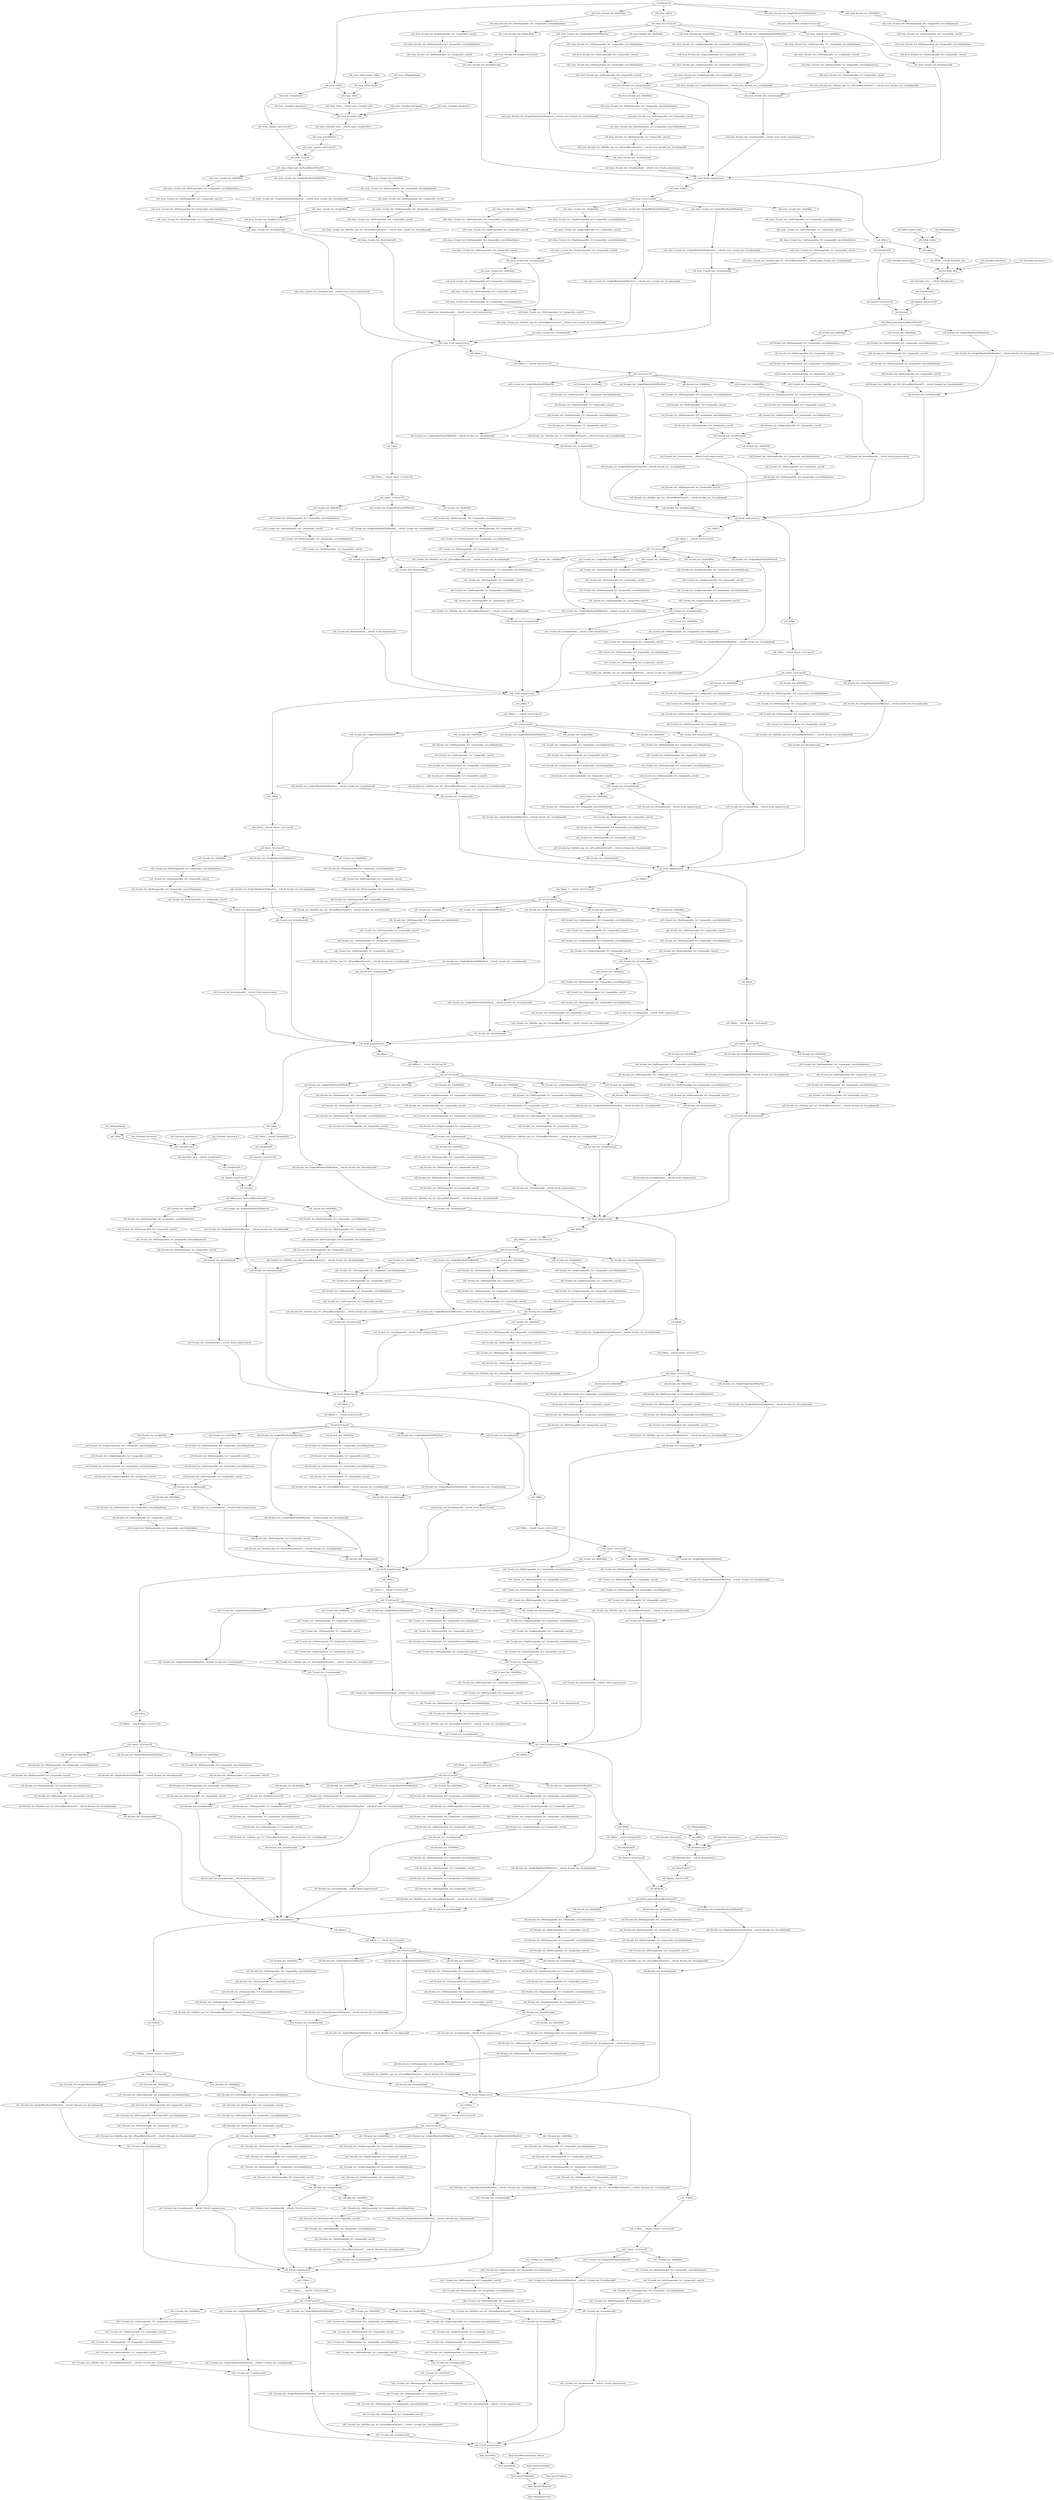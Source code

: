 digraph G {
"conv0/Conv2D"->"cell_stem_0/comb_iter_0/left/Relu";
"conv0/Conv2D"->"cell_stem_0/Relu";
"conv0/Conv2D"->"cell_stem_0/comb_iter_4/left/Relu";
"conv0/Conv2D"->"cell_stem_1/Relu";
"conv0/Conv2D"->"cell_stem_0/comb_iter_0/right/MaxPool2D/MaxPool";
"conv0/Conv2D" [weight=3.9035555555555557];
"cell_stem_1/Relu"->"cell_stem_1/Pad";
"cell_stem_1/Relu"->"cell_stem_1/AvgPool2D";
"cell_stem_1/Relu" [weight=1.1417777777777778];
"cell_stem_1/AvgPool2D"->"cell_stem_1/path1_conv/Conv2D";
"cell_stem_1/AvgPool2D" [weight=1.035];
"cell_stem_1/path1_conv/Conv2D"->"cell_stem_1/concat";
"cell_stem_1/path1_conv/Conv2D" [weight=1.5110999999999999];
"cell_stem_1/Pad/paddings"->"cell_stem_1/Pad_Gather";
"cell_stem_1/Pad/paddings" [weight=0.0];
"cell_stem_1/Pad_Gather_Index"->"cell_stem_1/Pad_Gather";
"cell_stem_1/Pad_Gather_Index" [weight=0.0];
"cell_stem_1/Pad_Gather"->"cell_stem_1/Pad";
"cell_stem_1/Pad_Gather" [weight=0.0];
"cell_stem_1/Pad"->"cell_stem_1/Pad___tr4cell_stem_1/strided_slice";
"cell_stem_1/Pad" [weight=2.5313333333333334];
"cell_stem_1/strided_slice/stack"->"cell_stem_1/strided_slice";
"cell_stem_1/strided_slice/stack" [weight=0.0];
"cell_stem_1/strided_slice/stack_1"->"cell_stem_1/strided_slice";
"cell_stem_1/strided_slice/stack_1" [weight=0.0];
"cell_stem_1/strided_slice/stack_2"->"cell_stem_1/strided_slice";
"cell_stem_1/strided_slice/stack_2" [weight=0.0];
"cell_stem_1/Pad___tr4cell_stem_1/strided_slice"->"cell_stem_1/strided_slice";
"cell_stem_1/Pad___tr4cell_stem_1/strided_slice" [weight=1.4833333333333332];
"cell_stem_1/strided_slice"->"cell_stem_1/strided_slice___tr4cell_stem_1/AvgPool2D_1";
"cell_stem_1/strided_slice" [weight=2.5201];
"cell_stem_1/strided_slice___tr4cell_stem_1/AvgPool2D_1"->"cell_stem_1/AvgPool2D_1";
"cell_stem_1/strided_slice___tr4cell_stem_1/AvgPool2D_1" [weight=2.1306];
"cell_stem_1/AvgPool2D_1"->"cell_stem_1/path2_conv/Conv2D";
"cell_stem_1/AvgPool2D_1" [weight=0.7806000000000001];
"cell_stem_1/path2_conv/Conv2D"->"cell_stem_1/concat";
"cell_stem_1/path2_conv/Conv2D" [weight=1.5312000000000001];
"cell_stem_1/concat"->"cell_stem_1/final_path_bn/FusedBatchNormV3";
"cell_stem_1/concat" [weight=0.8407];
"cell_stem_1/final_path_bn/FusedBatchNormV3"->"cell_stem_1/comb_iter_4/left/Relu";
"cell_stem_1/final_path_bn/FusedBatchNormV3"->"cell_stem_1/comb_iter_0/left/Relu";
"cell_stem_1/final_path_bn/FusedBatchNormV3"->"cell_stem_1/comb_iter_0/right/MaxPool2D/MaxPool";
"cell_stem_1/final_path_bn/FusedBatchNormV3" [weight=0.2743];
"cell_stem_1/comb_iter_0/left/Relu"->"cell_stem_1/comb_iter_0/left/separable_5x5_1/separable_conv2d/depthwise";
"cell_stem_1/comb_iter_0/left/Relu" [weight=0.2859];
"cell_stem_1/comb_iter_0/left/separable_5x5_1/separable_conv2d/depthwise"->"cell_stem_1/comb_iter_0/left/separable_5x5_1/separable_conv2d";
"cell_stem_1/comb_iter_0/left/separable_5x5_1/separable_conv2d/depthwise" [weight=0.6397];
"cell_stem_1/comb_iter_0/left/separable_5x5_1/separable_conv2d"->"cell_stem_1/comb_iter_0/left/separable_5x5_2/separable_conv2d/depthwise";
"cell_stem_1/comb_iter_0/left/separable_5x5_1/separable_conv2d" [weight=0.6928];
"cell_stem_1/comb_iter_0/left/separable_5x5_2/separable_conv2d/depthwise"->"cell_stem_1/comb_iter_0/left/separable_5x5_2/separable_conv2d";
"cell_stem_1/comb_iter_0/left/separable_5x5_2/separable_conv2d/depthwise" [weight=0.4719];
"cell_stem_1/comb_iter_0/left/separable_5x5_2/separable_conv2d"->"cell_stem_1/comb_iter_0/left/bn_sep_5x5_2/FusedBatchNormV3___tr4cell_stem_1/comb_iter_0/combine/add";
"cell_stem_1/comb_iter_0/left/separable_5x5_2/separable_conv2d" [weight=0.6698];
"cell_stem_1/comb_iter_0/right/MaxPool2D/MaxPool"->"cell_stem_1/comb_iter_0/right/MaxPool2D/MaxPool___tr4cell_stem_1/comb_iter_0/combine/add";
"cell_stem_1/comb_iter_0/right/MaxPool2D/MaxPool" [weight=0.5616];
"cell_stem_1/comb_iter_0/left/bn_sep_5x5_2/FusedBatchNormV3___tr4cell_stem_1/comb_iter_0/combine/add"->"cell_stem_1/comb_iter_0/combine/add";
"cell_stem_1/comb_iter_0/left/bn_sep_5x5_2/FusedBatchNormV3___tr4cell_stem_1/comb_iter_0/combine/add" [weight=0.06866666666666667];
"cell_stem_1/comb_iter_0/right/MaxPool2D/MaxPool___tr4cell_stem_1/comb_iter_0/combine/add"->"cell_stem_1/comb_iter_0/combine/add";
"cell_stem_1/comb_iter_0/right/MaxPool2D/MaxPool___tr4cell_stem_1/comb_iter_0/combine/add" [weight=0.061700000000000005];
"cell_stem_1/comb_iter_0/combine/add"->"cell_stem_1/cell_output/concat";
"cell_stem_1/comb_iter_0/combine/add" [weight=0.0545];
"cell_stem_0/comb_iter_0/left/Relu"->"cell_stem_0/comb_iter_0/left/separable_5x5_1/separable_conv2d/depthwise";
"cell_stem_0/comb_iter_0/left/Relu" [weight=0.9645];
"cell_stem_0/comb_iter_0/left/separable_5x5_1/separable_conv2d/depthwise"->"cell_stem_0/comb_iter_0/left/separable_5x5_1/separable_conv2d";
"cell_stem_0/comb_iter_0/left/separable_5x5_1/separable_conv2d/depthwise" [weight=1.8303];
"cell_stem_0/comb_iter_0/left/separable_5x5_1/separable_conv2d"->"cell_stem_0/comb_iter_0/left/separable_5x5_2/separable_conv2d/depthwise";
"cell_stem_0/comb_iter_0/left/separable_5x5_1/separable_conv2d" [weight=1.4324000000000001];
"cell_stem_0/comb_iter_0/left/separable_5x5_2/separable_conv2d/depthwise"->"cell_stem_0/comb_iter_0/left/separable_5x5_2/separable_conv2d";
"cell_stem_0/comb_iter_0/left/separable_5x5_2/separable_conv2d/depthwise" [weight=0.8433999999999999];
"cell_stem_0/comb_iter_0/left/separable_5x5_2/separable_conv2d"->"cell_stem_0/comb_iter_0/combine/add";
"cell_stem_0/comb_iter_0/left/separable_5x5_2/separable_conv2d" [weight=0.7637999999999999];
"cell_stem_0/comb_iter_0/right/MaxPool2D/MaxPool"->"cell_stem_0/comb_iter_0/right/1x1/Conv2D";
"cell_stem_0/comb_iter_0/right/MaxPool2D/MaxPool" [weight=1.9258];
"cell_stem_0/comb_iter_0/right/1x1/Conv2D"->"cell_stem_0/comb_iter_0/combine/add";
"cell_stem_0/comb_iter_0/right/1x1/Conv2D" [weight=1.4467999999999999];
"cell_stem_0/comb_iter_0/combine/add"->"cell_stem_0/cell_output/concat";
"cell_stem_0/comb_iter_0/combine/add" [weight=0.12911111111111112];
"cell_stem_0/Relu"->"cell_stem_0/1x1/Conv2D";
"cell_stem_0/Relu" [weight=1.0788];
"cell_stem_0/1x1/Conv2D"->"cell_stem_0/comb_iter_2/right/Relu";
"cell_stem_0/1x1/Conv2D"->"cell_stem_0/comb_iter_4/right/Relu";
"cell_stem_0/1x1/Conv2D"->"cell_stem_0/comb_iter_1/left/Relu";
"cell_stem_0/1x1/Conv2D"->"cell_stem_0/comb_iter_2/left/Relu";
"cell_stem_0/1x1/Conv2D"->"cell_stem_0/comb_iter_3/right/MaxPool2D/MaxPool";
"cell_stem_0/1x1/Conv2D"->"cell_stem_0/comb_iter_1/right/MaxPool2D/MaxPool";
"cell_stem_0/1x1/Conv2D" [weight=6.4005];
"cell_stem_0/comb_iter_1/left/Relu"->"cell_stem_0/comb_iter_1/left/separable_7x7_1/separable_conv2d/depthwise";
"cell_stem_0/comb_iter_1/left/Relu" [weight=0.5698];
"cell_stem_0/comb_iter_1/left/separable_7x7_1/separable_conv2d/depthwise"->"cell_stem_0/comb_iter_1/left/separable_7x7_1/separable_conv2d";
"cell_stem_0/comb_iter_1/left/separable_7x7_1/separable_conv2d/depthwise" [weight=1.9445999999999999];
"cell_stem_0/comb_iter_1/left/separable_7x7_1/separable_conv2d"->"cell_stem_0/comb_iter_1/left/separable_7x7_2/separable_conv2d/depthwise";
"cell_stem_0/comb_iter_1/left/separable_7x7_1/separable_conv2d" [weight=0.7976];
"cell_stem_0/comb_iter_1/left/separable_7x7_2/separable_conv2d/depthwise"->"cell_stem_0/comb_iter_1/left/separable_7x7_2/separable_conv2d";
"cell_stem_0/comb_iter_1/left/separable_7x7_2/separable_conv2d/depthwise" [weight=1.5403];
"cell_stem_0/comb_iter_1/left/separable_7x7_2/separable_conv2d"->"cell_stem_0/comb_iter_1/left/bn_sep_7x7_2/FusedBatchNormV3___tr4cell_stem_0/comb_iter_1/combine/add";
"cell_stem_0/comb_iter_1/left/separable_7x7_2/separable_conv2d" [weight=0.7646000000000001];
"cell_stem_0/comb_iter_1/right/MaxPool2D/MaxPool"->"cell_stem_0/comb_iter_1/right/MaxPool2D/MaxPool___tr4cell_stem_0/comb_iter_1/combine/add";
"cell_stem_0/comb_iter_1/right/MaxPool2D/MaxPool" [weight=1.1014000000000002];
"cell_stem_0/comb_iter_1/left/bn_sep_7x7_2/FusedBatchNormV3___tr4cell_stem_0/comb_iter_1/combine/add"->"cell_stem_0/comb_iter_1/combine/add";
"cell_stem_0/comb_iter_1/left/bn_sep_7x7_2/FusedBatchNormV3___tr4cell_stem_0/comb_iter_1/combine/add" [weight=0.38039999999999996];
"cell_stem_0/comb_iter_1/right/MaxPool2D/MaxPool___tr4cell_stem_0/comb_iter_1/combine/add"->"cell_stem_0/comb_iter_1/combine/add";
"cell_stem_0/comb_iter_1/right/MaxPool2D/MaxPool___tr4cell_stem_0/comb_iter_1/combine/add" [weight=0.3961];
"cell_stem_0/comb_iter_1/combine/add"->"cell_stem_0/comb_iter_1/combine/add___tr4cell_stem_0/cell_output/concat";
"cell_stem_0/comb_iter_1/combine/add" [weight=0.1744];
"cell_stem_0/comb_iter_2/left/Relu"->"cell_stem_0/comb_iter_2/left/separable_5x5_1/separable_conv2d/depthwise";
"cell_stem_0/comb_iter_2/left/Relu" [weight=0.6437];
"cell_stem_0/comb_iter_2/left/separable_5x5_1/separable_conv2d/depthwise"->"cell_stem_0/comb_iter_2/left/separable_5x5_1/separable_conv2d";
"cell_stem_0/comb_iter_2/left/separable_5x5_1/separable_conv2d/depthwise" [weight=1.1579000000000002];
"cell_stem_0/comb_iter_2/left/separable_5x5_1/separable_conv2d"->"cell_stem_0/comb_iter_2/left/separable_5x5_2/separable_conv2d/depthwise";
"cell_stem_0/comb_iter_2/left/separable_5x5_1/separable_conv2d" [weight=0.795];
"cell_stem_0/comb_iter_2/left/separable_5x5_2/separable_conv2d/depthwise"->"cell_stem_0/comb_iter_2/left/separable_5x5_2/separable_conv2d";
"cell_stem_0/comb_iter_2/left/separable_5x5_2/separable_conv2d/depthwise" [weight=0.8575];
"cell_stem_0/comb_iter_2/left/separable_5x5_2/separable_conv2d"->"cell_stem_0/comb_iter_2/combine/add";
"cell_stem_0/comb_iter_2/left/separable_5x5_2/separable_conv2d" [weight=0.7529];
"cell_stem_0/comb_iter_2/right/Relu"->"cell_stem_0/comb_iter_2/right/separable_3x3_1/separable_conv2d/depthwise";
"cell_stem_0/comb_iter_2/right/Relu" [weight=0.63];
"cell_stem_0/comb_iter_2/right/separable_3x3_1/separable_conv2d/depthwise"->"cell_stem_0/comb_iter_2/right/separable_3x3_1/separable_conv2d";
"cell_stem_0/comb_iter_2/right/separable_3x3_1/separable_conv2d/depthwise" [weight=0.8486];
"cell_stem_0/comb_iter_2/right/separable_3x3_1/separable_conv2d"->"cell_stem_0/comb_iter_2/right/separable_3x3_2/separable_conv2d/depthwise";
"cell_stem_0/comb_iter_2/right/separable_3x3_1/separable_conv2d" [weight=0.7882];
"cell_stem_0/comb_iter_2/right/separable_3x3_2/separable_conv2d/depthwise"->"cell_stem_0/comb_iter_2/right/separable_3x3_2/separable_conv2d";
"cell_stem_0/comb_iter_2/right/separable_3x3_2/separable_conv2d/depthwise" [weight=0.286];
"cell_stem_0/comb_iter_2/right/separable_3x3_2/separable_conv2d"->"cell_stem_0/comb_iter_2/combine/add";
"cell_stem_0/comb_iter_2/right/separable_3x3_2/separable_conv2d" [weight=0.7635];
"cell_stem_0/comb_iter_2/combine/add"->"cell_stem_0/comb_iter_3/left/Relu";
"cell_stem_0/comb_iter_2/combine/add"->"cell_stem_0/cell_output/concat";
"cell_stem_0/comb_iter_2/combine/add" [weight=0.12];
"cell_stem_0/comb_iter_3/left/Relu"->"cell_stem_0/comb_iter_3/left/separable_3x3_1/separable_conv2d/depthwise";
"cell_stem_0/comb_iter_3/left/Relu" [weight=0.0993];
"cell_stem_0/comb_iter_3/left/separable_3x3_1/separable_conv2d/depthwise"->"cell_stem_0/comb_iter_3/left/separable_3x3_1/separable_conv2d";
"cell_stem_0/comb_iter_3/left/separable_3x3_1/separable_conv2d/depthwise" [weight=0.273];
"cell_stem_0/comb_iter_3/left/separable_3x3_1/separable_conv2d"->"cell_stem_0/comb_iter_3/left/separable_3x3_2/separable_conv2d/depthwise";
"cell_stem_0/comb_iter_3/left/separable_3x3_1/separable_conv2d" [weight=0.7787999999999999];
"cell_stem_0/comb_iter_3/left/separable_3x3_2/separable_conv2d/depthwise"->"cell_stem_0/comb_iter_3/left/separable_3x3_2/separable_conv2d";
"cell_stem_0/comb_iter_3/left/separable_3x3_2/separable_conv2d/depthwise" [weight=0.2501];
"cell_stem_0/comb_iter_3/left/separable_3x3_2/separable_conv2d"->"cell_stem_0/comb_iter_3/left/bn_sep_3x3_2/FusedBatchNormV3___tr4cell_stem_0/comb_iter_3/combine/add";
"cell_stem_0/comb_iter_3/left/separable_3x3_2/separable_conv2d" [weight=0.7639];
"cell_stem_0/comb_iter_3/right/MaxPool2D/MaxPool"->"cell_stem_0/comb_iter_3/right/MaxPool2D/MaxPool___tr4cell_stem_0/comb_iter_3/combine/add";
"cell_stem_0/comb_iter_3/right/MaxPool2D/MaxPool" [weight=1.1058];
"cell_stem_0/comb_iter_3/left/bn_sep_3x3_2/FusedBatchNormV3___tr4cell_stem_0/comb_iter_3/combine/add"->"cell_stem_0/comb_iter_3/combine/add";
"cell_stem_0/comb_iter_3/left/bn_sep_3x3_2/FusedBatchNormV3___tr4cell_stem_0/comb_iter_3/combine/add" [weight=0.3375];
"cell_stem_0/comb_iter_3/right/MaxPool2D/MaxPool___tr4cell_stem_0/comb_iter_3/combine/add"->"cell_stem_0/comb_iter_3/combine/add";
"cell_stem_0/comb_iter_3/right/MaxPool2D/MaxPool___tr4cell_stem_0/comb_iter_3/combine/add" [weight=0.37839999999999996];
"cell_stem_0/comb_iter_3/combine/add"->"cell_stem_0/comb_iter_3/combine/add___tr4cell_stem_0/cell_output/concat";
"cell_stem_0/comb_iter_3/combine/add" [weight=0.15730000000000002];
"cell_stem_0/comb_iter_4/left/Relu"->"cell_stem_0/comb_iter_4/left/separable_3x3_1/separable_conv2d/depthwise";
"cell_stem_0/comb_iter_4/left/Relu" [weight=1.1752];
"cell_stem_0/comb_iter_4/left/separable_3x3_1/separable_conv2d/depthwise"->"cell_stem_0/comb_iter_4/left/separable_3x3_1/separable_conv2d";
"cell_stem_0/comb_iter_4/left/separable_3x3_1/separable_conv2d/depthwise" [weight=1.3312];
"cell_stem_0/comb_iter_4/left/separable_3x3_1/separable_conv2d"->"cell_stem_0/comb_iter_4/left/separable_3x3_2/separable_conv2d/depthwise";
"cell_stem_0/comb_iter_4/left/separable_3x3_1/separable_conv2d" [weight=1.4667999999999999];
"cell_stem_0/comb_iter_4/left/separable_3x3_2/separable_conv2d/depthwise"->"cell_stem_0/comb_iter_4/left/separable_3x3_2/separable_conv2d";
"cell_stem_0/comb_iter_4/left/separable_3x3_2/separable_conv2d/depthwise" [weight=0.2695];
"cell_stem_0/comb_iter_4/left/separable_3x3_2/separable_conv2d"->"cell_stem_0/comb_iter_4/combine/add";
"cell_stem_0/comb_iter_4/left/separable_3x3_2/separable_conv2d" [weight=0.7647999999999999];
"cell_stem_0/comb_iter_4/right/Relu"->"cell_stem_0/comb_iter_4/right/1x1/Conv2D";
"cell_stem_0/comb_iter_4/right/Relu" [weight=0.6582];
"cell_stem_0/comb_iter_4/right/1x1/Conv2D"->"cell_stem_0/comb_iter_4/combine/add";
"cell_stem_0/comb_iter_4/right/1x1/Conv2D" [weight=1.7277];
"cell_stem_0/comb_iter_4/combine/add"->"cell_stem_0/cell_output/concat";
"cell_stem_0/comb_iter_4/combine/add" [weight=0.2046];
"cell_stem_0/comb_iter_1/combine/add___tr4cell_stem_0/cell_output/concat"->"cell_stem_0/cell_output/concat";
"cell_stem_0/comb_iter_1/combine/add___tr4cell_stem_0/cell_output/concat" [weight=0.42719999999999997];
"cell_stem_0/comb_iter_3/combine/add___tr4cell_stem_0/cell_output/concat"->"cell_stem_0/cell_output/concat";
"cell_stem_0/comb_iter_3/combine/add___tr4cell_stem_0/cell_output/concat" [weight=0.3368];
"cell_stem_0/cell_output/concat"->"cell_stem_1/Relu_1";
"cell_stem_0/cell_output/concat"->"cell_0/Relu";
"cell_stem_0/cell_output/concat" [weight=2.4546];
"cell_stem_1/Relu_1"->"cell_stem_1/1x1/Conv2D";
"cell_stem_1/Relu_1" [weight=0.7866000000000001];
"cell_stem_1/1x1/Conv2D"->"cell_stem_1/comb_iter_2/left/Relu";
"cell_stem_1/1x1/Conv2D"->"cell_stem_1/comb_iter_3/right/MaxPool2D/MaxPool";
"cell_stem_1/1x1/Conv2D"->"cell_stem_1/comb_iter_1/left/Relu";
"cell_stem_1/1x1/Conv2D"->"cell_stem_1/comb_iter_1/right/MaxPool2D/MaxPool";
"cell_stem_1/1x1/Conv2D"->"cell_stem_1/comb_iter_2/right/Relu";
"cell_stem_1/1x1/Conv2D"->"cell_stem_1/comb_iter_4/right/Relu";
"cell_stem_1/1x1/Conv2D" [weight=7.4227];
"cell_stem_1/comb_iter_1/left/Relu"->"cell_stem_1/comb_iter_1/left/separable_7x7_1/separable_conv2d/depthwise";
"cell_stem_1/comb_iter_1/left/Relu" [weight=0.24730000000000002];
"cell_stem_1/comb_iter_1/left/separable_7x7_1/separable_conv2d/depthwise"->"cell_stem_1/comb_iter_1/left/separable_7x7_1/separable_conv2d";
"cell_stem_1/comb_iter_1/left/separable_7x7_1/separable_conv2d/depthwise" [weight=1.0794000000000001];
"cell_stem_1/comb_iter_1/left/separable_7x7_1/separable_conv2d"->"cell_stem_1/comb_iter_1/left/separable_7x7_2/separable_conv2d/depthwise";
"cell_stem_1/comb_iter_1/left/separable_7x7_1/separable_conv2d" [weight=0.7269];
"cell_stem_1/comb_iter_1/left/separable_7x7_2/separable_conv2d/depthwise"->"cell_stem_1/comb_iter_1/left/separable_7x7_2/separable_conv2d";
"cell_stem_1/comb_iter_1/left/separable_7x7_2/separable_conv2d/depthwise" [weight=0.8562000000000001];
"cell_stem_1/comb_iter_1/left/separable_7x7_2/separable_conv2d"->"cell_stem_1/comb_iter_1/left/bn_sep_7x7_2/FusedBatchNormV3___tr4cell_stem_1/comb_iter_1/combine/add";
"cell_stem_1/comb_iter_1/left/separable_7x7_2/separable_conv2d" [weight=0.6683];
"cell_stem_1/comb_iter_1/right/MaxPool2D/MaxPool"->"cell_stem_1/comb_iter_1/right/MaxPool2D/MaxPool___tr4cell_stem_1/comb_iter_1/combine/add";
"cell_stem_1/comb_iter_1/right/MaxPool2D/MaxPool" [weight=0.5771000000000001];
"cell_stem_1/comb_iter_1/left/bn_sep_7x7_2/FusedBatchNormV3___tr4cell_stem_1/comb_iter_1/combine/add"->"cell_stem_1/comb_iter_1/combine/add";
"cell_stem_1/comb_iter_1/left/bn_sep_7x7_2/FusedBatchNormV3___tr4cell_stem_1/comb_iter_1/combine/add" [weight=0.06720000000000001];
"cell_stem_1/comb_iter_1/right/MaxPool2D/MaxPool___tr4cell_stem_1/comb_iter_1/combine/add"->"cell_stem_1/comb_iter_1/combine/add";
"cell_stem_1/comb_iter_1/right/MaxPool2D/MaxPool___tr4cell_stem_1/comb_iter_1/combine/add" [weight=0.067];
"cell_stem_1/comb_iter_1/combine/add"->"cell_stem_1/cell_output/concat";
"cell_stem_1/comb_iter_1/combine/add" [weight=0.0554];
"cell_stem_1/comb_iter_2/left/Relu"->"cell_stem_1/comb_iter_2/left/separable_5x5_1/separable_conv2d/depthwise";
"cell_stem_1/comb_iter_2/left/Relu" [weight=0.3053];
"cell_stem_1/comb_iter_2/left/separable_5x5_1/separable_conv2d/depthwise"->"cell_stem_1/comb_iter_2/left/separable_5x5_1/separable_conv2d";
"cell_stem_1/comb_iter_2/left/separable_5x5_1/separable_conv2d/depthwise" [weight=0.5983999999999999];
"cell_stem_1/comb_iter_2/left/separable_5x5_1/separable_conv2d"->"cell_stem_1/comb_iter_2/left/separable_5x5_2/separable_conv2d/depthwise";
"cell_stem_1/comb_iter_2/left/separable_5x5_1/separable_conv2d" [weight=0.687];
"cell_stem_1/comb_iter_2/left/separable_5x5_2/separable_conv2d/depthwise"->"cell_stem_1/comb_iter_2/left/separable_5x5_2/separable_conv2d";
"cell_stem_1/comb_iter_2/left/separable_5x5_2/separable_conv2d/depthwise" [weight=0.4675];
"cell_stem_1/comb_iter_2/left/separable_5x5_2/separable_conv2d"->"cell_stem_1/comb_iter_2/combine/add";
"cell_stem_1/comb_iter_2/left/separable_5x5_2/separable_conv2d" [weight=0.6766];
"cell_stem_1/comb_iter_2/right/Relu"->"cell_stem_1/comb_iter_2/right/separable_3x3_1/separable_conv2d/depthwise";
"cell_stem_1/comb_iter_2/right/Relu" [weight=0.29410000000000003];
"cell_stem_1/comb_iter_2/right/separable_3x3_1/separable_conv2d/depthwise"->"cell_stem_1/comb_iter_2/right/separable_3x3_1/separable_conv2d";
"cell_stem_1/comb_iter_2/right/separable_3x3_1/separable_conv2d/depthwise" [weight=0.3827];
"cell_stem_1/comb_iter_2/right/separable_3x3_1/separable_conv2d"->"cell_stem_1/comb_iter_2/right/separable_3x3_2/separable_conv2d/depthwise";
"cell_stem_1/comb_iter_2/right/separable_3x3_1/separable_conv2d" [weight=0.6825];
"cell_stem_1/comb_iter_2/right/separable_3x3_2/separable_conv2d/depthwise"->"cell_stem_1/comb_iter_2/right/separable_3x3_2/separable_conv2d";
"cell_stem_1/comb_iter_2/right/separable_3x3_2/separable_conv2d/depthwise" [weight=0.1381];
"cell_stem_1/comb_iter_2/right/separable_3x3_2/separable_conv2d"->"cell_stem_1/comb_iter_2/combine/add";
"cell_stem_1/comb_iter_2/right/separable_3x3_2/separable_conv2d" [weight=0.6707000000000001];
"cell_stem_1/comb_iter_2/combine/add"->"cell_stem_1/comb_iter_3/left/Relu";
"cell_stem_1/comb_iter_2/combine/add"->"cell_stem_1/comb_iter_2/combine/add___tr4cell_stem_1/cell_output/concat";
"cell_stem_1/comb_iter_2/combine/add" [weight=0.0493];
"cell_stem_1/comb_iter_3/left/Relu"->"cell_stem_1/comb_iter_3/left/separable_3x3_1/separable_conv2d/depthwise";
"cell_stem_1/comb_iter_3/left/Relu" [weight=0.045399999999999996];
"cell_stem_1/comb_iter_3/left/separable_3x3_1/separable_conv2d/depthwise"->"cell_stem_1/comb_iter_3/left/separable_3x3_1/separable_conv2d";
"cell_stem_1/comb_iter_3/left/separable_3x3_1/separable_conv2d/depthwise" [weight=0.1414];
"cell_stem_1/comb_iter_3/left/separable_3x3_1/separable_conv2d"->"cell_stem_1/comb_iter_3/left/separable_3x3_2/separable_conv2d/depthwise";
"cell_stem_1/comb_iter_3/left/separable_3x3_1/separable_conv2d" [weight=0.6742999999999999];
"cell_stem_1/comb_iter_3/left/separable_3x3_2/separable_conv2d/depthwise"->"cell_stem_1/comb_iter_3/left/separable_3x3_2/separable_conv2d";
"cell_stem_1/comb_iter_3/left/separable_3x3_2/separable_conv2d/depthwise" [weight=0.1354];
"cell_stem_1/comb_iter_3/left/separable_3x3_2/separable_conv2d"->"cell_stem_1/comb_iter_3/left/bn_sep_3x3_2/FusedBatchNormV3___tr4cell_stem_1/comb_iter_3/combine/add";
"cell_stem_1/comb_iter_3/left/separable_3x3_2/separable_conv2d" [weight=0.674];
"cell_stem_1/comb_iter_3/right/MaxPool2D/MaxPool"->"cell_stem_1/comb_iter_3/right/MaxPool2D/MaxPool___tr4cell_stem_1/comb_iter_3/combine/add";
"cell_stem_1/comb_iter_3/right/MaxPool2D/MaxPool" [weight=0.5909];
"cell_stem_1/comb_iter_3/left/bn_sep_3x3_2/FusedBatchNormV3___tr4cell_stem_1/comb_iter_3/combine/add"->"cell_stem_1/comb_iter_3/combine/add";
"cell_stem_1/comb_iter_3/left/bn_sep_3x3_2/FusedBatchNormV3___tr4cell_stem_1/comb_iter_3/combine/add" [weight=0.077];
"cell_stem_1/comb_iter_3/right/MaxPool2D/MaxPool___tr4cell_stem_1/comb_iter_3/combine/add"->"cell_stem_1/comb_iter_3/combine/add";
"cell_stem_1/comb_iter_3/right/MaxPool2D/MaxPool___tr4cell_stem_1/comb_iter_3/combine/add" [weight=0.06709999999999999];
"cell_stem_1/comb_iter_3/combine/add"->"cell_stem_1/cell_output/concat";
"cell_stem_1/comb_iter_3/combine/add" [weight=0.055799999999999995];
"cell_stem_1/comb_iter_4/left/Relu"->"cell_stem_1/comb_iter_4/left/separable_3x3_1/separable_conv2d/depthwise";
"cell_stem_1/comb_iter_4/left/Relu" [weight=0.3387];
"cell_stem_1/comb_iter_4/left/separable_3x3_1/separable_conv2d/depthwise"->"cell_stem_1/comb_iter_4/left/separable_3x3_1/separable_conv2d";
"cell_stem_1/comb_iter_4/left/separable_3x3_1/separable_conv2d/depthwise" [weight=0.3995];
"cell_stem_1/comb_iter_4/left/separable_3x3_1/separable_conv2d"->"cell_stem_1/comb_iter_4/left/separable_3x3_2/separable_conv2d/depthwise";
"cell_stem_1/comb_iter_4/left/separable_3x3_1/separable_conv2d" [weight=0.6774];
"cell_stem_1/comb_iter_4/left/separable_3x3_2/separable_conv2d/depthwise"->"cell_stem_1/comb_iter_4/left/separable_3x3_2/separable_conv2d";
"cell_stem_1/comb_iter_4/left/separable_3x3_2/separable_conv2d/depthwise" [weight=0.136];
"cell_stem_1/comb_iter_4/left/separable_3x3_2/separable_conv2d"->"cell_stem_1/comb_iter_4/combine/add";
"cell_stem_1/comb_iter_4/left/separable_3x3_2/separable_conv2d" [weight=0.6755];
"cell_stem_1/comb_iter_4/right/Relu"->"cell_stem_1/comb_iter_4/right/1x1/Conv2D";
"cell_stem_1/comb_iter_4/right/Relu" [weight=0.3392];
"cell_stem_1/comb_iter_4/right/1x1/Conv2D"->"cell_stem_1/comb_iter_4/combine/add";
"cell_stem_1/comb_iter_4/right/1x1/Conv2D" [weight=1.1693];
"cell_stem_1/comb_iter_4/combine/add"->"cell_stem_1/comb_iter_4/combine/add___tr4cell_stem_1/cell_output/concat";
"cell_stem_1/comb_iter_4/combine/add" [weight=0.0522];
"cell_stem_1/comb_iter_2/combine/add___tr4cell_stem_1/cell_output/concat"->"cell_stem_1/cell_output/concat";
"cell_stem_1/comb_iter_2/combine/add___tr4cell_stem_1/cell_output/concat" [weight=0.1161];
"cell_stem_1/comb_iter_4/combine/add___tr4cell_stem_1/cell_output/concat"->"cell_stem_1/cell_output/concat";
"cell_stem_1/comb_iter_4/combine/add___tr4cell_stem_1/cell_output/concat" [weight=0.0635];
"cell_stem_1/cell_output/concat"->"cell_1/Relu";
"cell_stem_1/cell_output/concat"->"cell_0/Relu_1";
"cell_stem_1/cell_output/concat" [weight=1.3175999999999999];
"cell_1/Relu"->"cell_1/Relu___tr4cell_1/prev_1x1/Conv2D";
"cell_1/Relu" [weight=0.4077];
"cell_1/Relu___tr4cell_1/prev_1x1/Conv2D"->"cell_1/prev_1x1/Conv2D";
"cell_1/Relu___tr4cell_1/prev_1x1/Conv2D" [weight=0.8965];
"cell_1/prev_1x1/Conv2D"->"cell_1/comb_iter_0/left/Relu";
"cell_1/prev_1x1/Conv2D"->"cell_1/comb_iter_0/right/MaxPool2D/MaxPool";
"cell_1/prev_1x1/Conv2D"->"cell_1/comb_iter_4/left/Relu";
"cell_1/prev_1x1/Conv2D" [weight=7.107];
"cell_1/comb_iter_0/left/Relu"->"cell_1/comb_iter_0/left/separable_5x5_1/separable_conv2d/depthwise";
"cell_1/comb_iter_0/left/Relu" [weight=0.111];
"cell_1/comb_iter_0/left/separable_5x5_1/separable_conv2d/depthwise"->"cell_1/comb_iter_0/left/separable_5x5_1/separable_conv2d";
"cell_1/comb_iter_0/left/separable_5x5_1/separable_conv2d/depthwise" [weight=0.9922000000000001];
"cell_1/comb_iter_0/left/separable_5x5_1/separable_conv2d"->"cell_1/comb_iter_0/left/separable_5x5_2/separable_conv2d/depthwise";
"cell_1/comb_iter_0/left/separable_5x5_1/separable_conv2d" [weight=2.775];
"cell_1/comb_iter_0/left/separable_5x5_2/separable_conv2d/depthwise"->"cell_1/comb_iter_0/left/separable_5x5_2/separable_conv2d";
"cell_1/comb_iter_0/left/separable_5x5_2/separable_conv2d/depthwise" [weight=0.919];
"cell_1/comb_iter_0/left/separable_5x5_2/separable_conv2d"->"cell_1/comb_iter_0/left/bn_sep_5x5_2/FusedBatchNormV3___tr4cell_1/comb_iter_0/combine/add";
"cell_1/comb_iter_0/left/separable_5x5_2/separable_conv2d" [weight=2.6536999999999997];
"cell_1/comb_iter_0/right/MaxPool2D/MaxPool"->"cell_1/comb_iter_0/right/MaxPool2D/MaxPool___tr4cell_1/comb_iter_0/combine/add";
"cell_1/comb_iter_0/right/MaxPool2D/MaxPool" [weight=0.7852];
"cell_1/comb_iter_0/left/bn_sep_5x5_2/FusedBatchNormV3___tr4cell_1/comb_iter_0/combine/add"->"cell_1/comb_iter_0/combine/add";
"cell_1/comb_iter_0/left/bn_sep_5x5_2/FusedBatchNormV3___tr4cell_1/comb_iter_0/combine/add" [weight=0.2215];
"cell_1/comb_iter_0/right/MaxPool2D/MaxPool___tr4cell_1/comb_iter_0/combine/add"->"cell_1/comb_iter_0/combine/add";
"cell_1/comb_iter_0/right/MaxPool2D/MaxPool___tr4cell_1/comb_iter_0/combine/add" [weight=0.1752];
"cell_1/comb_iter_0/combine/add"->"cell_1/cell_output/concat";
"cell_1/comb_iter_0/combine/add" [weight=0.11109999999999999];
"cell_0/Relu"->"cell_0/AvgPool2D";
"cell_0/Relu"->"cell_0/Pad";
"cell_0/Relu" [weight=0.824];
"cell_0/AvgPool2D"->"cell_0/path1_conv/Conv2D";
"cell_0/AvgPool2D" [weight=0.7349];
"cell_0/path1_conv/Conv2D"->"cell_0/concat";
"cell_0/path1_conv/Conv2D" [weight=1.8411];
"cell_0/Pad/paddings"->"cell_0/Pad_Gather";
"cell_0/Pad/paddings" [weight=0.0];
"cell_0/Pad_Gather_Index"->"cell_0/Pad_Gather";
"cell_0/Pad_Gather_Index" [weight=0.0];
"cell_0/Pad_Gather"->"cell_0/Pad";
"cell_0/Pad_Gather" [weight=0.0];
"cell_0/Pad"->"cell_0/Pad___tr4cell_0/strided_slice";
"cell_0/Pad" [weight=2.0848];
"cell_0/strided_slice/stack"->"cell_0/strided_slice";
"cell_0/strided_slice/stack" [weight=0.0];
"cell_0/strided_slice/stack_1"->"cell_0/strided_slice";
"cell_0/strided_slice/stack_1" [weight=0.0];
"cell_0/strided_slice/stack_2"->"cell_0/strided_slice";
"cell_0/strided_slice/stack_2" [weight=0.0];
"cell_0/Pad___tr4cell_0/strided_slice"->"cell_0/strided_slice";
"cell_0/Pad___tr4cell_0/strided_slice" [weight=2.3633];
"cell_0/strided_slice"->"cell_0/strided_slice___tr4cell_0/AvgPool2D_1";
"cell_0/strided_slice" [weight=1.7385];
"cell_0/strided_slice___tr4cell_0/AvgPool2D_1"->"cell_0/AvgPool2D_1";
"cell_0/strided_slice___tr4cell_0/AvgPool2D_1" [weight=1.9487];
"cell_0/AvgPool2D_1"->"cell_0/path2_conv/Conv2D";
"cell_0/AvgPool2D_1" [weight=0.5787];
"cell_0/path2_conv/Conv2D"->"cell_0/concat";
"cell_0/path2_conv/Conv2D" [weight=1.8409];
"cell_0/concat"->"cell_0/final_path_bn/FusedBatchNormV3";
"cell_0/concat" [weight=0.12279999999999999];
"cell_0/final_path_bn/FusedBatchNormV3"->"cell_0/comb_iter_4/left/Relu";
"cell_0/final_path_bn/FusedBatchNormV3"->"cell_0/comb_iter_0/left/Relu";
"cell_0/final_path_bn/FusedBatchNormV3"->"cell_0/comb_iter_0/right/MaxPool2D/MaxPool";
"cell_0/final_path_bn/FusedBatchNormV3" [weight=0.1529];
"cell_0/comb_iter_0/left/Relu"->"cell_0/comb_iter_0/left/separable_5x5_1/separable_conv2d/depthwise";
"cell_0/comb_iter_0/left/Relu" [weight=0.1507];
"cell_0/comb_iter_0/left/separable_5x5_1/separable_conv2d/depthwise"->"cell_0/comb_iter_0/left/separable_5x5_1/separable_conv2d";
"cell_0/comb_iter_0/left/separable_5x5_1/separable_conv2d/depthwise" [weight=0.9901];
"cell_0/comb_iter_0/left/separable_5x5_1/separable_conv2d"->"cell_0/comb_iter_0/left/separable_5x5_2/separable_conv2d/depthwise";
"cell_0/comb_iter_0/left/separable_5x5_1/separable_conv2d" [weight=2.7764];
"cell_0/comb_iter_0/left/separable_5x5_2/separable_conv2d/depthwise"->"cell_0/comb_iter_0/left/separable_5x5_2/separable_conv2d";
"cell_0/comb_iter_0/left/separable_5x5_2/separable_conv2d/depthwise" [weight=0.9083];
"cell_0/comb_iter_0/left/separable_5x5_2/separable_conv2d"->"cell_0/comb_iter_0/left/bn_sep_5x5_2/FusedBatchNormV3___tr4cell_0/comb_iter_0/combine/add";
"cell_0/comb_iter_0/left/separable_5x5_2/separable_conv2d" [weight=2.6792];
"cell_0/comb_iter_0/right/MaxPool2D/MaxPool"->"cell_0/comb_iter_0/right/MaxPool2D/MaxPool___tr4cell_0/comb_iter_0/combine/add";
"cell_0/comb_iter_0/right/MaxPool2D/MaxPool" [weight=0.7945];
"cell_0/comb_iter_0/left/bn_sep_5x5_2/FusedBatchNormV3___tr4cell_0/comb_iter_0/combine/add"->"cell_0/comb_iter_0/combine/add";
"cell_0/comb_iter_0/left/bn_sep_5x5_2/FusedBatchNormV3___tr4cell_0/comb_iter_0/combine/add" [weight=0.2275];
"cell_0/comb_iter_0/right/MaxPool2D/MaxPool___tr4cell_0/comb_iter_0/combine/add"->"cell_0/comb_iter_0/combine/add";
"cell_0/comb_iter_0/right/MaxPool2D/MaxPool___tr4cell_0/comb_iter_0/combine/add" [weight=0.18880000000000002];
"cell_0/comb_iter_0/combine/add"->"cell_0/cell_output/concat";
"cell_0/comb_iter_0/combine/add" [weight=0.11120000000000001];
"cell_0/Relu_1"->"cell_0/Relu_1___tr4cell_0/1x1/Conv2D";
"cell_0/Relu_1" [weight=0.4244];
"cell_0/Relu_1___tr4cell_0/1x1/Conv2D"->"cell_0/1x1/Conv2D";
"cell_0/Relu_1___tr4cell_0/1x1/Conv2D" [weight=0.9007000000000001];
"cell_0/1x1/Conv2D"->"cell_0/comb_iter_2/right/Relu";
"cell_0/1x1/Conv2D"->"cell_0/comb_iter_2/left/Relu";
"cell_0/1x1/Conv2D"->"cell_0/comb_iter_1/left/Relu";
"cell_0/1x1/Conv2D"->"cell_0/comb_iter_3/right/MaxPool2D/MaxPool";
"cell_0/1x1/Conv2D"->"cell_0/comb_iter_4/combine/add";
"cell_0/1x1/Conv2D"->"cell_0/comb_iter_1/right/MaxPool2D/MaxPool";
"cell_0/1x1/Conv2D" [weight=7.1211];
"cell_0/comb_iter_1/left/Relu"->"cell_0/comb_iter_1/left/separable_7x7_1/separable_conv2d/depthwise";
"cell_0/comb_iter_1/left/Relu" [weight=0.12290000000000001];
"cell_0/comb_iter_1/left/separable_7x7_1/separable_conv2d/depthwise"->"cell_0/comb_iter_1/left/separable_7x7_1/separable_conv2d";
"cell_0/comb_iter_1/left/separable_7x7_1/separable_conv2d/depthwise" [weight=1.699];
"cell_0/comb_iter_1/left/separable_7x7_1/separable_conv2d"->"cell_0/comb_iter_1/left/separable_7x7_2/separable_conv2d/depthwise";
"cell_0/comb_iter_1/left/separable_7x7_1/separable_conv2d" [weight=2.7625];
"cell_0/comb_iter_1/left/separable_7x7_2/separable_conv2d/depthwise"->"cell_0/comb_iter_1/left/separable_7x7_2/separable_conv2d";
"cell_0/comb_iter_1/left/separable_7x7_2/separable_conv2d/depthwise" [weight=1.6399000000000001];
"cell_0/comb_iter_1/left/separable_7x7_2/separable_conv2d"->"cell_0/comb_iter_1/left/bn_sep_7x7_2/FusedBatchNormV3___tr4cell_0/comb_iter_1/combine/add";
"cell_0/comb_iter_1/left/separable_7x7_2/separable_conv2d" [weight=2.6967];
"cell_0/comb_iter_1/right/MaxPool2D/MaxPool"->"cell_0/comb_iter_1/right/MaxPool2D/MaxPool___tr4cell_0/comb_iter_1/combine/add";
"cell_0/comb_iter_1/right/MaxPool2D/MaxPool" [weight=0.786];
"cell_0/comb_iter_1/left/bn_sep_7x7_2/FusedBatchNormV3___tr4cell_0/comb_iter_1/combine/add"->"cell_0/comb_iter_1/combine/add";
"cell_0/comb_iter_1/left/bn_sep_7x7_2/FusedBatchNormV3___tr4cell_0/comb_iter_1/combine/add" [weight=0.21409999999999998];
"cell_0/comb_iter_1/right/MaxPool2D/MaxPool___tr4cell_0/comb_iter_1/combine/add"->"cell_0/comb_iter_1/combine/add";
"cell_0/comb_iter_1/right/MaxPool2D/MaxPool___tr4cell_0/comb_iter_1/combine/add" [weight=0.19669999999999999];
"cell_0/comb_iter_1/combine/add"->"cell_0/cell_output/concat";
"cell_0/comb_iter_1/combine/add" [weight=0.1288];
"cell_0/comb_iter_2/left/Relu"->"cell_0/comb_iter_2/left/separable_5x5_1/separable_conv2d/depthwise";
"cell_0/comb_iter_2/left/Relu" [weight=0.1145];
"cell_0/comb_iter_2/left/separable_5x5_1/separable_conv2d/depthwise"->"cell_0/comb_iter_2/left/separable_5x5_1/separable_conv2d";
"cell_0/comb_iter_2/left/separable_5x5_1/separable_conv2d/depthwise" [weight=0.9218999999999999];
"cell_0/comb_iter_2/left/separable_5x5_1/separable_conv2d"->"cell_0/comb_iter_2/left/separable_5x5_2/separable_conv2d/depthwise";
"cell_0/comb_iter_2/left/separable_5x5_1/separable_conv2d" [weight=2.7843];
"cell_0/comb_iter_2/left/separable_5x5_2/separable_conv2d/depthwise"->"cell_0/comb_iter_2/left/separable_5x5_2/separable_conv2d";
"cell_0/comb_iter_2/left/separable_5x5_2/separable_conv2d/depthwise" [weight=0.9186];
"cell_0/comb_iter_2/left/separable_5x5_2/separable_conv2d"->"cell_0/comb_iter_2/combine/add";
"cell_0/comb_iter_2/left/separable_5x5_2/separable_conv2d" [weight=2.6944];
"cell_0/comb_iter_2/right/Relu"->"cell_0/comb_iter_2/right/separable_3x3_1/separable_conv2d/depthwise";
"cell_0/comb_iter_2/right/Relu" [weight=0.12490000000000001];
"cell_0/comb_iter_2/right/separable_3x3_1/separable_conv2d/depthwise"->"cell_0/comb_iter_2/right/separable_3x3_1/separable_conv2d";
"cell_0/comb_iter_2/right/separable_3x3_1/separable_conv2d/depthwise" [weight=0.31980000000000003];
"cell_0/comb_iter_2/right/separable_3x3_1/separable_conv2d"->"cell_0/comb_iter_2/right/separable_3x3_2/separable_conv2d/depthwise";
"cell_0/comb_iter_2/right/separable_3x3_1/separable_conv2d" [weight=2.8175];
"cell_0/comb_iter_2/right/separable_3x3_2/separable_conv2d/depthwise"->"cell_0/comb_iter_2/right/separable_3x3_2/separable_conv2d";
"cell_0/comb_iter_2/right/separable_3x3_2/separable_conv2d/depthwise" [weight=0.2774];
"cell_0/comb_iter_2/right/separable_3x3_2/separable_conv2d"->"cell_0/comb_iter_2/combine/add";
"cell_0/comb_iter_2/right/separable_3x3_2/separable_conv2d" [weight=2.7168];
"cell_0/comb_iter_2/combine/add"->"cell_0/comb_iter_3/left/Relu";
"cell_0/comb_iter_2/combine/add"->"cell_0/comb_iter_2/combine/add___tr4cell_0/cell_output/concat";
"cell_0/comb_iter_2/combine/add" [weight=0.1499];
"cell_0/comb_iter_3/left/Relu"->"cell_0/comb_iter_3/left/separable_3x3_1/separable_conv2d/depthwise";
"cell_0/comb_iter_3/left/Relu" [weight=0.1235];
"cell_0/comb_iter_3/left/separable_3x3_1/separable_conv2d/depthwise"->"cell_0/comb_iter_3/left/separable_3x3_1/separable_conv2d";
"cell_0/comb_iter_3/left/separable_3x3_1/separable_conv2d/depthwise" [weight=0.3103];
"cell_0/comb_iter_3/left/separable_3x3_1/separable_conv2d"->"cell_0/comb_iter_3/left/separable_3x3_2/separable_conv2d/depthwise";
"cell_0/comb_iter_3/left/separable_3x3_1/separable_conv2d" [weight=2.7078];
"cell_0/comb_iter_3/left/separable_3x3_2/separable_conv2d/depthwise"->"cell_0/comb_iter_3/left/separable_3x3_2/separable_conv2d";
"cell_0/comb_iter_3/left/separable_3x3_2/separable_conv2d/depthwise" [weight=0.2703];
"cell_0/comb_iter_3/left/separable_3x3_2/separable_conv2d"->"cell_0/comb_iter_3/left/bn_sep_3x3_2/FusedBatchNormV3___tr4cell_0/comb_iter_3/combine/add";
"cell_0/comb_iter_3/left/separable_3x3_2/separable_conv2d" [weight=2.7037];
"cell_0/comb_iter_3/right/MaxPool2D/MaxPool"->"cell_0/comb_iter_3/right/MaxPool2D/MaxPool___tr4cell_0/comb_iter_3/combine/add";
"cell_0/comb_iter_3/right/MaxPool2D/MaxPool" [weight=0.8095];
"cell_0/comb_iter_3/left/bn_sep_3x3_2/FusedBatchNormV3___tr4cell_0/comb_iter_3/combine/add"->"cell_0/comb_iter_3/combine/add";
"cell_0/comb_iter_3/left/bn_sep_3x3_2/FusedBatchNormV3___tr4cell_0/comb_iter_3/combine/add" [weight=0.22419999999999998];
"cell_0/comb_iter_3/right/MaxPool2D/MaxPool___tr4cell_0/comb_iter_3/combine/add"->"cell_0/comb_iter_3/combine/add";
"cell_0/comb_iter_3/right/MaxPool2D/MaxPool___tr4cell_0/comb_iter_3/combine/add" [weight=0.2059];
"cell_0/comb_iter_3/combine/add"->"cell_0/cell_output/concat";
"cell_0/comb_iter_3/combine/add" [weight=0.14588888888888887];
"cell_0/comb_iter_4/left/Relu"->"cell_0/comb_iter_4/left/separable_3x3_1/separable_conv2d/depthwise";
"cell_0/comb_iter_4/left/Relu" [weight=0.135];
"cell_0/comb_iter_4/left/separable_3x3_1/separable_conv2d/depthwise"->"cell_0/comb_iter_4/left/separable_3x3_1/separable_conv2d";
"cell_0/comb_iter_4/left/separable_3x3_1/separable_conv2d/depthwise" [weight=0.3105];
"cell_0/comb_iter_4/left/separable_3x3_1/separable_conv2d"->"cell_0/comb_iter_4/left/separable_3x3_2/separable_conv2d/depthwise";
"cell_0/comb_iter_4/left/separable_3x3_1/separable_conv2d" [weight=2.8275];
"cell_0/comb_iter_4/left/separable_3x3_2/separable_conv2d/depthwise"->"cell_0/comb_iter_4/left/separable_3x3_2/separable_conv2d";
"cell_0/comb_iter_4/left/separable_3x3_2/separable_conv2d/depthwise" [weight=0.2731];
"cell_0/comb_iter_4/left/separable_3x3_2/separable_conv2d"->"cell_0/comb_iter_4/combine/add";
"cell_0/comb_iter_4/left/separable_3x3_2/separable_conv2d" [weight=2.7011999999999996];
"cell_0/comb_iter_4/combine/add"->"cell_0/comb_iter_4/combine/add___tr4cell_0/cell_output/concat";
"cell_0/comb_iter_4/combine/add" [weight=0.1408];
"cell_0/comb_iter_2/combine/add___tr4cell_0/cell_output/concat"->"cell_0/cell_output/concat";
"cell_0/comb_iter_2/combine/add___tr4cell_0/cell_output/concat" [weight=0.4377];
"cell_0/comb_iter_4/combine/add___tr4cell_0/cell_output/concat"->"cell_0/cell_output/concat";
"cell_0/comb_iter_4/combine/add___tr4cell_0/cell_output/concat" [weight=0.2328];
"cell_0/cell_output/concat"->"cell_2/Relu";
"cell_0/cell_output/concat"->"cell_1/Relu_1";
"cell_0/cell_output/concat" [weight=2.4025];
"cell_1/Relu_1"->"cell_1/Relu_1___tr4cell_1/1x1/Conv2D";
"cell_1/Relu_1" [weight=0.8207000000000001];
"cell_1/Relu_1___tr4cell_1/1x1/Conv2D"->"cell_1/1x1/Conv2D";
"cell_1/Relu_1___tr4cell_1/1x1/Conv2D" [weight=1.7196];
"cell_1/1x1/Conv2D"->"cell_1/comb_iter_4/combine/add";
"cell_1/1x1/Conv2D"->"cell_1/comb_iter_2/left/Relu";
"cell_1/1x1/Conv2D"->"cell_1/comb_iter_1/left/Relu";
"cell_1/1x1/Conv2D"->"cell_1/comb_iter_1/right/MaxPool2D/MaxPool";
"cell_1/1x1/Conv2D"->"cell_1/comb_iter_2/right/Relu";
"cell_1/1x1/Conv2D"->"cell_1/comb_iter_3/right/MaxPool2D/MaxPool";
"cell_1/1x1/Conv2D" [weight=14.760299999999999];
"cell_1/comb_iter_1/left/Relu"->"cell_1/comb_iter_1/left/separable_7x7_1/separable_conv2d/depthwise";
"cell_1/comb_iter_1/left/Relu" [weight=0.1293];
"cell_1/comb_iter_1/left/separable_7x7_1/separable_conv2d/depthwise"->"cell_1/comb_iter_1/left/separable_7x7_1/separable_conv2d";
"cell_1/comb_iter_1/left/separable_7x7_1/separable_conv2d/depthwise" [weight=1.7163];
"cell_1/comb_iter_1/left/separable_7x7_1/separable_conv2d"->"cell_1/comb_iter_1/left/separable_7x7_2/separable_conv2d/depthwise";
"cell_1/comb_iter_1/left/separable_7x7_1/separable_conv2d" [weight=2.7996999999999996];
"cell_1/comb_iter_1/left/separable_7x7_2/separable_conv2d/depthwise"->"cell_1/comb_iter_1/left/separable_7x7_2/separable_conv2d";
"cell_1/comb_iter_1/left/separable_7x7_2/separable_conv2d/depthwise" [weight=1.6498];
"cell_1/comb_iter_1/left/separable_7x7_2/separable_conv2d"->"cell_1/comb_iter_1/left/bn_sep_7x7_2/FusedBatchNormV3___tr4cell_1/comb_iter_1/combine/add";
"cell_1/comb_iter_1/left/separable_7x7_2/separable_conv2d" [weight=2.6718];
"cell_1/comb_iter_1/right/MaxPool2D/MaxPool"->"cell_1/comb_iter_1/right/MaxPool2D/MaxPool___tr4cell_1/comb_iter_1/combine/add";
"cell_1/comb_iter_1/right/MaxPool2D/MaxPool" [weight=0.7941];
"cell_1/comb_iter_1/left/bn_sep_7x7_2/FusedBatchNormV3___tr4cell_1/comb_iter_1/combine/add"->"cell_1/comb_iter_1/combine/add";
"cell_1/comb_iter_1/left/bn_sep_7x7_2/FusedBatchNormV3___tr4cell_1/comb_iter_1/combine/add" [weight=0.2288];
"cell_1/comb_iter_1/right/MaxPool2D/MaxPool___tr4cell_1/comb_iter_1/combine/add"->"cell_1/comb_iter_1/combine/add";
"cell_1/comb_iter_1/right/MaxPool2D/MaxPool___tr4cell_1/comb_iter_1/combine/add" [weight=0.1895];
"cell_1/comb_iter_1/combine/add"->"cell_1/cell_output/concat";
"cell_1/comb_iter_1/combine/add" [weight=0.11755555555555555];
"cell_1/comb_iter_2/left/Relu"->"cell_1/comb_iter_2/left/separable_5x5_1/separable_conv2d/depthwise";
"cell_1/comb_iter_2/left/Relu" [weight=0.113];
"cell_1/comb_iter_2/left/separable_5x5_1/separable_conv2d/depthwise"->"cell_1/comb_iter_2/left/separable_5x5_1/separable_conv2d";
"cell_1/comb_iter_2/left/separable_5x5_1/separable_conv2d/depthwise" [weight=0.9221];
"cell_1/comb_iter_2/left/separable_5x5_1/separable_conv2d"->"cell_1/comb_iter_2/left/separable_5x5_2/separable_conv2d/depthwise";
"cell_1/comb_iter_2/left/separable_5x5_1/separable_conv2d" [weight=2.7823];
"cell_1/comb_iter_2/left/separable_5x5_2/separable_conv2d/depthwise"->"cell_1/comb_iter_2/left/separable_5x5_2/separable_conv2d";
"cell_1/comb_iter_2/left/separable_5x5_2/separable_conv2d/depthwise" [weight=0.9138999999999999];
"cell_1/comb_iter_2/left/separable_5x5_2/separable_conv2d"->"cell_1/comb_iter_2/combine/add";
"cell_1/comb_iter_2/left/separable_5x5_2/separable_conv2d" [weight=2.6888];
"cell_1/comb_iter_2/right/Relu"->"cell_1/comb_iter_2/right/separable_3x3_1/separable_conv2d/depthwise";
"cell_1/comb_iter_2/right/Relu" [weight=0.1215];
"cell_1/comb_iter_2/right/separable_3x3_1/separable_conv2d/depthwise"->"cell_1/comb_iter_2/right/separable_3x3_1/separable_conv2d";
"cell_1/comb_iter_2/right/separable_3x3_1/separable_conv2d/depthwise" [weight=0.32139999999999996];
"cell_1/comb_iter_2/right/separable_3x3_1/separable_conv2d"->"cell_1/comb_iter_2/right/separable_3x3_2/separable_conv2d/depthwise";
"cell_1/comb_iter_2/right/separable_3x3_1/separable_conv2d" [weight=2.8049];
"cell_1/comb_iter_2/right/separable_3x3_2/separable_conv2d/depthwise"->"cell_1/comb_iter_2/right/separable_3x3_2/separable_conv2d";
"cell_1/comb_iter_2/right/separable_3x3_2/separable_conv2d/depthwise" [weight=0.2714];
"cell_1/comb_iter_2/right/separable_3x3_2/separable_conv2d"->"cell_1/comb_iter_2/combine/add";
"cell_1/comb_iter_2/right/separable_3x3_2/separable_conv2d" [weight=2.7060999999999997];
"cell_1/comb_iter_2/combine/add"->"cell_1/comb_iter_2/combine/add___tr4cell_1/cell_output/concat";
"cell_1/comb_iter_2/combine/add"->"cell_1/comb_iter_3/left/Relu";
"cell_1/comb_iter_2/combine/add" [weight=0.1404];
"cell_1/comb_iter_3/left/Relu"->"cell_1/comb_iter_3/left/separable_3x3_1/separable_conv2d/depthwise";
"cell_1/comb_iter_3/left/Relu" [weight=0.1114];
"cell_1/comb_iter_3/left/separable_3x3_1/separable_conv2d/depthwise"->"cell_1/comb_iter_3/left/separable_3x3_1/separable_conv2d";
"cell_1/comb_iter_3/left/separable_3x3_1/separable_conv2d/depthwise" [weight=0.294];
"cell_1/comb_iter_3/left/separable_3x3_1/separable_conv2d"->"cell_1/comb_iter_3/left/separable_3x3_2/separable_conv2d/depthwise";
"cell_1/comb_iter_3/left/separable_3x3_1/separable_conv2d" [weight=2.7665];
"cell_1/comb_iter_3/left/separable_3x3_2/separable_conv2d/depthwise"->"cell_1/comb_iter_3/left/separable_3x3_2/separable_conv2d";
"cell_1/comb_iter_3/left/separable_3x3_2/separable_conv2d/depthwise" [weight=0.2752];
"cell_1/comb_iter_3/left/separable_3x3_2/separable_conv2d"->"cell_1/comb_iter_3/left/bn_sep_3x3_2/FusedBatchNormV3___tr4cell_1/comb_iter_3/combine/add";
"cell_1/comb_iter_3/left/separable_3x3_2/separable_conv2d" [weight=2.7095];
"cell_1/comb_iter_3/right/MaxPool2D/MaxPool"->"cell_1/comb_iter_3/right/MaxPool2D/MaxPool___tr4cell_1/comb_iter_3/combine/add";
"cell_1/comb_iter_3/right/MaxPool2D/MaxPool" [weight=0.8049];
"cell_1/comb_iter_3/left/bn_sep_3x3_2/FusedBatchNormV3___tr4cell_1/comb_iter_3/combine/add"->"cell_1/comb_iter_3/combine/add";
"cell_1/comb_iter_3/left/bn_sep_3x3_2/FusedBatchNormV3___tr4cell_1/comb_iter_3/combine/add" [weight=0.2297];
"cell_1/comb_iter_3/right/MaxPool2D/MaxPool___tr4cell_1/comb_iter_3/combine/add"->"cell_1/comb_iter_3/combine/add";
"cell_1/comb_iter_3/right/MaxPool2D/MaxPool___tr4cell_1/comb_iter_3/combine/add" [weight=0.21680000000000002];
"cell_1/comb_iter_3/combine/add"->"cell_1/cell_output/concat";
"cell_1/comb_iter_3/combine/add" [weight=0.1753];
"cell_1/comb_iter_4/left/Relu"->"cell_1/comb_iter_4/left/separable_3x3_1/separable_conv2d/depthwise";
"cell_1/comb_iter_4/left/Relu" [weight=0.1579];
"cell_1/comb_iter_4/left/separable_3x3_1/separable_conv2d/depthwise"->"cell_1/comb_iter_4/left/separable_3x3_1/separable_conv2d";
"cell_1/comb_iter_4/left/separable_3x3_1/separable_conv2d/depthwise" [weight=0.31860000000000005];
"cell_1/comb_iter_4/left/separable_3x3_1/separable_conv2d"->"cell_1/comb_iter_4/left/separable_3x3_2/separable_conv2d/depthwise";
"cell_1/comb_iter_4/left/separable_3x3_1/separable_conv2d" [weight=2.7020999999999997];
"cell_1/comb_iter_4/left/separable_3x3_2/separable_conv2d/depthwise"->"cell_1/comb_iter_4/left/separable_3x3_2/separable_conv2d";
"cell_1/comb_iter_4/left/separable_3x3_2/separable_conv2d/depthwise" [weight=0.2739];
"cell_1/comb_iter_4/left/separable_3x3_2/separable_conv2d"->"cell_1/comb_iter_4/combine/add";
"cell_1/comb_iter_4/left/separable_3x3_2/separable_conv2d" [weight=2.6976999999999998];
"cell_1/comb_iter_4/combine/add"->"cell_1/comb_iter_4/combine/add___tr4cell_1/cell_output/concat";
"cell_1/comb_iter_4/combine/add" [weight=0.1421];
"cell_1/comb_iter_2/combine/add___tr4cell_1/cell_output/concat"->"cell_1/cell_output/concat";
"cell_1/comb_iter_2/combine/add___tr4cell_1/cell_output/concat" [weight=0.3805];
"cell_1/comb_iter_4/combine/add___tr4cell_1/cell_output/concat"->"cell_1/cell_output/concat";
"cell_1/comb_iter_4/combine/add___tr4cell_1/cell_output/concat" [weight=0.2627];
"cell_1/cell_output/concat"->"cell_3/Relu";
"cell_1/cell_output/concat"->"cell_2/Relu_1";
"cell_1/cell_output/concat" [weight=2.3005];
"cell_3/Relu"->"cell_3/Relu___tr4cell_3/prev_1x1/Conv2D";
"cell_3/Relu" [weight=0.7639];
"cell_3/Relu___tr4cell_3/prev_1x1/Conv2D"->"cell_3/prev_1x1/Conv2D";
"cell_3/Relu___tr4cell_3/prev_1x1/Conv2D" [weight=1.7034];
"cell_3/prev_1x1/Conv2D"->"cell_3/comb_iter_4/left/Relu";
"cell_3/prev_1x1/Conv2D"->"cell_3/comb_iter_0/left/Relu";
"cell_3/prev_1x1/Conv2D"->"cell_3/comb_iter_0/right/MaxPool2D/MaxPool";
"cell_3/prev_1x1/Conv2D" [weight=14.6666];
"cell_3/comb_iter_0/left/Relu"->"cell_3/comb_iter_0/left/separable_5x5_1/separable_conv2d/depthwise";
"cell_3/comb_iter_0/left/Relu" [weight=0.1272];
"cell_3/comb_iter_0/left/separable_5x5_1/separable_conv2d/depthwise"->"cell_3/comb_iter_0/left/separable_5x5_1/separable_conv2d";
"cell_3/comb_iter_0/left/separable_5x5_1/separable_conv2d/depthwise" [weight=0.977];
"cell_3/comb_iter_0/left/separable_5x5_1/separable_conv2d"->"cell_3/comb_iter_0/left/separable_5x5_2/separable_conv2d/depthwise";
"cell_3/comb_iter_0/left/separable_5x5_1/separable_conv2d" [weight=2.8162];
"cell_3/comb_iter_0/left/separable_5x5_2/separable_conv2d/depthwise"->"cell_3/comb_iter_0/left/separable_5x5_2/separable_conv2d";
"cell_3/comb_iter_0/left/separable_5x5_2/separable_conv2d/depthwise" [weight=0.9137000000000001];
"cell_3/comb_iter_0/left/separable_5x5_2/separable_conv2d"->"cell_3/comb_iter_0/left/bn_sep_5x5_2/FusedBatchNormV3___tr4cell_3/comb_iter_0/combine/add";
"cell_3/comb_iter_0/left/separable_5x5_2/separable_conv2d" [weight=2.6954000000000002];
"cell_3/comb_iter_0/right/MaxPool2D/MaxPool"->"cell_3/comb_iter_0/right/MaxPool2D/MaxPool___tr4cell_3/comb_iter_0/combine/add";
"cell_3/comb_iter_0/right/MaxPool2D/MaxPool" [weight=0.7866000000000001];
"cell_3/comb_iter_0/left/bn_sep_5x5_2/FusedBatchNormV3___tr4cell_3/comb_iter_0/combine/add"->"cell_3/comb_iter_0/combine/add";
"cell_3/comb_iter_0/left/bn_sep_5x5_2/FusedBatchNormV3___tr4cell_3/comb_iter_0/combine/add" [weight=0.21159999999999998];
"cell_3/comb_iter_0/right/MaxPool2D/MaxPool___tr4cell_3/comb_iter_0/combine/add"->"cell_3/comb_iter_0/combine/add";
"cell_3/comb_iter_0/right/MaxPool2D/MaxPool___tr4cell_3/comb_iter_0/combine/add" [weight=0.2089];
"cell_3/comb_iter_0/combine/add"->"cell_3/cell_output/concat";
"cell_3/comb_iter_0/combine/add" [weight=0.11333333333333333];
"cell_2/Relu"->"cell_2/Relu___tr4cell_2/prev_1x1/Conv2D";
"cell_2/Relu" [weight=0.9011];
"cell_2/Relu___tr4cell_2/prev_1x1/Conv2D"->"cell_2/prev_1x1/Conv2D";
"cell_2/Relu___tr4cell_2/prev_1x1/Conv2D" [weight=1.9841];
"cell_2/prev_1x1/Conv2D"->"cell_2/comb_iter_0/right/MaxPool2D/MaxPool";
"cell_2/prev_1x1/Conv2D"->"cell_2/comb_iter_0/left/Relu";
"cell_2/prev_1x1/Conv2D"->"cell_2/comb_iter_4/left/Relu";
"cell_2/prev_1x1/Conv2D" [weight=14.7601];
"cell_2/comb_iter_0/left/Relu"->"cell_2/comb_iter_0/left/separable_5x5_1/separable_conv2d/depthwise";
"cell_2/comb_iter_0/left/Relu" [weight=0.12409999999999999];
"cell_2/comb_iter_0/left/separable_5x5_1/separable_conv2d/depthwise"->"cell_2/comb_iter_0/left/separable_5x5_1/separable_conv2d";
"cell_2/comb_iter_0/left/separable_5x5_1/separable_conv2d/depthwise" [weight=1.0056];
"cell_2/comb_iter_0/left/separable_5x5_1/separable_conv2d"->"cell_2/comb_iter_0/left/separable_5x5_2/separable_conv2d/depthwise";
"cell_2/comb_iter_0/left/separable_5x5_1/separable_conv2d" [weight=2.8044000000000002];
"cell_2/comb_iter_0/left/separable_5x5_2/separable_conv2d/depthwise"->"cell_2/comb_iter_0/left/separable_5x5_2/separable_conv2d";
"cell_2/comb_iter_0/left/separable_5x5_2/separable_conv2d/depthwise" [weight=0.9244];
"cell_2/comb_iter_0/left/separable_5x5_2/separable_conv2d"->"cell_2/comb_iter_0/left/bn_sep_5x5_2/FusedBatchNormV3___tr4cell_2/comb_iter_0/combine/add";
"cell_2/comb_iter_0/left/separable_5x5_2/separable_conv2d" [weight=2.6757];
"cell_2/comb_iter_0/right/MaxPool2D/MaxPool"->"cell_2/comb_iter_0/right/MaxPool2D/MaxPool___tr4cell_2/comb_iter_0/combine/add";
"cell_2/comb_iter_0/right/MaxPool2D/MaxPool" [weight=0.7968];
"cell_2/comb_iter_0/left/bn_sep_5x5_2/FusedBatchNormV3___tr4cell_2/comb_iter_0/combine/add"->"cell_2/comb_iter_0/combine/add";
"cell_2/comb_iter_0/left/bn_sep_5x5_2/FusedBatchNormV3___tr4cell_2/comb_iter_0/combine/add" [weight=0.2235];
"cell_2/comb_iter_0/right/MaxPool2D/MaxPool___tr4cell_2/comb_iter_0/combine/add"->"cell_2/comb_iter_0/combine/add";
"cell_2/comb_iter_0/right/MaxPool2D/MaxPool___tr4cell_2/comb_iter_0/combine/add" [weight=0.2091];
"cell_2/comb_iter_0/combine/add"->"cell_2/cell_output/concat";
"cell_2/comb_iter_0/combine/add" [weight=0.1187];
"cell_2/Relu_1"->"cell_2/Relu_1___tr4cell_2/1x1/Conv2D";
"cell_2/Relu_1" [weight=0.8709];
"cell_2/Relu_1___tr4cell_2/1x1/Conv2D"->"cell_2/1x1/Conv2D";
"cell_2/Relu_1___tr4cell_2/1x1/Conv2D" [weight=1.6737];
"cell_2/1x1/Conv2D"->"cell_2/comb_iter_1/right/MaxPool2D/MaxPool";
"cell_2/1x1/Conv2D"->"cell_2/comb_iter_2/left/Relu";
"cell_2/1x1/Conv2D"->"cell_2/comb_iter_4/combine/add";
"cell_2/1x1/Conv2D"->"cell_2/comb_iter_3/right/MaxPool2D/MaxPool";
"cell_2/1x1/Conv2D"->"cell_2/comb_iter_1/left/Relu";
"cell_2/1x1/Conv2D"->"cell_2/comb_iter_2/right/Relu";
"cell_2/1x1/Conv2D" [weight=14.625200000000001];
"cell_2/comb_iter_1/left/Relu"->"cell_2/comb_iter_1/left/separable_7x7_1/separable_conv2d/depthwise";
"cell_2/comb_iter_1/left/Relu" [weight=0.1184];
"cell_2/comb_iter_1/left/separable_7x7_1/separable_conv2d/depthwise"->"cell_2/comb_iter_1/left/separable_7x7_1/separable_conv2d";
"cell_2/comb_iter_1/left/separable_7x7_1/separable_conv2d/depthwise" [weight=1.7130999999999998];
"cell_2/comb_iter_1/left/separable_7x7_1/separable_conv2d"->"cell_2/comb_iter_1/left/separable_7x7_2/separable_conv2d/depthwise";
"cell_2/comb_iter_1/left/separable_7x7_1/separable_conv2d" [weight=2.7631];
"cell_2/comb_iter_1/left/separable_7x7_2/separable_conv2d/depthwise"->"cell_2/comb_iter_1/left/separable_7x7_2/separable_conv2d";
"cell_2/comb_iter_1/left/separable_7x7_2/separable_conv2d/depthwise" [weight=1.6512];
"cell_2/comb_iter_1/left/separable_7x7_2/separable_conv2d"->"cell_2/comb_iter_1/left/bn_sep_7x7_2/FusedBatchNormV3___tr4cell_2/comb_iter_1/combine/add";
"cell_2/comb_iter_1/left/separable_7x7_2/separable_conv2d" [weight=2.686];
"cell_2/comb_iter_1/right/MaxPool2D/MaxPool"->"cell_2/comb_iter_1/right/MaxPool2D/MaxPool___tr4cell_2/comb_iter_1/combine/add";
"cell_2/comb_iter_1/right/MaxPool2D/MaxPool" [weight=0.786];
"cell_2/comb_iter_1/left/bn_sep_7x7_2/FusedBatchNormV3___tr4cell_2/comb_iter_1/combine/add"->"cell_2/comb_iter_1/combine/add";
"cell_2/comb_iter_1/left/bn_sep_7x7_2/FusedBatchNormV3___tr4cell_2/comb_iter_1/combine/add" [weight=0.22519999999999998];
"cell_2/comb_iter_1/right/MaxPool2D/MaxPool___tr4cell_2/comb_iter_1/combine/add"->"cell_2/comb_iter_1/combine/add";
"cell_2/comb_iter_1/right/MaxPool2D/MaxPool___tr4cell_2/comb_iter_1/combine/add" [weight=0.21509999999999999];
"cell_2/comb_iter_1/combine/add"->"cell_2/cell_output/concat";
"cell_2/comb_iter_1/combine/add" [weight=0.1761];
"cell_2/comb_iter_2/left/Relu"->"cell_2/comb_iter_2/left/separable_5x5_1/separable_conv2d/depthwise";
"cell_2/comb_iter_2/left/Relu" [weight=0.1167];
"cell_2/comb_iter_2/left/separable_5x5_1/separable_conv2d/depthwise"->"cell_2/comb_iter_2/left/separable_5x5_1/separable_conv2d";
"cell_2/comb_iter_2/left/separable_5x5_1/separable_conv2d/depthwise" [weight=0.929];
"cell_2/comb_iter_2/left/separable_5x5_1/separable_conv2d"->"cell_2/comb_iter_2/left/separable_5x5_2/separable_conv2d/depthwise";
"cell_2/comb_iter_2/left/separable_5x5_1/separable_conv2d" [weight=2.8044000000000002];
"cell_2/comb_iter_2/left/separable_5x5_2/separable_conv2d/depthwise"->"cell_2/comb_iter_2/left/separable_5x5_2/separable_conv2d";
"cell_2/comb_iter_2/left/separable_5x5_2/separable_conv2d/depthwise" [weight=0.9318];
"cell_2/comb_iter_2/left/separable_5x5_2/separable_conv2d"->"cell_2/comb_iter_2/combine/add";
"cell_2/comb_iter_2/left/separable_5x5_2/separable_conv2d" [weight=2.7472];
"cell_2/comb_iter_2/right/Relu"->"cell_2/comb_iter_2/right/separable_3x3_1/separable_conv2d/depthwise";
"cell_2/comb_iter_2/right/Relu" [weight=0.1316];
"cell_2/comb_iter_2/right/separable_3x3_1/separable_conv2d/depthwise"->"cell_2/comb_iter_2/right/separable_3x3_1/separable_conv2d";
"cell_2/comb_iter_2/right/separable_3x3_1/separable_conv2d/depthwise" [weight=0.3033333333333333];
"cell_2/comb_iter_2/right/separable_3x3_1/separable_conv2d"->"cell_2/comb_iter_2/right/separable_3x3_2/separable_conv2d/depthwise";
"cell_2/comb_iter_2/right/separable_3x3_1/separable_conv2d" [weight=2.7204];
"cell_2/comb_iter_2/right/separable_3x3_2/separable_conv2d/depthwise"->"cell_2/comb_iter_2/right/separable_3x3_2/separable_conv2d";
"cell_2/comb_iter_2/right/separable_3x3_2/separable_conv2d/depthwise" [weight=0.271];
"cell_2/comb_iter_2/right/separable_3x3_2/separable_conv2d"->"cell_2/comb_iter_2/combine/add";
"cell_2/comb_iter_2/right/separable_3x3_2/separable_conv2d" [weight=2.689];
"cell_2/comb_iter_2/combine/add"->"cell_2/comb_iter_3/left/Relu";
"cell_2/comb_iter_2/combine/add"->"cell_2/comb_iter_2/combine/add___tr4cell_2/cell_output/concat";
"cell_2/comb_iter_2/combine/add" [weight=0.1421];
"cell_2/comb_iter_3/left/Relu"->"cell_2/comb_iter_3/left/separable_3x3_1/separable_conv2d/depthwise";
"cell_2/comb_iter_3/left/Relu" [weight=0.1165];
"cell_2/comb_iter_3/left/separable_3x3_1/separable_conv2d/depthwise"->"cell_2/comb_iter_3/left/separable_3x3_1/separable_conv2d";
"cell_2/comb_iter_3/left/separable_3x3_1/separable_conv2d/depthwise" [weight=0.3077];
"cell_2/comb_iter_3/left/separable_3x3_1/separable_conv2d"->"cell_2/comb_iter_3/left/separable_3x3_2/separable_conv2d/depthwise";
"cell_2/comb_iter_3/left/separable_3x3_1/separable_conv2d" [weight=2.7352];
"cell_2/comb_iter_3/left/separable_3x3_2/separable_conv2d/depthwise"->"cell_2/comb_iter_3/left/separable_3x3_2/separable_conv2d";
"cell_2/comb_iter_3/left/separable_3x3_2/separable_conv2d/depthwise" [weight=0.2758];
"cell_2/comb_iter_3/left/separable_3x3_2/separable_conv2d"->"cell_2/comb_iter_3/left/bn_sep_3x3_2/FusedBatchNormV3___tr4cell_2/comb_iter_3/combine/add";
"cell_2/comb_iter_3/left/separable_3x3_2/separable_conv2d" [weight=2.6924];
"cell_2/comb_iter_3/right/MaxPool2D/MaxPool"->"cell_2/comb_iter_3/right/MaxPool2D/MaxPool___tr4cell_2/comb_iter_3/combine/add";
"cell_2/comb_iter_3/right/MaxPool2D/MaxPool" [weight=0.8055];
"cell_2/comb_iter_3/left/bn_sep_3x3_2/FusedBatchNormV3___tr4cell_2/comb_iter_3/combine/add"->"cell_2/comb_iter_3/combine/add";
"cell_2/comb_iter_3/left/bn_sep_3x3_2/FusedBatchNormV3___tr4cell_2/comb_iter_3/combine/add" [weight=0.225];
"cell_2/comb_iter_3/right/MaxPool2D/MaxPool___tr4cell_2/comb_iter_3/combine/add"->"cell_2/comb_iter_3/combine/add";
"cell_2/comb_iter_3/right/MaxPool2D/MaxPool___tr4cell_2/comb_iter_3/combine/add" [weight=0.2117];
"cell_2/comb_iter_3/combine/add"->"cell_2/cell_output/concat";
"cell_2/comb_iter_3/combine/add" [weight=0.1455];
"cell_2/comb_iter_4/left/Relu"->"cell_2/comb_iter_4/left/separable_3x3_1/separable_conv2d/depthwise";
"cell_2/comb_iter_4/left/Relu" [weight=0.1306];
"cell_2/comb_iter_4/left/separable_3x3_1/separable_conv2d/depthwise"->"cell_2/comb_iter_4/left/separable_3x3_1/separable_conv2d";
"cell_2/comb_iter_4/left/separable_3x3_1/separable_conv2d/depthwise" [weight=0.31088888888888894];
"cell_2/comb_iter_4/left/separable_3x3_1/separable_conv2d"->"cell_2/comb_iter_4/left/separable_3x3_2/separable_conv2d/depthwise";
"cell_2/comb_iter_4/left/separable_3x3_1/separable_conv2d" [weight=2.8141];
"cell_2/comb_iter_4/left/separable_3x3_2/separable_conv2d/depthwise"->"cell_2/comb_iter_4/left/separable_3x3_2/separable_conv2d";
"cell_2/comb_iter_4/left/separable_3x3_2/separable_conv2d/depthwise" [weight=0.278];
"cell_2/comb_iter_4/left/separable_3x3_2/separable_conv2d"->"cell_2/comb_iter_4/combine/add";
"cell_2/comb_iter_4/left/separable_3x3_2/separable_conv2d" [weight=2.6995999999999998];
"cell_2/comb_iter_4/combine/add"->"cell_2/comb_iter_4/combine/add___tr4cell_2/cell_output/concat";
"cell_2/comb_iter_4/combine/add" [weight=0.1417];
"cell_2/comb_iter_2/combine/add___tr4cell_2/cell_output/concat"->"cell_2/cell_output/concat";
"cell_2/comb_iter_2/combine/add___tr4cell_2/cell_output/concat" [weight=0.3926];
"cell_2/comb_iter_4/combine/add___tr4cell_2/cell_output/concat"->"cell_2/cell_output/concat";
"cell_2/comb_iter_4/combine/add___tr4cell_2/cell_output/concat" [weight=0.2596];
"cell_2/cell_output/concat"->"cell_3/Relu_1";
"cell_2/cell_output/concat"->"cell_4/Relu";
"cell_2/cell_output/concat" [weight=2.4663000000000004];
"cell_3/Relu_1"->"cell_3/Relu_1___tr4cell_3/1x1/Conv2D";
"cell_3/Relu_1" [weight=0.8342];
"cell_3/Relu_1___tr4cell_3/1x1/Conv2D"->"cell_3/1x1/Conv2D";
"cell_3/Relu_1___tr4cell_3/1x1/Conv2D" [weight=1.8352];
"cell_3/1x1/Conv2D"->"cell_3/comb_iter_1/left/Relu";
"cell_3/1x1/Conv2D"->"cell_3/comb_iter_4/combine/add";
"cell_3/1x1/Conv2D"->"cell_3/comb_iter_3/right/MaxPool2D/MaxPool";
"cell_3/1x1/Conv2D"->"cell_3/comb_iter_2/right/Relu";
"cell_3/1x1/Conv2D"->"cell_3/comb_iter_1/right/MaxPool2D/MaxPool";
"cell_3/1x1/Conv2D"->"cell_3/comb_iter_2/left/Relu";
"cell_3/1x1/Conv2D" [weight=14.821];
"cell_3/comb_iter_1/left/Relu"->"cell_3/comb_iter_1/left/separable_7x7_1/separable_conv2d/depthwise";
"cell_3/comb_iter_1/left/Relu" [weight=0.1333];
"cell_3/comb_iter_1/left/separable_7x7_1/separable_conv2d/depthwise"->"cell_3/comb_iter_1/left/separable_7x7_1/separable_conv2d";
"cell_3/comb_iter_1/left/separable_7x7_1/separable_conv2d/depthwise" [weight=1.6995];
"cell_3/comb_iter_1/left/separable_7x7_1/separable_conv2d"->"cell_3/comb_iter_1/left/separable_7x7_2/separable_conv2d/depthwise";
"cell_3/comb_iter_1/left/separable_7x7_1/separable_conv2d" [weight=2.8121];
"cell_3/comb_iter_1/left/separable_7x7_2/separable_conv2d/depthwise"->"cell_3/comb_iter_1/left/separable_7x7_2/separable_conv2d";
"cell_3/comb_iter_1/left/separable_7x7_2/separable_conv2d/depthwise" [weight=1.6451];
"cell_3/comb_iter_1/left/separable_7x7_2/separable_conv2d"->"cell_3/comb_iter_1/left/bn_sep_7x7_2/FusedBatchNormV3___tr4cell_3/comb_iter_1/combine/add";
"cell_3/comb_iter_1/left/separable_7x7_2/separable_conv2d" [weight=2.6834000000000002];
"cell_3/comb_iter_1/right/MaxPool2D/MaxPool"->"cell_3/comb_iter_1/right/MaxPool2D/MaxPool___tr4cell_3/comb_iter_1/combine/add";
"cell_3/comb_iter_1/right/MaxPool2D/MaxPool" [weight=0.7825];
"cell_3/comb_iter_1/left/bn_sep_7x7_2/FusedBatchNormV3___tr4cell_3/comb_iter_1/combine/add"->"cell_3/comb_iter_1/combine/add";
"cell_3/comb_iter_1/left/bn_sep_7x7_2/FusedBatchNormV3___tr4cell_3/comb_iter_1/combine/add" [weight=0.2205];
"cell_3/comb_iter_1/right/MaxPool2D/MaxPool___tr4cell_3/comb_iter_1/combine/add"->"cell_3/comb_iter_1/combine/add";
"cell_3/comb_iter_1/right/MaxPool2D/MaxPool___tr4cell_3/comb_iter_1/combine/add" [weight=0.2049];
"cell_3/comb_iter_1/combine/add"->"cell_3/cell_output/concat";
"cell_3/comb_iter_1/combine/add" [weight=0.11311111111111112];
"cell_3/comb_iter_2/left/Relu"->"cell_3/comb_iter_2/left/separable_5x5_1/separable_conv2d/depthwise";
"cell_3/comb_iter_2/left/Relu" [weight=0.11320000000000001];
"cell_3/comb_iter_2/left/separable_5x5_1/separable_conv2d/depthwise"->"cell_3/comb_iter_2/left/separable_5x5_1/separable_conv2d";
"cell_3/comb_iter_2/left/separable_5x5_1/separable_conv2d/depthwise" [weight=0.93];
"cell_3/comb_iter_2/left/separable_5x5_1/separable_conv2d"->"cell_3/comb_iter_2/left/separable_5x5_2/separable_conv2d/depthwise";
"cell_3/comb_iter_2/left/separable_5x5_1/separable_conv2d" [weight=2.787];
"cell_3/comb_iter_2/left/separable_5x5_2/separable_conv2d/depthwise"->"cell_3/comb_iter_2/left/separable_5x5_2/separable_conv2d";
"cell_3/comb_iter_2/left/separable_5x5_2/separable_conv2d/depthwise" [weight=0.9275];
"cell_3/comb_iter_2/left/separable_5x5_2/separable_conv2d"->"cell_3/comb_iter_2/combine/add";
"cell_3/comb_iter_2/left/separable_5x5_2/separable_conv2d" [weight=2.7];
"cell_3/comb_iter_2/right/Relu"->"cell_3/comb_iter_2/right/separable_3x3_1/separable_conv2d/depthwise";
"cell_3/comb_iter_2/right/Relu" [weight=0.12919999999999998];
"cell_3/comb_iter_2/right/separable_3x3_1/separable_conv2d/depthwise"->"cell_3/comb_iter_2/right/separable_3x3_1/separable_conv2d";
"cell_3/comb_iter_2/right/separable_3x3_1/separable_conv2d/depthwise" [weight=0.3306];
"cell_3/comb_iter_2/right/separable_3x3_1/separable_conv2d"->"cell_3/comb_iter_2/right/separable_3x3_2/separable_conv2d/depthwise";
"cell_3/comb_iter_2/right/separable_3x3_1/separable_conv2d" [weight=2.827];
"cell_3/comb_iter_2/right/separable_3x3_2/separable_conv2d/depthwise"->"cell_3/comb_iter_2/right/separable_3x3_2/separable_conv2d";
"cell_3/comb_iter_2/right/separable_3x3_2/separable_conv2d/depthwise" [weight=0.275];
"cell_3/comb_iter_2/right/separable_3x3_2/separable_conv2d"->"cell_3/comb_iter_2/combine/add";
"cell_3/comb_iter_2/right/separable_3x3_2/separable_conv2d" [weight=2.7140999999999997];
"cell_3/comb_iter_2/combine/add"->"cell_3/comb_iter_2/combine/add___tr4cell_3/cell_output/concat";
"cell_3/comb_iter_2/combine/add"->"cell_3/comb_iter_3/left/Relu";
"cell_3/comb_iter_2/combine/add" [weight=0.1354];
"cell_3/comb_iter_3/left/Relu"->"cell_3/comb_iter_3/left/separable_3x3_1/separable_conv2d/depthwise";
"cell_3/comb_iter_3/left/Relu" [weight=0.1128];
"cell_3/comb_iter_3/left/separable_3x3_1/separable_conv2d/depthwise"->"cell_3/comb_iter_3/left/separable_3x3_1/separable_conv2d";
"cell_3/comb_iter_3/left/separable_3x3_1/separable_conv2d/depthwise" [weight=0.2904];
"cell_3/comb_iter_3/left/separable_3x3_1/separable_conv2d"->"cell_3/comb_iter_3/left/separable_3x3_2/separable_conv2d/depthwise";
"cell_3/comb_iter_3/left/separable_3x3_1/separable_conv2d" [weight=2.7721999999999998];
"cell_3/comb_iter_3/left/separable_3x3_2/separable_conv2d/depthwise"->"cell_3/comb_iter_3/left/separable_3x3_2/separable_conv2d";
"cell_3/comb_iter_3/left/separable_3x3_2/separable_conv2d/depthwise" [weight=0.2772];
"cell_3/comb_iter_3/left/separable_3x3_2/separable_conv2d"->"cell_3/comb_iter_3/left/bn_sep_3x3_2/FusedBatchNormV3___tr4cell_3/comb_iter_3/combine/add";
"cell_3/comb_iter_3/left/separable_3x3_2/separable_conv2d" [weight=2.7072];
"cell_3/comb_iter_3/right/MaxPool2D/MaxPool"->"cell_3/comb_iter_3/right/MaxPool2D/MaxPool___tr4cell_3/comb_iter_3/combine/add";
"cell_3/comb_iter_3/right/MaxPool2D/MaxPool" [weight=0.8162999999999999];
"cell_3/comb_iter_3/left/bn_sep_3x3_2/FusedBatchNormV3___tr4cell_3/comb_iter_3/combine/add"->"cell_3/comb_iter_3/combine/add";
"cell_3/comb_iter_3/left/bn_sep_3x3_2/FusedBatchNormV3___tr4cell_3/comb_iter_3/combine/add" [weight=0.24919999999999998];
"cell_3/comb_iter_3/right/MaxPool2D/MaxPool___tr4cell_3/comb_iter_3/combine/add"->"cell_3/comb_iter_3/combine/add";
"cell_3/comb_iter_3/right/MaxPool2D/MaxPool___tr4cell_3/comb_iter_3/combine/add" [weight=0.24609999999999999];
"cell_3/comb_iter_3/combine/add"->"cell_3/cell_output/concat";
"cell_3/comb_iter_3/combine/add" [weight=0.2072];
"cell_3/comb_iter_4/left/Relu"->"cell_3/comb_iter_4/left/separable_3x3_1/separable_conv2d/depthwise";
"cell_3/comb_iter_4/left/Relu" [weight=0.1396];
"cell_3/comb_iter_4/left/separable_3x3_1/separable_conv2d/depthwise"->"cell_3/comb_iter_4/left/separable_3x3_1/separable_conv2d";
"cell_3/comb_iter_4/left/separable_3x3_1/separable_conv2d/depthwise" [weight=0.31980000000000003];
"cell_3/comb_iter_4/left/separable_3x3_1/separable_conv2d"->"cell_3/comb_iter_4/left/separable_3x3_2/separable_conv2d/depthwise";
"cell_3/comb_iter_4/left/separable_3x3_1/separable_conv2d" [weight=2.8004000000000002];
"cell_3/comb_iter_4/left/separable_3x3_2/separable_conv2d/depthwise"->"cell_3/comb_iter_4/left/separable_3x3_2/separable_conv2d";
"cell_3/comb_iter_4/left/separable_3x3_2/separable_conv2d/depthwise" [weight=0.2696];
"cell_3/comb_iter_4/left/separable_3x3_2/separable_conv2d"->"cell_3/comb_iter_4/combine/add";
"cell_3/comb_iter_4/left/separable_3x3_2/separable_conv2d" [weight=2.689];
"cell_3/comb_iter_4/combine/add"->"cell_3/comb_iter_4/combine/add___tr4cell_3/cell_output/concat";
"cell_3/comb_iter_4/combine/add" [weight=0.13733333333333334];
"cell_3/comb_iter_2/combine/add___tr4cell_3/cell_output/concat"->"cell_3/cell_output/concat";
"cell_3/comb_iter_2/combine/add___tr4cell_3/cell_output/concat" [weight=0.41969999999999996];
"cell_3/comb_iter_4/combine/add___tr4cell_3/cell_output/concat"->"cell_3/cell_output/concat";
"cell_3/comb_iter_4/combine/add___tr4cell_3/cell_output/concat" [weight=0.2315];
"cell_3/cell_output/concat"->"cell_4/Relu_1";
"cell_3/cell_output/concat"->"cell_5/Relu";
"cell_3/cell_output/concat" [weight=2.1468000000000003];
"cell_5/Relu"->"cell_5/Relu___tr4cell_5/AvgPool2D";
"cell_5/Relu"->"cell_5/Pad";
"cell_5/Relu" [weight=0.7526];
"cell_5/Relu___tr4cell_5/AvgPool2D"->"cell_5/AvgPool2D";
"cell_5/Relu___tr4cell_5/AvgPool2D" [weight=1.7739];
"cell_5/AvgPool2D"->"cell_5/path1_conv/Conv2D";
"cell_5/AvgPool2D" [weight=0.672];
"cell_5/path1_conv/Conv2D"->"cell_5/concat";
"cell_5/path1_conv/Conv2D" [weight=3.6934];
"cell_5/Pad/paddings"->"cell_5/Pad";
"cell_5/Pad/paddings" [weight=0.0];
"cell_5/Pad"->"cell_5/strided_slice";
"cell_5/Pad" [weight=1.3979000000000001];
"cell_5/strided_slice/stack"->"cell_5/strided_slice";
"cell_5/strided_slice/stack" [weight=0.0];
"cell_5/strided_slice/stack_1"->"cell_5/strided_slice";
"cell_5/strided_slice/stack_1" [weight=0.0];
"cell_5/strided_slice/stack_2"->"cell_5/strided_slice";
"cell_5/strided_slice/stack_2" [weight=0.0];
"cell_5/strided_slice"->"cell_5/strided_slice___tr4cell_5/AvgPool2D_1";
"cell_5/strided_slice" [weight=1.7754];
"cell_5/strided_slice___tr4cell_5/AvgPool2D_1"->"cell_5/AvgPool2D_1";
"cell_5/strided_slice___tr4cell_5/AvgPool2D_1" [weight=1.5744];
"cell_5/AvgPool2D_1"->"cell_5/path2_conv/Conv2D";
"cell_5/AvgPool2D_1" [weight=0.6391];
"cell_5/path2_conv/Conv2D"->"cell_5/concat";
"cell_5/path2_conv/Conv2D" [weight=3.6484];
"cell_5/concat"->"cell_5/final_path_bn/FusedBatchNormV3";
"cell_5/concat" [weight=0.0505];
"cell_5/final_path_bn/FusedBatchNormV3"->"cell_5/comb_iter_0/left/Relu";
"cell_5/final_path_bn/FusedBatchNormV3"->"cell_5/comb_iter_0/right/MaxPool2D/MaxPool";
"cell_5/final_path_bn/FusedBatchNormV3"->"cell_5/comb_iter_4/left/Relu";
"cell_5/final_path_bn/FusedBatchNormV3" [weight=0.0565];
"cell_5/comb_iter_0/left/Relu"->"cell_5/comb_iter_0/left/separable_5x5_1/separable_conv2d/depthwise";
"cell_5/comb_iter_0/left/Relu" [weight=0.08270000000000001];
"cell_5/comb_iter_0/left/separable_5x5_1/separable_conv2d/depthwise"->"cell_5/comb_iter_0/left/separable_5x5_1/separable_conv2d";
"cell_5/comb_iter_0/left/separable_5x5_1/separable_conv2d/depthwise" [weight=0.5032];
"cell_5/comb_iter_0/left/separable_5x5_1/separable_conv2d"->"cell_5/comb_iter_0/left/separable_5x5_2/separable_conv2d/depthwise";
"cell_5/comb_iter_0/left/separable_5x5_1/separable_conv2d" [weight=2.7247];
"cell_5/comb_iter_0/left/separable_5x5_2/separable_conv2d/depthwise"->"cell_5/comb_iter_0/left/separable_5x5_2/separable_conv2d";
"cell_5/comb_iter_0/left/separable_5x5_2/separable_conv2d/depthwise" [weight=0.471];
"cell_5/comb_iter_0/left/separable_5x5_2/separable_conv2d"->"cell_5/comb_iter_0/left/bn_sep_5x5_2/FusedBatchNormV3___tr4cell_5/comb_iter_0/combine/add";
"cell_5/comb_iter_0/left/separable_5x5_2/separable_conv2d" [weight=2.6946999999999997];
"cell_5/comb_iter_0/right/MaxPool2D/MaxPool"->"cell_5/comb_iter_0/right/MaxPool2D/MaxPool___tr4cell_5/comb_iter_0/combine/add";
"cell_5/comb_iter_0/right/MaxPool2D/MaxPool" [weight=0.41];
"cell_5/comb_iter_0/left/bn_sep_5x5_2/FusedBatchNormV3___tr4cell_5/comb_iter_0/combine/add"->"cell_5/comb_iter_0/combine/add";
"cell_5/comb_iter_0/left/bn_sep_5x5_2/FusedBatchNormV3___tr4cell_5/comb_iter_0/combine/add" [weight=0.0676];
"cell_5/comb_iter_0/right/MaxPool2D/MaxPool___tr4cell_5/comb_iter_0/combine/add"->"cell_5/comb_iter_0/combine/add";
"cell_5/comb_iter_0/right/MaxPool2D/MaxPool___tr4cell_5/comb_iter_0/combine/add" [weight=0.0773];
"cell_5/comb_iter_0/combine/add"->"cell_5/cell_output/concat";
"cell_5/comb_iter_0/combine/add" [weight=0.0536];
"cell_4/Relu"->"cell_4/Relu___tr4cell_4/prev_1x1/Conv2D";
"cell_4/Relu" [weight=0.832];
"cell_4/Relu___tr4cell_4/prev_1x1/Conv2D"->"cell_4/prev_1x1/Conv2D";
"cell_4/Relu___tr4cell_4/prev_1x1/Conv2D" [weight=1.7971];
"cell_4/prev_1x1/Conv2D"->"cell_4/comb_iter_0/right/MaxPool2D/MaxPool";
"cell_4/prev_1x1/Conv2D"->"cell_4/comb_iter_0/left/Relu";
"cell_4/prev_1x1/Conv2D"->"cell_4/comb_iter_4/left/Relu";
"cell_4/prev_1x1/Conv2D" [weight=27.3217];
"cell_4/comb_iter_0/left/Relu"->"cell_4/comb_iter_0/left/separable_5x5_1/separable_conv2d/depthwise";
"cell_4/comb_iter_0/left/Relu" [weight=0.3145];
"cell_4/comb_iter_0/left/separable_5x5_1/separable_conv2d/depthwise"->"cell_4/comb_iter_0/left/separable_5x5_1/separable_conv2d";
"cell_4/comb_iter_0/left/separable_5x5_1/separable_conv2d/depthwise" [weight=0.681];
"cell_4/comb_iter_0/left/separable_5x5_1/separable_conv2d"->"cell_4/comb_iter_0/left/separable_5x5_2/separable_conv2d/depthwise";
"cell_4/comb_iter_0/left/separable_5x5_1/separable_conv2d" [weight=2.7887];
"cell_4/comb_iter_0/left/separable_5x5_2/separable_conv2d/depthwise"->"cell_4/comb_iter_0/left/separable_5x5_2/separable_conv2d";
"cell_4/comb_iter_0/left/separable_5x5_2/separable_conv2d/depthwise" [weight=0.4802];
"cell_4/comb_iter_0/left/separable_5x5_2/separable_conv2d"->"cell_4/comb_iter_0/left/bn_sep_5x5_2/FusedBatchNormV3___tr4cell_4/comb_iter_0/combine/add";
"cell_4/comb_iter_0/left/separable_5x5_2/separable_conv2d" [weight=2.6979];
"cell_4/comb_iter_0/right/MaxPool2D/MaxPool"->"cell_4/comb_iter_0/right/MaxPool2D/MaxPool___tr4cell_4/comb_iter_0/combine/add";
"cell_4/comb_iter_0/right/MaxPool2D/MaxPool" [weight=0.5616];
"cell_4/comb_iter_0/left/bn_sep_5x5_2/FusedBatchNormV3___tr4cell_4/comb_iter_0/combine/add"->"cell_4/comb_iter_0/combine/add";
"cell_4/comb_iter_0/left/bn_sep_5x5_2/FusedBatchNormV3___tr4cell_4/comb_iter_0/combine/add" [weight=0.1668];
"cell_4/comb_iter_0/right/MaxPool2D/MaxPool___tr4cell_4/comb_iter_0/combine/add"->"cell_4/comb_iter_0/combine/add";
"cell_4/comb_iter_0/right/MaxPool2D/MaxPool___tr4cell_4/comb_iter_0/combine/add" [weight=0.1158];
"cell_4/comb_iter_0/combine/add"->"cell_4/cell_output/concat";
"cell_4/comb_iter_0/combine/add" [weight=0.0569];
"cell_4/Relu_1"->"cell_4/Relu_1___tr4cell_4/1x1/Conv2D";
"cell_4/Relu_1" [weight=0.8232];
"cell_4/Relu_1___tr4cell_4/1x1/Conv2D"->"cell_4/1x1/Conv2D";
"cell_4/Relu_1___tr4cell_4/1x1/Conv2D" [weight=1.7954];
"cell_4/1x1/Conv2D"->"cell_4/comb_iter_3/right/MaxPool2D/MaxPool";
"cell_4/1x1/Conv2D"->"cell_4/comb_iter_4/right/Relu";
"cell_4/1x1/Conv2D"->"cell_4/comb_iter_1/right/MaxPool2D/MaxPool";
"cell_4/1x1/Conv2D"->"cell_4/comb_iter_1/left/Relu";
"cell_4/1x1/Conv2D"->"cell_4/comb_iter_2/left/Relu";
"cell_4/1x1/Conv2D"->"cell_4/comb_iter_2/right/Relu";
"cell_4/1x1/Conv2D" [weight=27.2745];
"cell_4/comb_iter_1/left/Relu"->"cell_4/comb_iter_1/left/separable_7x7_1/separable_conv2d/depthwise";
"cell_4/comb_iter_1/left/Relu" [weight=0.301];
"cell_4/comb_iter_1/left/separable_7x7_1/separable_conv2d/depthwise"->"cell_4/comb_iter_1/left/separable_7x7_1/separable_conv2d";
"cell_4/comb_iter_1/left/separable_7x7_1/separable_conv2d/depthwise" [weight=1.0163];
"cell_4/comb_iter_1/left/separable_7x7_1/separable_conv2d"->"cell_4/comb_iter_1/left/separable_7x7_2/separable_conv2d/depthwise";
"cell_4/comb_iter_1/left/separable_7x7_1/separable_conv2d" [weight=2.8035];
"cell_4/comb_iter_1/left/separable_7x7_2/separable_conv2d/depthwise"->"cell_4/comb_iter_1/left/separable_7x7_2/separable_conv2d";
"cell_4/comb_iter_1/left/separable_7x7_2/separable_conv2d/depthwise" [weight=1.0196];
"cell_4/comb_iter_1/left/separable_7x7_2/separable_conv2d"->"cell_4/comb_iter_1/left/bn_sep_7x7_2/FusedBatchNormV3___tr4cell_4/comb_iter_1/combine/add";
"cell_4/comb_iter_1/left/separable_7x7_2/separable_conv2d" [weight=2.7485999999999997];
"cell_4/comb_iter_1/right/MaxPool2D/MaxPool"->"cell_4/comb_iter_1/right/MaxPool2D/MaxPool___tr4cell_4/comb_iter_1/combine/add";
"cell_4/comb_iter_1/right/MaxPool2D/MaxPool" [weight=0.5672999999999999];
"cell_4/comb_iter_1/left/bn_sep_7x7_2/FusedBatchNormV3___tr4cell_4/comb_iter_1/combine/add"->"cell_4/comb_iter_1/combine/add";
"cell_4/comb_iter_1/left/bn_sep_7x7_2/FusedBatchNormV3___tr4cell_4/comb_iter_1/combine/add" [weight=0.1814];
"cell_4/comb_iter_1/right/MaxPool2D/MaxPool___tr4cell_4/comb_iter_1/combine/add"->"cell_4/comb_iter_1/combine/add";
"cell_4/comb_iter_1/right/MaxPool2D/MaxPool___tr4cell_4/comb_iter_1/combine/add" [weight=0.114];
"cell_4/comb_iter_1/combine/add"->"cell_4/cell_output/concat";
"cell_4/comb_iter_1/combine/add" [weight=0.05633333333333333];
"cell_4/comb_iter_2/left/Relu"->"cell_4/comb_iter_2/left/separable_5x5_1/separable_conv2d/depthwise";
"cell_4/comb_iter_2/left/Relu" [weight=0.2802];
"cell_4/comb_iter_2/left/separable_5x5_1/separable_conv2d/depthwise"->"cell_4/comb_iter_2/left/separable_5x5_1/separable_conv2d";
"cell_4/comb_iter_2/left/separable_5x5_1/separable_conv2d/depthwise" [weight=0.6033999999999999];
"cell_4/comb_iter_2/left/separable_5x5_1/separable_conv2d"->"cell_4/comb_iter_2/left/separable_5x5_2/separable_conv2d/depthwise";
"cell_4/comb_iter_2/left/separable_5x5_1/separable_conv2d" [weight=2.7447];
"cell_4/comb_iter_2/left/separable_5x5_2/separable_conv2d/depthwise"->"cell_4/comb_iter_2/left/separable_5x5_2/separable_conv2d";
"cell_4/comb_iter_2/left/separable_5x5_2/separable_conv2d/depthwise" [weight=0.4732];
"cell_4/comb_iter_2/left/separable_5x5_2/separable_conv2d"->"cell_4/comb_iter_2/combine/add";
"cell_4/comb_iter_2/left/separable_5x5_2/separable_conv2d" [weight=2.6873];
"cell_4/comb_iter_2/right/Relu"->"cell_4/comb_iter_2/right/separable_3x3_1/separable_conv2d/depthwise";
"cell_4/comb_iter_2/right/Relu" [weight=0.31410000000000005];
"cell_4/comb_iter_2/right/separable_3x3_1/separable_conv2d/depthwise"->"cell_4/comb_iter_2/right/separable_3x3_1/separable_conv2d";
"cell_4/comb_iter_2/right/separable_3x3_1/separable_conv2d/depthwise" [weight=0.36269999999999997];
"cell_4/comb_iter_2/right/separable_3x3_1/separable_conv2d"->"cell_4/comb_iter_2/right/separable_3x3_2/separable_conv2d/depthwise";
"cell_4/comb_iter_2/right/separable_3x3_1/separable_conv2d" [weight=2.7089000000000003];
"cell_4/comb_iter_2/right/separable_3x3_2/separable_conv2d/depthwise"->"cell_4/comb_iter_2/right/separable_3x3_2/separable_conv2d";
"cell_4/comb_iter_2/right/separable_3x3_2/separable_conv2d/depthwise" [weight=0.1621];
"cell_4/comb_iter_2/right/separable_3x3_2/separable_conv2d"->"cell_4/comb_iter_2/combine/add";
"cell_4/comb_iter_2/right/separable_3x3_2/separable_conv2d" [weight=2.6755];
"cell_4/comb_iter_2/combine/add"->"cell_4/comb_iter_3/left/Relu";
"cell_4/comb_iter_2/combine/add"->"cell_4/comb_iter_2/combine/add___tr4cell_4/cell_output/concat";
"cell_4/comb_iter_2/combine/add" [weight=0.053200000000000004];
"cell_4/comb_iter_3/left/Relu"->"cell_4/comb_iter_3/left/separable_3x3_1/separable_conv2d/depthwise";
"cell_4/comb_iter_3/left/Relu" [weight=0.0484];
"cell_4/comb_iter_3/left/separable_3x3_1/separable_conv2d/depthwise"->"cell_4/comb_iter_3/left/separable_3x3_1/separable_conv2d";
"cell_4/comb_iter_3/left/separable_3x3_1/separable_conv2d/depthwise" [weight=0.1691];
"cell_4/comb_iter_3/left/separable_3x3_1/separable_conv2d"->"cell_4/comb_iter_3/left/separable_3x3_2/separable_conv2d/depthwise";
"cell_4/comb_iter_3/left/separable_3x3_1/separable_conv2d" [weight=2.6936999999999998];
"cell_4/comb_iter_3/left/separable_3x3_2/separable_conv2d/depthwise"->"cell_4/comb_iter_3/left/separable_3x3_2/separable_conv2d";
"cell_4/comb_iter_3/left/separable_3x3_2/separable_conv2d/depthwise" [weight=0.15769999999999998];
"cell_4/comb_iter_3/left/separable_3x3_2/separable_conv2d"->"cell_4/comb_iter_3/left/bn_sep_3x3_2/FusedBatchNormV3___tr4cell_4/comb_iter_3/combine/add";
"cell_4/comb_iter_3/left/separable_3x3_2/separable_conv2d" [weight=2.6875];
"cell_4/comb_iter_3/right/MaxPool2D/MaxPool"->"cell_4/comb_iter_3/right/MaxPool2D/MaxPool___tr4cell_4/comb_iter_3/combine/add";
"cell_4/comb_iter_3/right/MaxPool2D/MaxPool" [weight=0.5622999999999999];
"cell_4/comb_iter_3/left/bn_sep_3x3_2/FusedBatchNormV3___tr4cell_4/comb_iter_3/combine/add"->"cell_4/comb_iter_3/combine/add";
"cell_4/comb_iter_3/left/bn_sep_3x3_2/FusedBatchNormV3___tr4cell_4/comb_iter_3/combine/add" [weight=0.1698];
"cell_4/comb_iter_3/right/MaxPool2D/MaxPool___tr4cell_4/comb_iter_3/combine/add"->"cell_4/comb_iter_3/combine/add";
"cell_4/comb_iter_3/right/MaxPool2D/MaxPool___tr4cell_4/comb_iter_3/combine/add" [weight=0.1128];
"cell_4/comb_iter_3/combine/add"->"cell_4/cell_output/concat";
"cell_4/comb_iter_3/combine/add" [weight=0.055299999999999995];
"cell_4/comb_iter_4/left/Relu"->"cell_4/comb_iter_4/left/separable_3x3_1/separable_conv2d/depthwise";
"cell_4/comb_iter_4/left/Relu" [weight=0.33030000000000004];
"cell_4/comb_iter_4/left/separable_3x3_1/separable_conv2d/depthwise"->"cell_4/comb_iter_4/left/separable_3x3_1/separable_conv2d";
"cell_4/comb_iter_4/left/separable_3x3_1/separable_conv2d/depthwise" [weight=0.3459];
"cell_4/comb_iter_4/left/separable_3x3_1/separable_conv2d"->"cell_4/comb_iter_4/left/separable_3x3_2/separable_conv2d/depthwise";
"cell_4/comb_iter_4/left/separable_3x3_1/separable_conv2d" [weight=2.7224];
"cell_4/comb_iter_4/left/separable_3x3_2/separable_conv2d/depthwise"->"cell_4/comb_iter_4/left/separable_3x3_2/separable_conv2d";
"cell_4/comb_iter_4/left/separable_3x3_2/separable_conv2d/depthwise" [weight=0.15880000000000002];
"cell_4/comb_iter_4/left/separable_3x3_2/separable_conv2d"->"cell_4/comb_iter_4/combine/add";
"cell_4/comb_iter_4/left/separable_3x3_2/separable_conv2d" [weight=2.683];
"cell_4/comb_iter_4/right/Relu"->"cell_4/comb_iter_4/right/1x1/Conv2D";
"cell_4/comb_iter_4/right/Relu" [weight=0.3425];
"cell_4/comb_iter_4/right/1x1/Conv2D"->"cell_4/comb_iter_4/combine/add";
"cell_4/comb_iter_4/right/1x1/Conv2D" [weight=3.1468000000000003];
"cell_4/comb_iter_4/combine/add"->"cell_4/comb_iter_4/combine/add___tr4cell_4/cell_output/concat";
"cell_4/comb_iter_4/combine/add" [weight=0.0715];
"cell_4/comb_iter_2/combine/add___tr4cell_4/cell_output/concat"->"cell_4/cell_output/concat";
"cell_4/comb_iter_2/combine/add___tr4cell_4/cell_output/concat" [weight=0.3155];
"cell_4/comb_iter_4/combine/add___tr4cell_4/cell_output/concat"->"cell_4/cell_output/concat";
"cell_4/comb_iter_4/combine/add___tr4cell_4/cell_output/concat" [weight=0.09811111111111112];
"cell_4/cell_output/concat"->"cell_5/Relu_1";
"cell_4/cell_output/concat"->"cell_6/Relu";
"cell_4/cell_output/concat" [weight=0.9241];
"cell_5/Relu_1"->"cell_5/Relu_1___tr4cell_5/1x1/Conv2D";
"cell_5/Relu_1" [weight=0.4001];
"cell_5/Relu_1___tr4cell_5/1x1/Conv2D"->"cell_5/1x1/Conv2D";
"cell_5/Relu_1___tr4cell_5/1x1/Conv2D" [weight=0.9872000000000001];
"cell_5/1x1/Conv2D"->"cell_5/comb_iter_3/right/MaxPool2D/MaxPool";
"cell_5/1x1/Conv2D"->"cell_5/comb_iter_4/combine/add";
"cell_5/1x1/Conv2D"->"cell_5/comb_iter_1/right/MaxPool2D/MaxPool";
"cell_5/1x1/Conv2D"->"cell_5/comb_iter_1/left/Relu";
"cell_5/1x1/Conv2D"->"cell_5/comb_iter_2/left/Relu";
"cell_5/1x1/Conv2D"->"cell_5/comb_iter_2/right/Relu";
"cell_5/1x1/Conv2D" [weight=15.5334];
"cell_5/comb_iter_1/left/Relu"->"cell_5/comb_iter_1/left/separable_7x7_1/separable_conv2d/depthwise";
"cell_5/comb_iter_1/left/Relu" [weight=0.054799999999999995];
"cell_5/comb_iter_1/left/separable_7x7_1/separable_conv2d/depthwise"->"cell_5/comb_iter_1/left/separable_7x7_1/separable_conv2d";
"cell_5/comb_iter_1/left/separable_7x7_1/separable_conv2d/depthwise" [weight=1.0534000000000001];
"cell_5/comb_iter_1/left/separable_7x7_1/separable_conv2d"->"cell_5/comb_iter_1/left/separable_7x7_2/separable_conv2d/depthwise";
"cell_5/comb_iter_1/left/separable_7x7_1/separable_conv2d" [weight=2.7494];
"cell_5/comb_iter_1/left/separable_7x7_2/separable_conv2d/depthwise"->"cell_5/comb_iter_1/left/separable_7x7_2/separable_conv2d";
"cell_5/comb_iter_1/left/separable_7x7_2/separable_conv2d/depthwise" [weight=1.0216];
"cell_5/comb_iter_1/left/separable_7x7_2/separable_conv2d"->"cell_5/comb_iter_1/left/bn_sep_7x7_2/FusedBatchNormV3___tr4cell_5/comb_iter_1/combine/add";
"cell_5/comb_iter_1/left/separable_7x7_2/separable_conv2d" [weight=2.7044];
"cell_5/comb_iter_1/right/MaxPool2D/MaxPool"->"cell_5/comb_iter_1/right/MaxPool2D/MaxPool___tr4cell_5/comb_iter_1/combine/add";
"cell_5/comb_iter_1/right/MaxPool2D/MaxPool" [weight=0.4036];
"cell_5/comb_iter_1/left/bn_sep_7x7_2/FusedBatchNormV3___tr4cell_5/comb_iter_1/combine/add"->"cell_5/comb_iter_1/combine/add";
"cell_5/comb_iter_1/left/bn_sep_7x7_2/FusedBatchNormV3___tr4cell_5/comb_iter_1/combine/add" [weight=0.0741];
"cell_5/comb_iter_1/right/MaxPool2D/MaxPool___tr4cell_5/comb_iter_1/combine/add"->"cell_5/comb_iter_1/combine/add";
"cell_5/comb_iter_1/right/MaxPool2D/MaxPool___tr4cell_5/comb_iter_1/combine/add" [weight=0.07940000000000001];
"cell_5/comb_iter_1/combine/add"->"cell_5/cell_output/concat";
"cell_5/comb_iter_1/combine/add" [weight=0.0519];
"cell_5/comb_iter_2/left/Relu"->"cell_5/comb_iter_2/left/separable_5x5_1/separable_conv2d/depthwise";
"cell_5/comb_iter_2/left/Relu" [weight=0.0511];
"cell_5/comb_iter_2/left/separable_5x5_1/separable_conv2d/depthwise"->"cell_5/comb_iter_2/left/separable_5x5_1/separable_conv2d";
"cell_5/comb_iter_2/left/separable_5x5_1/separable_conv2d/depthwise" [weight=0.4765];
"cell_5/comb_iter_2/left/separable_5x5_1/separable_conv2d"->"cell_5/comb_iter_2/left/separable_5x5_2/separable_conv2d/depthwise";
"cell_5/comb_iter_2/left/separable_5x5_1/separable_conv2d" [weight=2.719];
"cell_5/comb_iter_2/left/separable_5x5_2/separable_conv2d/depthwise"->"cell_5/comb_iter_2/left/separable_5x5_2/separable_conv2d";
"cell_5/comb_iter_2/left/separable_5x5_2/separable_conv2d/depthwise" [weight=0.4723];
"cell_5/comb_iter_2/left/separable_5x5_2/separable_conv2d"->"cell_5/comb_iter_2/combine/add";
"cell_5/comb_iter_2/left/separable_5x5_2/separable_conv2d" [weight=2.6936999999999998];
"cell_5/comb_iter_2/right/Relu"->"cell_5/comb_iter_2/right/separable_3x3_1/separable_conv2d/depthwise";
"cell_5/comb_iter_2/right/Relu" [weight=0.06066666666666667];
"cell_5/comb_iter_2/right/separable_3x3_1/separable_conv2d/depthwise"->"cell_5/comb_iter_2/right/separable_3x3_1/separable_conv2d";
"cell_5/comb_iter_2/right/separable_3x3_1/separable_conv2d/depthwise" [weight=0.1664];
"cell_5/comb_iter_2/right/separable_3x3_1/separable_conv2d"->"cell_5/comb_iter_2/right/separable_3x3_2/separable_conv2d/depthwise";
"cell_5/comb_iter_2/right/separable_3x3_1/separable_conv2d" [weight=2.7039];
"cell_5/comb_iter_2/right/separable_3x3_2/separable_conv2d/depthwise"->"cell_5/comb_iter_2/right/separable_3x3_2/separable_conv2d";
"cell_5/comb_iter_2/right/separable_3x3_2/separable_conv2d/depthwise" [weight=0.15144444444444446];
"cell_5/comb_iter_2/right/separable_3x3_2/separable_conv2d"->"cell_5/comb_iter_2/combine/add";
"cell_5/comb_iter_2/right/separable_3x3_2/separable_conv2d" [weight=2.6915];
"cell_5/comb_iter_2/combine/add"->"cell_5/comb_iter_3/left/Relu";
"cell_5/comb_iter_2/combine/add"->"cell_5/comb_iter_2/combine/add___tr4cell_5/cell_output/concat";
"cell_5/comb_iter_2/combine/add" [weight=0.05611111111111111];
"cell_5/comb_iter_3/left/Relu"->"cell_5/comb_iter_3/left/separable_3x3_1/separable_conv2d/depthwise";
"cell_5/comb_iter_3/left/Relu" [weight=0.0495];
"cell_5/comb_iter_3/left/separable_3x3_1/separable_conv2d/depthwise"->"cell_5/comb_iter_3/left/separable_3x3_1/separable_conv2d";
"cell_5/comb_iter_3/left/separable_3x3_1/separable_conv2d/depthwise" [weight=0.16319999999999998];
"cell_5/comb_iter_3/left/separable_3x3_1/separable_conv2d"->"cell_5/comb_iter_3/left/separable_3x3_2/separable_conv2d/depthwise";
"cell_5/comb_iter_3/left/separable_3x3_1/separable_conv2d" [weight=2.713];
"cell_5/comb_iter_3/left/separable_3x3_2/separable_conv2d/depthwise"->"cell_5/comb_iter_3/left/separable_3x3_2/separable_conv2d";
"cell_5/comb_iter_3/left/separable_3x3_2/separable_conv2d/depthwise" [weight=0.15109999999999998];
"cell_5/comb_iter_3/left/separable_3x3_2/separable_conv2d"->"cell_5/comb_iter_3/left/bn_sep_3x3_2/FusedBatchNormV3___tr4cell_5/comb_iter_3/combine/add";
"cell_5/comb_iter_3/left/separable_3x3_2/separable_conv2d" [weight=2.696];
"cell_5/comb_iter_3/right/MaxPool2D/MaxPool"->"cell_5/comb_iter_3/right/MaxPool2D/MaxPool___tr4cell_5/comb_iter_3/combine/add";
"cell_5/comb_iter_3/right/MaxPool2D/MaxPool" [weight=0.4213];
"cell_5/comb_iter_3/left/bn_sep_3x3_2/FusedBatchNormV3___tr4cell_5/comb_iter_3/combine/add"->"cell_5/comb_iter_3/combine/add";
"cell_5/comb_iter_3/left/bn_sep_3x3_2/FusedBatchNormV3___tr4cell_5/comb_iter_3/combine/add" [weight=0.08066666666666668];
"cell_5/comb_iter_3/right/MaxPool2D/MaxPool___tr4cell_5/comb_iter_3/combine/add"->"cell_5/comb_iter_3/combine/add";
"cell_5/comb_iter_3/right/MaxPool2D/MaxPool___tr4cell_5/comb_iter_3/combine/add" [weight=0.08020000000000001];
"cell_5/comb_iter_3/combine/add"->"cell_5/cell_output/concat";
"cell_5/comb_iter_3/combine/add" [weight=0.0551];
"cell_5/comb_iter_4/left/Relu"->"cell_5/comb_iter_4/left/separable_3x3_1/separable_conv2d/depthwise";
"cell_5/comb_iter_4/left/Relu" [weight=0.0592];
"cell_5/comb_iter_4/left/separable_3x3_1/separable_conv2d/depthwise"->"cell_5/comb_iter_4/left/separable_3x3_1/separable_conv2d";
"cell_5/comb_iter_4/left/separable_3x3_1/separable_conv2d/depthwise" [weight=0.1643];
"cell_5/comb_iter_4/left/separable_3x3_1/separable_conv2d"->"cell_5/comb_iter_4/left/separable_3x3_2/separable_conv2d/depthwise";
"cell_5/comb_iter_4/left/separable_3x3_1/separable_conv2d" [weight=2.7194000000000003];
"cell_5/comb_iter_4/left/separable_3x3_2/separable_conv2d/depthwise"->"cell_5/comb_iter_4/left/separable_3x3_2/separable_conv2d";
"cell_5/comb_iter_4/left/separable_3x3_2/separable_conv2d/depthwise" [weight=0.152];
"cell_5/comb_iter_4/left/separable_3x3_2/separable_conv2d"->"cell_5/comb_iter_4/combine/add";
"cell_5/comb_iter_4/left/separable_3x3_2/separable_conv2d" [weight=2.6878];
"cell_5/comb_iter_4/combine/add"->"cell_5/comb_iter_4/combine/add___tr4cell_5/cell_output/concat";
"cell_5/comb_iter_4/combine/add" [weight=0.0526];
"cell_5/comb_iter_2/combine/add___tr4cell_5/cell_output/concat"->"cell_5/cell_output/concat";
"cell_5/comb_iter_2/combine/add___tr4cell_5/cell_output/concat" [weight=0.29519999999999996];
"cell_5/comb_iter_4/combine/add___tr4cell_5/cell_output/concat"->"cell_5/cell_output/concat";
"cell_5/comb_iter_4/combine/add___tr4cell_5/cell_output/concat" [weight=0.1149];
"cell_5/cell_output/concat"->"cell_6/Relu_1";
"cell_5/cell_output/concat"->"cell_7/Relu";
"cell_5/cell_output/concat" [weight=0.9151];
"cell_7/Relu"->"cell_7/Relu___tr4cell_7/prev_1x1/Conv2D";
"cell_7/Relu" [weight=0.3947];
"cell_7/Relu___tr4cell_7/prev_1x1/Conv2D"->"cell_7/prev_1x1/Conv2D";
"cell_7/Relu___tr4cell_7/prev_1x1/Conv2D" [weight=0.9803];
"cell_7/prev_1x1/Conv2D"->"cell_7/comb_iter_4/left/Relu";
"cell_7/prev_1x1/Conv2D"->"cell_7/comb_iter_0/left/Relu";
"cell_7/prev_1x1/Conv2D"->"cell_7/comb_iter_0/right/MaxPool2D/MaxPool";
"cell_7/prev_1x1/Conv2D" [weight=15.4985];
"cell_7/comb_iter_0/left/Relu"->"cell_7/comb_iter_0/left/separable_5x5_1/separable_conv2d/depthwise";
"cell_7/comb_iter_0/left/Relu" [weight=0.054299999999999994];
"cell_7/comb_iter_0/left/separable_5x5_1/separable_conv2d/depthwise"->"cell_7/comb_iter_0/left/separable_5x5_1/separable_conv2d";
"cell_7/comb_iter_0/left/separable_5x5_1/separable_conv2d/depthwise" [weight=0.5035];
"cell_7/comb_iter_0/left/separable_5x5_1/separable_conv2d"->"cell_7/comb_iter_0/left/separable_5x5_2/separable_conv2d/depthwise";
"cell_7/comb_iter_0/left/separable_5x5_1/separable_conv2d" [weight=2.7260999999999997];
"cell_7/comb_iter_0/left/separable_5x5_2/separable_conv2d/depthwise"->"cell_7/comb_iter_0/left/separable_5x5_2/separable_conv2d";
"cell_7/comb_iter_0/left/separable_5x5_2/separable_conv2d/depthwise" [weight=0.4903];
"cell_7/comb_iter_0/left/separable_5x5_2/separable_conv2d"->"cell_7/comb_iter_0/left/bn_sep_5x5_2/FusedBatchNormV3___tr4cell_7/comb_iter_0/combine/add";
"cell_7/comb_iter_0/left/separable_5x5_2/separable_conv2d" [weight=2.677];
"cell_7/comb_iter_0/right/MaxPool2D/MaxPool"->"cell_7/comb_iter_0/right/MaxPool2D/MaxPool___tr4cell_7/comb_iter_0/combine/add";
"cell_7/comb_iter_0/right/MaxPool2D/MaxPool" [weight=0.4082];
"cell_7/comb_iter_0/left/bn_sep_5x5_2/FusedBatchNormV3___tr4cell_7/comb_iter_0/combine/add"->"cell_7/comb_iter_0/combine/add";
"cell_7/comb_iter_0/left/bn_sep_5x5_2/FusedBatchNormV3___tr4cell_7/comb_iter_0/combine/add" [weight=0.0709];
"cell_7/comb_iter_0/right/MaxPool2D/MaxPool___tr4cell_7/comb_iter_0/combine/add"->"cell_7/comb_iter_0/combine/add";
"cell_7/comb_iter_0/right/MaxPool2D/MaxPool___tr4cell_7/comb_iter_0/combine/add" [weight=0.0872];
"cell_7/comb_iter_0/combine/add"->"cell_7/cell_output/concat";
"cell_7/comb_iter_0/combine/add" [weight=0.0538];
"cell_6/Relu"->"cell_6/Relu___tr4cell_6/prev_1x1/Conv2D";
"cell_6/Relu" [weight=0.4099];
"cell_6/Relu___tr4cell_6/prev_1x1/Conv2D"->"cell_6/prev_1x1/Conv2D";
"cell_6/Relu___tr4cell_6/prev_1x1/Conv2D" [weight=0.8995];
"cell_6/prev_1x1/Conv2D"->"cell_6/comb_iter_0/right/MaxPool2D/MaxPool";
"cell_6/prev_1x1/Conv2D"->"cell_6/comb_iter_0/left/Relu";
"cell_6/prev_1x1/Conv2D"->"cell_6/comb_iter_4/left/Relu";
"cell_6/prev_1x1/Conv2D" [weight=15.437899999999999];
"cell_6/comb_iter_0/left/Relu"->"cell_6/comb_iter_0/left/separable_5x5_1/separable_conv2d/depthwise";
"cell_6/comb_iter_0/left/Relu" [weight=0.055799999999999995];
"cell_6/comb_iter_0/left/separable_5x5_1/separable_conv2d/depthwise"->"cell_6/comb_iter_0/left/separable_5x5_1/separable_conv2d";
"cell_6/comb_iter_0/left/separable_5x5_1/separable_conv2d/depthwise" [weight=0.5056];
"cell_6/comb_iter_0/left/separable_5x5_1/separable_conv2d"->"cell_6/comb_iter_0/left/separable_5x5_2/separable_conv2d/depthwise";
"cell_6/comb_iter_0/left/separable_5x5_1/separable_conv2d" [weight=2.7275];
"cell_6/comb_iter_0/left/separable_5x5_2/separable_conv2d/depthwise"->"cell_6/comb_iter_0/left/separable_5x5_2/separable_conv2d";
"cell_6/comb_iter_0/left/separable_5x5_2/separable_conv2d/depthwise" [weight=0.4796];
"cell_6/comb_iter_0/left/separable_5x5_2/separable_conv2d"->"cell_6/comb_iter_0/left/bn_sep_5x5_2/FusedBatchNormV3___tr4cell_6/comb_iter_0/combine/add";
"cell_6/comb_iter_0/left/separable_5x5_2/separable_conv2d" [weight=2.6834000000000002];
"cell_6/comb_iter_0/right/MaxPool2D/MaxPool"->"cell_6/comb_iter_0/right/MaxPool2D/MaxPool___tr4cell_6/comb_iter_0/combine/add";
"cell_6/comb_iter_0/right/MaxPool2D/MaxPool" [weight=0.4079];
"cell_6/comb_iter_0/left/bn_sep_5x5_2/FusedBatchNormV3___tr4cell_6/comb_iter_0/combine/add"->"cell_6/comb_iter_0/combine/add";
"cell_6/comb_iter_0/left/bn_sep_5x5_2/FusedBatchNormV3___tr4cell_6/comb_iter_0/combine/add" [weight=0.0746];
"cell_6/comb_iter_0/right/MaxPool2D/MaxPool___tr4cell_6/comb_iter_0/combine/add"->"cell_6/comb_iter_0/combine/add";
"cell_6/comb_iter_0/right/MaxPool2D/MaxPool___tr4cell_6/comb_iter_0/combine/add" [weight=0.0772];
"cell_6/comb_iter_0/combine/add"->"cell_6/cell_output/concat";
"cell_6/comb_iter_0/combine/add" [weight=0.0508];
"cell_6/Relu_1"->"cell_6/Relu_1___tr4cell_6/1x1/Conv2D";
"cell_6/Relu_1" [weight=0.418];
"cell_6/Relu_1___tr4cell_6/1x1/Conv2D"->"cell_6/1x1/Conv2D";
"cell_6/Relu_1___tr4cell_6/1x1/Conv2D" [weight=0.964];
"cell_6/1x1/Conv2D"->"cell_6/comb_iter_1/left/Relu";
"cell_6/1x1/Conv2D"->"cell_6/comb_iter_4/combine/add";
"cell_6/1x1/Conv2D"->"cell_6/comb_iter_3/right/MaxPool2D/MaxPool";
"cell_6/1x1/Conv2D"->"cell_6/comb_iter_2/left/Relu";
"cell_6/1x1/Conv2D"->"cell_6/comb_iter_1/right/MaxPool2D/MaxPool";
"cell_6/1x1/Conv2D"->"cell_6/comb_iter_2/right/Relu";
"cell_6/1x1/Conv2D" [weight=15.5933];
"cell_6/comb_iter_1/left/Relu"->"cell_6/comb_iter_1/left/separable_7x7_1/separable_conv2d/depthwise";
"cell_6/comb_iter_1/left/Relu" [weight=0.05455555555555556];
"cell_6/comb_iter_1/left/separable_7x7_1/separable_conv2d/depthwise"->"cell_6/comb_iter_1/left/separable_7x7_1/separable_conv2d";
"cell_6/comb_iter_1/left/separable_7x7_1/separable_conv2d/depthwise" [weight=1.0546];
"cell_6/comb_iter_1/left/separable_7x7_1/separable_conv2d"->"cell_6/comb_iter_1/left/separable_7x7_2/separable_conv2d/depthwise";
"cell_6/comb_iter_1/left/separable_7x7_1/separable_conv2d" [weight=2.7476];
"cell_6/comb_iter_1/left/separable_7x7_2/separable_conv2d/depthwise"->"cell_6/comb_iter_1/left/separable_7x7_2/separable_conv2d";
"cell_6/comb_iter_1/left/separable_7x7_2/separable_conv2d/depthwise" [weight=1.0258];
"cell_6/comb_iter_1/left/separable_7x7_2/separable_conv2d"->"cell_6/comb_iter_1/left/bn_sep_7x7_2/FusedBatchNormV3___tr4cell_6/comb_iter_1/combine/add";
"cell_6/comb_iter_1/left/separable_7x7_2/separable_conv2d" [weight=2.6788000000000003];
"cell_6/comb_iter_1/right/MaxPool2D/MaxPool"->"cell_6/comb_iter_1/right/MaxPool2D/MaxPool___tr4cell_6/comb_iter_1/combine/add";
"cell_6/comb_iter_1/right/MaxPool2D/MaxPool" [weight=0.4122];
"cell_6/comb_iter_1/left/bn_sep_7x7_2/FusedBatchNormV3___tr4cell_6/comb_iter_1/combine/add"->"cell_6/comb_iter_1/combine/add";
"cell_6/comb_iter_1/left/bn_sep_7x7_2/FusedBatchNormV3___tr4cell_6/comb_iter_1/combine/add" [weight=0.0701];
"cell_6/comb_iter_1/right/MaxPool2D/MaxPool___tr4cell_6/comb_iter_1/combine/add"->"cell_6/comb_iter_1/combine/add";
"cell_6/comb_iter_1/right/MaxPool2D/MaxPool___tr4cell_6/comb_iter_1/combine/add" [weight=0.0719];
"cell_6/comb_iter_1/combine/add"->"cell_6/cell_output/concat";
"cell_6/comb_iter_1/combine/add" [weight=0.05222222222222222];
"cell_6/comb_iter_2/left/Relu"->"cell_6/comb_iter_2/left/separable_5x5_1/separable_conv2d/depthwise";
"cell_6/comb_iter_2/left/Relu" [weight=0.0518];
"cell_6/comb_iter_2/left/separable_5x5_1/separable_conv2d/depthwise"->"cell_6/comb_iter_2/left/separable_5x5_1/separable_conv2d";
"cell_6/comb_iter_2/left/separable_5x5_1/separable_conv2d/depthwise" [weight=0.4748];
"cell_6/comb_iter_2/left/separable_5x5_1/separable_conv2d"->"cell_6/comb_iter_2/left/separable_5x5_2/separable_conv2d/depthwise";
"cell_6/comb_iter_2/left/separable_5x5_1/separable_conv2d" [weight=2.698];
"cell_6/comb_iter_2/left/separable_5x5_2/separable_conv2d/depthwise"->"cell_6/comb_iter_2/left/separable_5x5_2/separable_conv2d";
"cell_6/comb_iter_2/left/separable_5x5_2/separable_conv2d/depthwise" [weight=0.4789];
"cell_6/comb_iter_2/left/separable_5x5_2/separable_conv2d"->"cell_6/comb_iter_2/combine/add";
"cell_6/comb_iter_2/left/separable_5x5_2/separable_conv2d" [weight=2.6865];
"cell_6/comb_iter_2/right/Relu"->"cell_6/comb_iter_2/right/separable_3x3_1/separable_conv2d/depthwise";
"cell_6/comb_iter_2/right/Relu" [weight=0.0601];
"cell_6/comb_iter_2/right/separable_3x3_1/separable_conv2d/depthwise"->"cell_6/comb_iter_2/right/separable_3x3_1/separable_conv2d";
"cell_6/comb_iter_2/right/separable_3x3_1/separable_conv2d/depthwise" [weight=0.16519999999999999];
"cell_6/comb_iter_2/right/separable_3x3_1/separable_conv2d"->"cell_6/comb_iter_2/right/separable_3x3_2/separable_conv2d/depthwise";
"cell_6/comb_iter_2/right/separable_3x3_1/separable_conv2d" [weight=2.7088];
"cell_6/comb_iter_2/right/separable_3x3_2/separable_conv2d/depthwise"->"cell_6/comb_iter_2/right/separable_3x3_2/separable_conv2d";
"cell_6/comb_iter_2/right/separable_3x3_2/separable_conv2d/depthwise" [weight=0.15077777777777776];
"cell_6/comb_iter_2/right/separable_3x3_2/separable_conv2d"->"cell_6/comb_iter_2/combine/add";
"cell_6/comb_iter_2/right/separable_3x3_2/separable_conv2d" [weight=2.7073];
"cell_6/comb_iter_2/combine/add"->"cell_6/comb_iter_2/combine/add___tr4cell_6/cell_output/concat";
"cell_6/comb_iter_2/combine/add"->"cell_6/comb_iter_3/left/Relu";
"cell_6/comb_iter_2/combine/add" [weight=0.0544];
"cell_6/comb_iter_3/left/Relu"->"cell_6/comb_iter_3/left/separable_3x3_1/separable_conv2d/depthwise";
"cell_6/comb_iter_3/left/Relu" [weight=0.0489];
"cell_6/comb_iter_3/left/separable_3x3_1/separable_conv2d/depthwise"->"cell_6/comb_iter_3/left/separable_3x3_1/separable_conv2d";
"cell_6/comb_iter_3/left/separable_3x3_1/separable_conv2d/depthwise" [weight=0.15930000000000002];
"cell_6/comb_iter_3/left/separable_3x3_1/separable_conv2d"->"cell_6/comb_iter_3/left/separable_3x3_2/separable_conv2d/depthwise";
"cell_6/comb_iter_3/left/separable_3x3_1/separable_conv2d" [weight=2.696];
"cell_6/comb_iter_3/left/separable_3x3_2/separable_conv2d/depthwise"->"cell_6/comb_iter_3/left/separable_3x3_2/separable_conv2d";
"cell_6/comb_iter_3/left/separable_3x3_2/separable_conv2d/depthwise" [weight=0.15630000000000002];
"cell_6/comb_iter_3/left/separable_3x3_2/separable_conv2d"->"cell_6/comb_iter_3/left/bn_sep_3x3_2/FusedBatchNormV3___tr4cell_6/comb_iter_3/combine/add";
"cell_6/comb_iter_3/left/separable_3x3_2/separable_conv2d" [weight=2.6825];
"cell_6/comb_iter_3/right/MaxPool2D/MaxPool"->"cell_6/comb_iter_3/right/MaxPool2D/MaxPool___tr4cell_6/comb_iter_3/combine/add";
"cell_6/comb_iter_3/right/MaxPool2D/MaxPool" [weight=0.423];
"cell_6/comb_iter_3/left/bn_sep_3x3_2/FusedBatchNormV3___tr4cell_6/comb_iter_3/combine/add"->"cell_6/comb_iter_3/combine/add";
"cell_6/comb_iter_3/left/bn_sep_3x3_2/FusedBatchNormV3___tr4cell_6/comb_iter_3/combine/add" [weight=0.07233333333333333];
"cell_6/comb_iter_3/right/MaxPool2D/MaxPool___tr4cell_6/comb_iter_3/combine/add"->"cell_6/comb_iter_3/combine/add";
"cell_6/comb_iter_3/right/MaxPool2D/MaxPool___tr4cell_6/comb_iter_3/combine/add" [weight=0.0728];
"cell_6/comb_iter_3/combine/add"->"cell_6/cell_output/concat";
"cell_6/comb_iter_3/combine/add" [weight=0.074];
"cell_6/comb_iter_4/left/Relu"->"cell_6/comb_iter_4/left/separable_3x3_1/separable_conv2d/depthwise";
"cell_6/comb_iter_4/left/Relu" [weight=0.0625];
"cell_6/comb_iter_4/left/separable_3x3_1/separable_conv2d/depthwise"->"cell_6/comb_iter_4/left/separable_3x3_1/separable_conv2d";
"cell_6/comb_iter_4/left/separable_3x3_1/separable_conv2d/depthwise" [weight=0.1564];
"cell_6/comb_iter_4/left/separable_3x3_1/separable_conv2d"->"cell_6/comb_iter_4/left/separable_3x3_2/separable_conv2d/depthwise";
"cell_6/comb_iter_4/left/separable_3x3_1/separable_conv2d" [weight=2.6826];
"cell_6/comb_iter_4/left/separable_3x3_2/separable_conv2d/depthwise"->"cell_6/comb_iter_4/left/separable_3x3_2/separable_conv2d";
"cell_6/comb_iter_4/left/separable_3x3_2/separable_conv2d/depthwise" [weight=0.15130000000000002];
"cell_6/comb_iter_4/left/separable_3x3_2/separable_conv2d"->"cell_6/comb_iter_4/combine/add";
"cell_6/comb_iter_4/left/separable_3x3_2/separable_conv2d" [weight=2.6839];
"cell_6/comb_iter_4/combine/add"->"cell_6/comb_iter_4/combine/add___tr4cell_6/cell_output/concat";
"cell_6/comb_iter_4/combine/add" [weight=0.0544];
"cell_6/comb_iter_2/combine/add___tr4cell_6/cell_output/concat"->"cell_6/cell_output/concat";
"cell_6/comb_iter_2/combine/add___tr4cell_6/cell_output/concat" [weight=0.3145];
"cell_6/comb_iter_4/combine/add___tr4cell_6/cell_output/concat"->"cell_6/cell_output/concat";
"cell_6/comb_iter_4/combine/add___tr4cell_6/cell_output/concat" [weight=0.10966666666666668];
"cell_6/cell_output/concat"->"cell_7/Relu_1";
"cell_6/cell_output/concat"->"cell_8/Relu";
"cell_6/cell_output/concat" [weight=0.9442];
"cell_7/Relu_1"->"cell_7/Relu_1___tr4cell_7/1x1/Conv2D";
"cell_7/Relu_1" [weight=0.38010000000000005];
"cell_7/Relu_1___tr4cell_7/1x1/Conv2D"->"cell_7/1x1/Conv2D";
"cell_7/Relu_1___tr4cell_7/1x1/Conv2D" [weight=1.0522];
"cell_7/1x1/Conv2D"->"cell_7/comb_iter_2/right/Relu";
"cell_7/1x1/Conv2D"->"cell_7/comb_iter_2/left/Relu";
"cell_7/1x1/Conv2D"->"cell_7/comb_iter_3/right/MaxPool2D/MaxPool";
"cell_7/1x1/Conv2D"->"cell_7/comb_iter_1/right/MaxPool2D/MaxPool";
"cell_7/1x1/Conv2D"->"cell_7/comb_iter_1/left/Relu";
"cell_7/1x1/Conv2D"->"cell_7/comb_iter_4/combine/add";
"cell_7/1x1/Conv2D" [weight=15.573799999999999];
"cell_7/comb_iter_1/left/Relu"->"cell_7/comb_iter_1/left/separable_7x7_1/separable_conv2d/depthwise";
"cell_7/comb_iter_1/left/Relu" [weight=0.053899999999999997];
"cell_7/comb_iter_1/left/separable_7x7_1/separable_conv2d/depthwise"->"cell_7/comb_iter_1/left/separable_7x7_1/separable_conv2d";
"cell_7/comb_iter_1/left/separable_7x7_1/separable_conv2d/depthwise" [weight=1.0677];
"cell_7/comb_iter_1/left/separable_7x7_1/separable_conv2d"->"cell_7/comb_iter_1/left/separable_7x7_2/separable_conv2d/depthwise";
"cell_7/comb_iter_1/left/separable_7x7_1/separable_conv2d" [weight=2.7441999999999998];
"cell_7/comb_iter_1/left/separable_7x7_2/separable_conv2d/depthwise"->"cell_7/comb_iter_1/left/separable_7x7_2/separable_conv2d";
"cell_7/comb_iter_1/left/separable_7x7_2/separable_conv2d/depthwise" [weight=1.034];
"cell_7/comb_iter_1/left/separable_7x7_2/separable_conv2d"->"cell_7/comb_iter_1/left/bn_sep_7x7_2/FusedBatchNormV3___tr4cell_7/comb_iter_1/combine/add";
"cell_7/comb_iter_1/left/separable_7x7_2/separable_conv2d" [weight=2.6875999999999998];
"cell_7/comb_iter_1/right/MaxPool2D/MaxPool"->"cell_7/comb_iter_1/right/MaxPool2D/MaxPool___tr4cell_7/comb_iter_1/combine/add";
"cell_7/comb_iter_1/right/MaxPool2D/MaxPool" [weight=0.4116];
"cell_7/comb_iter_1/left/bn_sep_7x7_2/FusedBatchNormV3___tr4cell_7/comb_iter_1/combine/add"->"cell_7/comb_iter_1/combine/add";
"cell_7/comb_iter_1/left/bn_sep_7x7_2/FusedBatchNormV3___tr4cell_7/comb_iter_1/combine/add" [weight=0.07466666666666667];
"cell_7/comb_iter_1/right/MaxPool2D/MaxPool___tr4cell_7/comb_iter_1/combine/add"->"cell_7/comb_iter_1/combine/add";
"cell_7/comb_iter_1/right/MaxPool2D/MaxPool___tr4cell_7/comb_iter_1/combine/add" [weight=0.075];
"cell_7/comb_iter_1/combine/add"->"cell_7/cell_output/concat";
"cell_7/comb_iter_1/combine/add" [weight=0.05566666666666666];
"cell_7/comb_iter_2/left/Relu"->"cell_7/comb_iter_2/left/separable_5x5_1/separable_conv2d/depthwise";
"cell_7/comb_iter_2/left/Relu" [weight=0.050444444444444445];
"cell_7/comb_iter_2/left/separable_5x5_1/separable_conv2d/depthwise"->"cell_7/comb_iter_2/left/separable_5x5_1/separable_conv2d";
"cell_7/comb_iter_2/left/separable_5x5_1/separable_conv2d/depthwise" [weight=0.4765];
"cell_7/comb_iter_2/left/separable_5x5_1/separable_conv2d"->"cell_7/comb_iter_2/left/separable_5x5_2/separable_conv2d/depthwise";
"cell_7/comb_iter_2/left/separable_5x5_1/separable_conv2d" [weight=2.6955];
"cell_7/comb_iter_2/left/separable_5x5_2/separable_conv2d/depthwise"->"cell_7/comb_iter_2/left/separable_5x5_2/separable_conv2d";
"cell_7/comb_iter_2/left/separable_5x5_2/separable_conv2d/depthwise" [weight=0.4728];
"cell_7/comb_iter_2/left/separable_5x5_2/separable_conv2d"->"cell_7/comb_iter_2/combine/add";
"cell_7/comb_iter_2/left/separable_5x5_2/separable_conv2d" [weight=2.6809000000000003];
"cell_7/comb_iter_2/right/Relu"->"cell_7/comb_iter_2/right/separable_3x3_1/separable_conv2d/depthwise";
"cell_7/comb_iter_2/right/Relu" [weight=0.0571];
"cell_7/comb_iter_2/right/separable_3x3_1/separable_conv2d/depthwise"->"cell_7/comb_iter_2/right/separable_3x3_1/separable_conv2d";
"cell_7/comb_iter_2/right/separable_3x3_1/separable_conv2d/depthwise" [weight=0.1633];
"cell_7/comb_iter_2/right/separable_3x3_1/separable_conv2d"->"cell_7/comb_iter_2/right/separable_3x3_2/separable_conv2d/depthwise";
"cell_7/comb_iter_2/right/separable_3x3_1/separable_conv2d" [weight=2.7041];
"cell_7/comb_iter_2/right/separable_3x3_2/separable_conv2d/depthwise"->"cell_7/comb_iter_2/right/separable_3x3_2/separable_conv2d";
"cell_7/comb_iter_2/right/separable_3x3_2/separable_conv2d/depthwise" [weight=0.15080000000000002];
"cell_7/comb_iter_2/right/separable_3x3_2/separable_conv2d"->"cell_7/comb_iter_2/combine/add";
"cell_7/comb_iter_2/right/separable_3x3_2/separable_conv2d" [weight=2.6799];
"cell_7/comb_iter_2/combine/add"->"cell_7/comb_iter_3/left/Relu";
"cell_7/comb_iter_2/combine/add"->"cell_7/comb_iter_2/combine/add___tr4cell_7/cell_output/concat";
"cell_7/comb_iter_2/combine/add" [weight=0.053200000000000004];
"cell_7/comb_iter_3/left/Relu"->"cell_7/comb_iter_3/left/separable_3x3_1/separable_conv2d/depthwise";
"cell_7/comb_iter_3/left/Relu" [weight=0.0492];
"cell_7/comb_iter_3/left/separable_3x3_1/separable_conv2d/depthwise"->"cell_7/comb_iter_3/left/separable_3x3_1/separable_conv2d";
"cell_7/comb_iter_3/left/separable_3x3_1/separable_conv2d/depthwise" [weight=0.16369999999999998];
"cell_7/comb_iter_3/left/separable_3x3_1/separable_conv2d"->"cell_7/comb_iter_3/left/separable_3x3_2/separable_conv2d/depthwise";
"cell_7/comb_iter_3/left/separable_3x3_1/separable_conv2d" [weight=2.6809000000000003];
"cell_7/comb_iter_3/left/separable_3x3_2/separable_conv2d/depthwise"->"cell_7/comb_iter_3/left/separable_3x3_2/separable_conv2d";
"cell_7/comb_iter_3/left/separable_3x3_2/separable_conv2d/depthwise" [weight=0.15059999999999998];
"cell_7/comb_iter_3/left/separable_3x3_2/separable_conv2d"->"cell_7/comb_iter_3/left/bn_sep_3x3_2/FusedBatchNormV3___tr4cell_7/comb_iter_3/combine/add";
"cell_7/comb_iter_3/left/separable_3x3_2/separable_conv2d" [weight=2.6794000000000002];
"cell_7/comb_iter_3/right/MaxPool2D/MaxPool"->"cell_7/comb_iter_3/right/MaxPool2D/MaxPool___tr4cell_7/comb_iter_3/combine/add";
"cell_7/comb_iter_3/right/MaxPool2D/MaxPool" [weight=0.41910000000000003];
"cell_7/comb_iter_3/left/bn_sep_3x3_2/FusedBatchNormV3___tr4cell_7/comb_iter_3/combine/add"->"cell_7/comb_iter_3/combine/add";
"cell_7/comb_iter_3/left/bn_sep_3x3_2/FusedBatchNormV3___tr4cell_7/comb_iter_3/combine/add" [weight=0.07266666666666667];
"cell_7/comb_iter_3/right/MaxPool2D/MaxPool___tr4cell_7/comb_iter_3/combine/add"->"cell_7/comb_iter_3/combine/add";
"cell_7/comb_iter_3/right/MaxPool2D/MaxPool___tr4cell_7/comb_iter_3/combine/add" [weight=0.07940000000000001];
"cell_7/comb_iter_3/combine/add"->"cell_7/cell_output/concat";
"cell_7/comb_iter_3/combine/add" [weight=0.0525];
"cell_7/comb_iter_4/left/Relu"->"cell_7/comb_iter_4/left/separable_3x3_1/separable_conv2d/depthwise";
"cell_7/comb_iter_4/left/Relu" [weight=0.058888888888888886];
"cell_7/comb_iter_4/left/separable_3x3_1/separable_conv2d/depthwise"->"cell_7/comb_iter_4/left/separable_3x3_1/separable_conv2d";
"cell_7/comb_iter_4/left/separable_3x3_1/separable_conv2d/depthwise" [weight=0.16019999999999998];
"cell_7/comb_iter_4/left/separable_3x3_1/separable_conv2d"->"cell_7/comb_iter_4/left/separable_3x3_2/separable_conv2d/depthwise";
"cell_7/comb_iter_4/left/separable_3x3_1/separable_conv2d" [weight=2.7161999999999997];
"cell_7/comb_iter_4/left/separable_3x3_2/separable_conv2d/depthwise"->"cell_7/comb_iter_4/left/separable_3x3_2/separable_conv2d";
"cell_7/comb_iter_4/left/separable_3x3_2/separable_conv2d/depthwise" [weight=0.1519];
"cell_7/comb_iter_4/left/separable_3x3_2/separable_conv2d"->"cell_7/comb_iter_4/combine/add";
"cell_7/comb_iter_4/left/separable_3x3_2/separable_conv2d" [weight=2.6958];
"cell_7/comb_iter_4/combine/add"->"cell_7/comb_iter_4/combine/add___tr4cell_7/cell_output/concat";
"cell_7/comb_iter_4/combine/add" [weight=0.05377777777777778];
"cell_7/comb_iter_2/combine/add___tr4cell_7/cell_output/concat"->"cell_7/cell_output/concat";
"cell_7/comb_iter_2/combine/add___tr4cell_7/cell_output/concat" [weight=0.2801];
"cell_7/comb_iter_4/combine/add___tr4cell_7/cell_output/concat"->"cell_7/cell_output/concat";
"cell_7/comb_iter_4/combine/add___tr4cell_7/cell_output/concat" [weight=0.12055555555555555];
"cell_7/cell_output/concat"->"cell_9/Relu";
"cell_7/cell_output/concat"->"cell_8/Relu_1";
"cell_7/cell_output/concat" [weight=0.9178999999999999];
"cell_9/Relu"->"cell_9/Pad";
"cell_9/Relu"->"cell_9/Relu___tr4cell_9/AvgPool2D";
"cell_9/Relu" [weight=0.3966];
"cell_9/Relu___tr4cell_9/AvgPool2D"->"cell_9/AvgPool2D";
"cell_9/Relu___tr4cell_9/AvgPool2D" [weight=0.9656];
"cell_9/AvgPool2D"->"cell_9/path1_conv/Conv2D";
"cell_9/AvgPool2D" [weight=0.3669];
"cell_9/path1_conv/Conv2D"->"cell_9/concat";
"cell_9/path1_conv/Conv2D" [weight=4.4323999999999995];
"cell_9/Pad/paddings"->"cell_9/Pad";
"cell_9/Pad/paddings" [weight=0.0];
"cell_9/Pad"->"cell_9/strided_slice";
"cell_9/Pad" [weight=0.6887000000000001];
"cell_9/strided_slice/stack"->"cell_9/strided_slice";
"cell_9/strided_slice/stack" [weight=0.0];
"cell_9/strided_slice/stack_1"->"cell_9/strided_slice";
"cell_9/strided_slice/stack_1" [weight=0.0];
"cell_9/strided_slice/stack_2"->"cell_9/strided_slice";
"cell_9/strided_slice/stack_2" [weight=0.0];
"cell_9/strided_slice"->"cell_9/strided_slice___tr4cell_9/AvgPool2D_1";
"cell_9/strided_slice" [weight=0.8787];
"cell_9/strided_slice___tr4cell_9/AvgPool2D_1"->"cell_9/AvgPool2D_1";
"cell_9/strided_slice___tr4cell_9/AvgPool2D_1" [weight=0.7791];
"cell_9/AvgPool2D_1"->"cell_9/path2_conv/Conv2D";
"cell_9/AvgPool2D_1" [weight=0.37760000000000005];
"cell_9/path2_conv/Conv2D"->"cell_9/concat";
"cell_9/path2_conv/Conv2D" [weight=4.4513];
"cell_9/concat"->"cell_9/final_path_bn/FusedBatchNormV3";
"cell_9/concat" [weight=0.041100000000000005];
"cell_9/final_path_bn/FusedBatchNormV3"->"cell_9/comb_iter_0/right/MaxPool2D/MaxPool";
"cell_9/final_path_bn/FusedBatchNormV3"->"cell_9/comb_iter_4/left/Relu";
"cell_9/final_path_bn/FusedBatchNormV3"->"cell_9/comb_iter_0/left/Relu";
"cell_9/final_path_bn/FusedBatchNormV3" [weight=0.038799999999999994];
"cell_9/comb_iter_0/left/Relu"->"cell_9/comb_iter_0/left/separable_5x5_1/separable_conv2d/depthwise";
"cell_9/comb_iter_0/left/Relu" [weight=0.038200000000000005];
"cell_9/comb_iter_0/left/separable_5x5_1/separable_conv2d/depthwise"->"cell_9/comb_iter_0/left/separable_5x5_1/separable_conv2d";
"cell_9/comb_iter_0/left/separable_5x5_1/separable_conv2d/depthwise" [weight=0.42019999999999996];
"cell_9/comb_iter_0/left/separable_5x5_1/separable_conv2d"->"cell_9/comb_iter_0/left/separable_5x5_2/separable_conv2d/depthwise";
"cell_9/comb_iter_0/left/separable_5x5_1/separable_conv2d" [weight=3.0511];
"cell_9/comb_iter_0/left/separable_5x5_2/separable_conv2d/depthwise"->"cell_9/comb_iter_0/left/separable_5x5_2/separable_conv2d";
"cell_9/comb_iter_0/left/separable_5x5_2/separable_conv2d/depthwise" [weight=0.4067];
"cell_9/comb_iter_0/left/separable_5x5_2/separable_conv2d"->"cell_9/comb_iter_0/left/bn_sep_5x5_2/FusedBatchNormV3___tr4cell_9/comb_iter_0/combine/add";
"cell_9/comb_iter_0/left/separable_5x5_2/separable_conv2d" [weight=3.0326];
"cell_9/comb_iter_0/right/MaxPool2D/MaxPool"->"cell_9/comb_iter_0/right/MaxPool2D/MaxPool___tr4cell_9/comb_iter_0/combine/add";
"cell_9/comb_iter_0/right/MaxPool2D/MaxPool" [weight=0.25555555555555554];
"cell_9/comb_iter_0/left/bn_sep_5x5_2/FusedBatchNormV3___tr4cell_9/comb_iter_0/combine/add"->"cell_9/comb_iter_0/combine/add";
"cell_9/comb_iter_0/left/bn_sep_5x5_2/FusedBatchNormV3___tr4cell_9/comb_iter_0/combine/add" [weight=0.074];
"cell_9/comb_iter_0/right/MaxPool2D/MaxPool___tr4cell_9/comb_iter_0/combine/add"->"cell_9/comb_iter_0/combine/add";
"cell_9/comb_iter_0/right/MaxPool2D/MaxPool___tr4cell_9/comb_iter_0/combine/add" [weight=0.0442];
"cell_9/comb_iter_0/combine/add"->"cell_9/cell_output/concat";
"cell_9/comb_iter_0/combine/add" [weight=0.033299999999999996];
"cell_8/Relu"->"cell_8/Relu___tr4cell_8/prev_1x1/Conv2D";
"cell_8/Relu" [weight=0.4368];
"cell_8/Relu___tr4cell_8/prev_1x1/Conv2D"->"cell_8/prev_1x1/Conv2D";
"cell_8/Relu___tr4cell_8/prev_1x1/Conv2D" [weight=0.8513];
"cell_8/prev_1x1/Conv2D"->"cell_8/comb_iter_0/right/MaxPool2D/MaxPool";
"cell_8/prev_1x1/Conv2D"->"cell_8/comb_iter_4/left/Relu";
"cell_8/prev_1x1/Conv2D"->"cell_8/comb_iter_0/left/Relu";
"cell_8/prev_1x1/Conv2D" [weight=30.190900000000003];
"cell_8/comb_iter_0/left/Relu"->"cell_8/comb_iter_0/left/separable_5x5_1/separable_conv2d/depthwise";
"cell_8/comb_iter_0/left/Relu" [weight=0.1288];
"cell_8/comb_iter_0/left/separable_5x5_1/separable_conv2d/depthwise"->"cell_8/comb_iter_0/left/separable_5x5_1/separable_conv2d";
"cell_8/comb_iter_0/left/separable_5x5_1/separable_conv2d/depthwise" [weight=0.3508];
"cell_8/comb_iter_0/left/separable_5x5_1/separable_conv2d"->"cell_8/comb_iter_0/left/separable_5x5_2/separable_conv2d/depthwise";
"cell_8/comb_iter_0/left/separable_5x5_1/separable_conv2d" [weight=3.0698000000000003];
"cell_8/comb_iter_0/left/separable_5x5_2/separable_conv2d/depthwise"->"cell_8/comb_iter_0/left/separable_5x5_2/separable_conv2d";
"cell_8/comb_iter_0/left/separable_5x5_2/separable_conv2d/depthwise" [weight=0.4049];
"cell_8/comb_iter_0/left/separable_5x5_2/separable_conv2d"->"cell_8/comb_iter_0/left/bn_sep_5x5_2/FusedBatchNormV3___tr4cell_8/comb_iter_0/combine/add";
"cell_8/comb_iter_0/left/separable_5x5_2/separable_conv2d" [weight=3.0471999999999997];
"cell_8/comb_iter_0/right/MaxPool2D/MaxPool"->"cell_8/comb_iter_0/right/MaxPool2D/MaxPool___tr4cell_8/comb_iter_0/combine/add";
"cell_8/comb_iter_0/right/MaxPool2D/MaxPool" [weight=0.3226];
"cell_8/comb_iter_0/left/bn_sep_5x5_2/FusedBatchNormV3___tr4cell_8/comb_iter_0/combine/add"->"cell_8/comb_iter_0/combine/add";
"cell_8/comb_iter_0/left/bn_sep_5x5_2/FusedBatchNormV3___tr4cell_8/comb_iter_0/combine/add" [weight=0.10840000000000001];
"cell_8/comb_iter_0/right/MaxPool2D/MaxPool___tr4cell_8/comb_iter_0/combine/add"->"cell_8/comb_iter_0/combine/add";
"cell_8/comb_iter_0/right/MaxPool2D/MaxPool___tr4cell_8/comb_iter_0/combine/add" [weight=0.0545];
"cell_8/comb_iter_0/combine/add"->"cell_8/cell_output/concat";
"cell_8/comb_iter_0/combine/add" [weight=0.0365];
"cell_8/Relu_1"->"cell_8/Relu_1___tr4cell_8/1x1/Conv2D";
"cell_8/Relu_1" [weight=0.4204];
"cell_8/Relu_1___tr4cell_8/1x1/Conv2D"->"cell_8/1x1/Conv2D";
"cell_8/Relu_1___tr4cell_8/1x1/Conv2D" [weight=0.8626];
"cell_8/1x1/Conv2D"->"cell_8/comb_iter_3/right/MaxPool2D/MaxPool";
"cell_8/1x1/Conv2D"->"cell_8/comb_iter_2/left/Relu";
"cell_8/1x1/Conv2D"->"cell_8/comb_iter_2/right/Relu";
"cell_8/1x1/Conv2D"->"cell_8/comb_iter_1/right/MaxPool2D/MaxPool";
"cell_8/1x1/Conv2D"->"cell_8/comb_iter_4/right/Relu";
"cell_8/1x1/Conv2D"->"cell_8/comb_iter_1/left/Relu";
"cell_8/1x1/Conv2D" [weight=30.0415];
"cell_8/comb_iter_1/left/Relu"->"cell_8/comb_iter_1/left/separable_7x7_1/separable_conv2d/depthwise";
"cell_8/comb_iter_1/left/Relu" [weight=0.1186];
"cell_8/comb_iter_1/left/separable_7x7_1/separable_conv2d/depthwise"->"cell_8/comb_iter_1/left/separable_7x7_1/separable_conv2d";
"cell_8/comb_iter_1/left/separable_7x7_1/separable_conv2d/depthwise" [weight=0.726];
"cell_8/comb_iter_1/left/separable_7x7_1/separable_conv2d"->"cell_8/comb_iter_1/left/separable_7x7_2/separable_conv2d/depthwise";
"cell_8/comb_iter_1/left/separable_7x7_1/separable_conv2d" [weight=3.0667];
"cell_8/comb_iter_1/left/separable_7x7_2/separable_conv2d/depthwise"->"cell_8/comb_iter_1/left/separable_7x7_2/separable_conv2d";
"cell_8/comb_iter_1/left/separable_7x7_2/separable_conv2d/depthwise" [weight=0.614];
"cell_8/comb_iter_1/left/separable_7x7_2/separable_conv2d"->"cell_8/comb_iter_1/left/bn_sep_7x7_2/FusedBatchNormV3___tr4cell_8/comb_iter_1/combine/add";
"cell_8/comb_iter_1/left/separable_7x7_2/separable_conv2d" [weight=3.0505999999999998];
"cell_8/comb_iter_1/right/MaxPool2D/MaxPool"->"cell_8/comb_iter_1/right/MaxPool2D/MaxPool___tr4cell_8/comb_iter_1/combine/add";
"cell_8/comb_iter_1/right/MaxPool2D/MaxPool" [weight=0.3245];
"cell_8/comb_iter_1/left/bn_sep_7x7_2/FusedBatchNormV3___tr4cell_8/comb_iter_1/combine/add"->"cell_8/comb_iter_1/combine/add";
"cell_8/comb_iter_1/left/bn_sep_7x7_2/FusedBatchNormV3___tr4cell_8/comb_iter_1/combine/add" [weight=0.1004];
"cell_8/comb_iter_1/right/MaxPool2D/MaxPool___tr4cell_8/comb_iter_1/combine/add"->"cell_8/comb_iter_1/combine/add";
"cell_8/comb_iter_1/right/MaxPool2D/MaxPool___tr4cell_8/comb_iter_1/combine/add" [weight=0.053200000000000004];
"cell_8/comb_iter_1/combine/add"->"cell_8/cell_output/concat";
"cell_8/comb_iter_1/combine/add" [weight=0.0361];
"cell_8/comb_iter_2/left/Relu"->"cell_8/comb_iter_2/left/separable_5x5_1/separable_conv2d/depthwise";
"cell_8/comb_iter_2/left/Relu" [weight=0.1238];
"cell_8/comb_iter_2/left/separable_5x5_1/separable_conv2d/depthwise"->"cell_8/comb_iter_2/left/separable_5x5_1/separable_conv2d";
"cell_8/comb_iter_2/left/separable_5x5_1/separable_conv2d/depthwise" [weight=0.3297];
"cell_8/comb_iter_2/left/separable_5x5_1/separable_conv2d"->"cell_8/comb_iter_2/left/separable_5x5_2/separable_conv2d/depthwise";
"cell_8/comb_iter_2/left/separable_5x5_1/separable_conv2d" [weight=3.0671999999999997];
"cell_8/comb_iter_2/left/separable_5x5_2/separable_conv2d/depthwise"->"cell_8/comb_iter_2/left/separable_5x5_2/separable_conv2d";
"cell_8/comb_iter_2/left/separable_5x5_2/separable_conv2d/depthwise" [weight=0.4081];
"cell_8/comb_iter_2/left/separable_5x5_2/separable_conv2d"->"cell_8/comb_iter_2/combine/add";
"cell_8/comb_iter_2/left/separable_5x5_2/separable_conv2d" [weight=3.0405];
"cell_8/comb_iter_2/right/Relu"->"cell_8/comb_iter_2/right/separable_3x3_1/separable_conv2d/depthwise";
"cell_8/comb_iter_2/right/Relu" [weight=0.1754];
"cell_8/comb_iter_2/right/separable_3x3_1/separable_conv2d/depthwise"->"cell_8/comb_iter_2/right/separable_3x3_1/separable_conv2d";
"cell_8/comb_iter_2/right/separable_3x3_1/separable_conv2d/depthwise" [weight=0.2535];
"cell_8/comb_iter_2/right/separable_3x3_1/separable_conv2d"->"cell_8/comb_iter_2/right/separable_3x3_2/separable_conv2d/depthwise";
"cell_8/comb_iter_2/right/separable_3x3_1/separable_conv2d" [weight=3.0424];
"cell_8/comb_iter_2/right/separable_3x3_2/separable_conv2d/depthwise"->"cell_8/comb_iter_2/right/separable_3x3_2/separable_conv2d";
"cell_8/comb_iter_2/right/separable_3x3_2/separable_conv2d/depthwise" [weight=0.139];
"cell_8/comb_iter_2/right/separable_3x3_2/separable_conv2d"->"cell_8/comb_iter_2/combine/add";
"cell_8/comb_iter_2/right/separable_3x3_2/separable_conv2d" [weight=3.0446999999999997];
"cell_8/comb_iter_2/combine/add"->"cell_8/comb_iter_3/left/Relu";
"cell_8/comb_iter_2/combine/add"->"cell_8/comb_iter_2/combine/add___tr4cell_8/cell_output/concat";
"cell_8/comb_iter_2/combine/add" [weight=0.0366];
"cell_8/comb_iter_3/left/Relu"->"cell_8/comb_iter_3/left/separable_3x3_1/separable_conv2d/depthwise";
"cell_8/comb_iter_3/left/Relu" [weight=0.032888888888888884];
"cell_8/comb_iter_3/left/separable_3x3_1/separable_conv2d/depthwise"->"cell_8/comb_iter_3/left/separable_3x3_1/separable_conv2d";
"cell_8/comb_iter_3/left/separable_3x3_1/separable_conv2d/depthwise" [weight=0.1123];
"cell_8/comb_iter_3/left/separable_3x3_1/separable_conv2d"->"cell_8/comb_iter_3/left/separable_3x3_2/separable_conv2d/depthwise";
"cell_8/comb_iter_3/left/separable_3x3_1/separable_conv2d" [weight=3.0507];
"cell_8/comb_iter_3/left/separable_3x3_2/separable_conv2d/depthwise"->"cell_8/comb_iter_3/left/separable_3x3_2/separable_conv2d";
"cell_8/comb_iter_3/left/separable_3x3_2/separable_conv2d/depthwise" [weight=0.121];
"cell_8/comb_iter_3/left/separable_3x3_2/separable_conv2d"->"cell_8/comb_iter_3/left/bn_sep_3x3_2/FusedBatchNormV3___tr4cell_8/comb_iter_3/combine/add";
"cell_8/comb_iter_3/left/separable_3x3_2/separable_conv2d" [weight=3.0467];
"cell_8/comb_iter_3/right/MaxPool2D/MaxPool"->"cell_8/comb_iter_3/right/MaxPool2D/MaxPool___tr4cell_8/comb_iter_3/combine/add";
"cell_8/comb_iter_3/right/MaxPool2D/MaxPool" [weight=0.32180000000000003];
"cell_8/comb_iter_3/left/bn_sep_3x3_2/FusedBatchNormV3___tr4cell_8/comb_iter_3/combine/add"->"cell_8/comb_iter_3/combine/add";
"cell_8/comb_iter_3/left/bn_sep_3x3_2/FusedBatchNormV3___tr4cell_8/comb_iter_3/combine/add" [weight=0.1036];
"cell_8/comb_iter_3/right/MaxPool2D/MaxPool___tr4cell_8/comb_iter_3/combine/add"->"cell_8/comb_iter_3/combine/add";
"cell_8/comb_iter_3/right/MaxPool2D/MaxPool___tr4cell_8/comb_iter_3/combine/add" [weight=0.0519];
"cell_8/comb_iter_3/combine/add"->"cell_8/cell_output/concat";
"cell_8/comb_iter_3/combine/add" [weight=0.037399999999999996];
"cell_8/comb_iter_4/left/Relu"->"cell_8/comb_iter_4/left/separable_3x3_1/separable_conv2d/depthwise";
"cell_8/comb_iter_4/left/Relu" [weight=0.1663];
"cell_8/comb_iter_4/left/separable_3x3_1/separable_conv2d/depthwise"->"cell_8/comb_iter_4/left/separable_3x3_1/separable_conv2d";
"cell_8/comb_iter_4/left/separable_3x3_1/separable_conv2d/depthwise" [weight=0.2226];
"cell_8/comb_iter_4/left/separable_3x3_1/separable_conv2d"->"cell_8/comb_iter_4/left/separable_3x3_2/separable_conv2d/depthwise";
"cell_8/comb_iter_4/left/separable_3x3_1/separable_conv2d" [weight=3.055];
"cell_8/comb_iter_4/left/separable_3x3_2/separable_conv2d/depthwise"->"cell_8/comb_iter_4/left/separable_3x3_2/separable_conv2d";
"cell_8/comb_iter_4/left/separable_3x3_2/separable_conv2d/depthwise" [weight=0.1198];
"cell_8/comb_iter_4/left/separable_3x3_2/separable_conv2d"->"cell_8/comb_iter_4/combine/add";
"cell_8/comb_iter_4/left/separable_3x3_2/separable_conv2d" [weight=3.0398];
"cell_8/comb_iter_4/right/Relu"->"cell_8/comb_iter_4/right/1x1/Conv2D";
"cell_8/comb_iter_4/right/Relu" [weight=0.181];
"cell_8/comb_iter_4/right/1x1/Conv2D"->"cell_8/comb_iter_4/combine/add";
"cell_8/comb_iter_4/right/1x1/Conv2D" [weight=3.3315];
"cell_8/comb_iter_4/combine/add"->"cell_8/comb_iter_4/combine/add___tr4cell_8/cell_output/concat";
"cell_8/comb_iter_4/combine/add" [weight=0.0516];
"cell_8/comb_iter_2/combine/add___tr4cell_8/cell_output/concat"->"cell_8/cell_output/concat";
"cell_8/comb_iter_2/combine/add___tr4cell_8/cell_output/concat" [weight=0.1676];
"cell_8/comb_iter_4/combine/add___tr4cell_8/cell_output/concat"->"cell_8/cell_output/concat";
"cell_8/comb_iter_4/combine/add___tr4cell_8/cell_output/concat" [weight=0.1222];
"cell_8/cell_output/concat"->"cell_9/Relu_1";
"cell_8/cell_output/concat"->"cell_10/Relu";
"cell_8/cell_output/concat" [weight=0.3925];
"cell_9/Relu_1"->"cell_9/Relu_1___tr4cell_9/1x1/Conv2D";
"cell_9/Relu_1" [weight=0.19640000000000002];
"cell_9/Relu_1___tr4cell_9/1x1/Conv2D"->"cell_9/1x1/Conv2D";
"cell_9/Relu_1___tr4cell_9/1x1/Conv2D" [weight=0.5408999999999999];
"cell_9/1x1/Conv2D"->"cell_9/comb_iter_2/left/Relu";
"cell_9/1x1/Conv2D"->"cell_9/comb_iter_4/combine/add";
"cell_9/1x1/Conv2D"->"cell_9/comb_iter_2/right/Relu";
"cell_9/1x1/Conv2D"->"cell_9/comb_iter_3/right/MaxPool2D/MaxPool";
"cell_9/1x1/Conv2D"->"cell_9/comb_iter_1/left/Relu";
"cell_9/1x1/Conv2D"->"cell_9/comb_iter_1/right/MaxPool2D/MaxPool";
"cell_9/1x1/Conv2D" [weight=19.4414];
"cell_9/comb_iter_1/left/Relu"->"cell_9/comb_iter_1/left/separable_7x7_1/separable_conv2d/depthwise";
"cell_9/comb_iter_1/left/Relu" [weight=0.0315];
"cell_9/comb_iter_1/left/separable_7x7_1/separable_conv2d/depthwise"->"cell_9/comb_iter_1/left/separable_7x7_1/separable_conv2d";
"cell_9/comb_iter_1/left/separable_7x7_1/separable_conv2d/depthwise" [weight=0.6217];
"cell_9/comb_iter_1/left/separable_7x7_1/separable_conv2d"->"cell_9/comb_iter_1/left/separable_7x7_2/separable_conv2d/depthwise";
"cell_9/comb_iter_1/left/separable_7x7_1/separable_conv2d" [weight=3.0428];
"cell_9/comb_iter_1/left/separable_7x7_2/separable_conv2d/depthwise"->"cell_9/comb_iter_1/left/separable_7x7_2/separable_conv2d";
"cell_9/comb_iter_1/left/separable_7x7_2/separable_conv2d/depthwise" [weight=0.6245];
"cell_9/comb_iter_1/left/separable_7x7_2/separable_conv2d"->"cell_9/comb_iter_1/left/bn_sep_7x7_2/FusedBatchNormV3___tr4cell_9/comb_iter_1/combine/add";
"cell_9/comb_iter_1/left/separable_7x7_2/separable_conv2d" [weight=3.0416];
"cell_9/comb_iter_1/right/MaxPool2D/MaxPool"->"cell_9/comb_iter_1/right/MaxPool2D/MaxPool___tr4cell_9/comb_iter_1/combine/add";
"cell_9/comb_iter_1/right/MaxPool2D/MaxPool" [weight=0.2642];
"cell_9/comb_iter_1/left/bn_sep_7x7_2/FusedBatchNormV3___tr4cell_9/comb_iter_1/combine/add"->"cell_9/comb_iter_1/combine/add";
"cell_9/comb_iter_1/left/bn_sep_7x7_2/FusedBatchNormV3___tr4cell_9/comb_iter_1/combine/add" [weight=0.082];
"cell_9/comb_iter_1/right/MaxPool2D/MaxPool___tr4cell_9/comb_iter_1/combine/add"->"cell_9/comb_iter_1/combine/add";
"cell_9/comb_iter_1/right/MaxPool2D/MaxPool___tr4cell_9/comb_iter_1/combine/add" [weight=0.0495];
"cell_9/comb_iter_1/combine/add"->"cell_9/cell_output/concat";
"cell_9/comb_iter_1/combine/add" [weight=0.04544444444444444];
"cell_9/comb_iter_2/left/Relu"->"cell_9/comb_iter_2/left/separable_5x5_1/separable_conv2d/depthwise";
"cell_9/comb_iter_2/left/Relu" [weight=0.0277];
"cell_9/comb_iter_2/left/separable_5x5_1/separable_conv2d/depthwise"->"cell_9/comb_iter_2/left/separable_5x5_1/separable_conv2d";
"cell_9/comb_iter_2/left/separable_5x5_1/separable_conv2d/depthwise" [weight=0.4047];
"cell_9/comb_iter_2/left/separable_5x5_1/separable_conv2d"->"cell_9/comb_iter_2/left/separable_5x5_2/separable_conv2d/depthwise";
"cell_9/comb_iter_2/left/separable_5x5_1/separable_conv2d" [weight=3.0431];
"cell_9/comb_iter_2/left/separable_5x5_2/separable_conv2d/depthwise"->"cell_9/comb_iter_2/left/separable_5x5_2/separable_conv2d";
"cell_9/comb_iter_2/left/separable_5x5_2/separable_conv2d/depthwise" [weight=0.4118];
"cell_9/comb_iter_2/left/separable_5x5_2/separable_conv2d"->"cell_9/comb_iter_2/combine/add";
"cell_9/comb_iter_2/left/separable_5x5_2/separable_conv2d" [weight=3.0368000000000004];
"cell_9/comb_iter_2/right/Relu"->"cell_9/comb_iter_2/right/separable_3x3_1/separable_conv2d/depthwise";
"cell_9/comb_iter_2/right/Relu" [weight=0.0391];
"cell_9/comb_iter_2/right/separable_3x3_1/separable_conv2d/depthwise"->"cell_9/comb_iter_2/right/separable_3x3_1/separable_conv2d";
"cell_9/comb_iter_2/right/separable_3x3_1/separable_conv2d/depthwise" [weight=0.1355];
"cell_9/comb_iter_2/right/separable_3x3_1/separable_conv2d"->"cell_9/comb_iter_2/right/separable_3x3_2/separable_conv2d/depthwise";
"cell_9/comb_iter_2/right/separable_3x3_1/separable_conv2d" [weight=3.0544000000000002];
"cell_9/comb_iter_2/right/separable_3x3_2/separable_conv2d/depthwise"->"cell_9/comb_iter_2/right/separable_3x3_2/separable_conv2d";
"cell_9/comb_iter_2/right/separable_3x3_2/separable_conv2d/depthwise" [weight=0.12];
"cell_9/comb_iter_2/right/separable_3x3_2/separable_conv2d"->"cell_9/comb_iter_2/combine/add";
"cell_9/comb_iter_2/right/separable_3x3_2/separable_conv2d" [weight=3.0434];
"cell_9/comb_iter_2/combine/add"->"cell_9/comb_iter_3/left/Relu";
"cell_9/comb_iter_2/combine/add"->"cell_9/comb_iter_2/combine/add___tr4cell_9/cell_output/concat";
"cell_9/comb_iter_2/combine/add" [weight=0.038];
"cell_9/comb_iter_3/left/Relu"->"cell_9/comb_iter_3/left/separable_3x3_1/separable_conv2d/depthwise";
"cell_9/comb_iter_3/left/Relu" [weight=0.0282];
"cell_9/comb_iter_3/left/separable_3x3_1/separable_conv2d/depthwise"->"cell_9/comb_iter_3/left/separable_3x3_1/separable_conv2d";
"cell_9/comb_iter_3/left/separable_3x3_1/separable_conv2d/depthwise" [weight=0.1227];
"cell_9/comb_iter_3/left/separable_3x3_1/separable_conv2d"->"cell_9/comb_iter_3/left/separable_3x3_2/separable_conv2d/depthwise";
"cell_9/comb_iter_3/left/separable_3x3_1/separable_conv2d" [weight=3.0478];
"cell_9/comb_iter_3/left/separable_3x3_2/separable_conv2d/depthwise"->"cell_9/comb_iter_3/left/separable_3x3_2/separable_conv2d";
"cell_9/comb_iter_3/left/separable_3x3_2/separable_conv2d/depthwise" [weight=0.1181];
"cell_9/comb_iter_3/left/separable_3x3_2/separable_conv2d"->"cell_9/comb_iter_3/left/bn_sep_3x3_2/FusedBatchNormV3___tr4cell_9/comb_iter_3/combine/add";
"cell_9/comb_iter_3/left/separable_3x3_2/separable_conv2d" [weight=3.0486];
"cell_9/comb_iter_3/right/MaxPool2D/MaxPool"->"cell_9/comb_iter_3/right/MaxPool2D/MaxPool___tr4cell_9/comb_iter_3/combine/add";
"cell_9/comb_iter_3/right/MaxPool2D/MaxPool" [weight=0.25880000000000003];
"cell_9/comb_iter_3/left/bn_sep_3x3_2/FusedBatchNormV3___tr4cell_9/comb_iter_3/combine/add"->"cell_9/comb_iter_3/combine/add";
"cell_9/comb_iter_3/left/bn_sep_3x3_2/FusedBatchNormV3___tr4cell_9/comb_iter_3/combine/add" [weight=0.08722222222222223];
"cell_9/comb_iter_3/right/MaxPool2D/MaxPool___tr4cell_9/comb_iter_3/combine/add"->"cell_9/comb_iter_3/combine/add";
"cell_9/comb_iter_3/right/MaxPool2D/MaxPool___tr4cell_9/comb_iter_3/combine/add" [weight=0.049];
"cell_9/comb_iter_3/combine/add"->"cell_9/cell_output/concat";
"cell_9/comb_iter_3/combine/add" [weight=0.0355];
"cell_9/comb_iter_4/left/Relu"->"cell_9/comb_iter_4/left/separable_3x3_1/separable_conv2d/depthwise";
"cell_9/comb_iter_4/left/Relu" [weight=0.0315];
"cell_9/comb_iter_4/left/separable_3x3_1/separable_conv2d/depthwise"->"cell_9/comb_iter_4/left/separable_3x3_1/separable_conv2d";
"cell_9/comb_iter_4/left/separable_3x3_1/separable_conv2d/depthwise" [weight=0.1267];
"cell_9/comb_iter_4/left/separable_3x3_1/separable_conv2d"->"cell_9/comb_iter_4/left/separable_3x3_2/separable_conv2d/depthwise";
"cell_9/comb_iter_4/left/separable_3x3_1/separable_conv2d" [weight=3.0416999999999996];
"cell_9/comb_iter_4/left/separable_3x3_2/separable_conv2d/depthwise"->"cell_9/comb_iter_4/left/separable_3x3_2/separable_conv2d";
"cell_9/comb_iter_4/left/separable_3x3_2/separable_conv2d/depthwise" [weight=0.1184];
"cell_9/comb_iter_4/left/separable_3x3_2/separable_conv2d"->"cell_9/comb_iter_4/combine/add";
"cell_9/comb_iter_4/left/separable_3x3_2/separable_conv2d" [weight=3.0475];
"cell_9/comb_iter_4/combine/add"->"cell_9/comb_iter_4/combine/add___tr4cell_9/cell_output/concat";
"cell_9/comb_iter_4/combine/add" [weight=0.0427];
"cell_9/comb_iter_2/combine/add___tr4cell_9/cell_output/concat"->"cell_9/cell_output/concat";
"cell_9/comb_iter_2/combine/add___tr4cell_9/cell_output/concat" [weight=0.1586];
"cell_9/comb_iter_4/combine/add___tr4cell_9/cell_output/concat"->"cell_9/cell_output/concat";
"cell_9/comb_iter_4/combine/add___tr4cell_9/cell_output/concat" [weight=0.1211];
"cell_9/cell_output/concat"->"cell_10/Relu_1";
"cell_9/cell_output/concat"->"cell_11/Relu";
"cell_9/cell_output/concat" [weight=0.3887];
"cell_11/Relu"->"cell_11/Relu___tr4cell_11/prev_1x1/Conv2D";
"cell_11/Relu" [weight=0.18680000000000002];
"cell_11/Relu___tr4cell_11/prev_1x1/Conv2D"->"cell_11/prev_1x1/Conv2D";
"cell_11/Relu___tr4cell_11/prev_1x1/Conv2D" [weight=0.5232];
"cell_11/prev_1x1/Conv2D"->"cell_11/comb_iter_4/left/Relu";
"cell_11/prev_1x1/Conv2D"->"cell_11/comb_iter_0/left/Relu";
"cell_11/prev_1x1/Conv2D"->"cell_11/comb_iter_0/right/MaxPool2D/MaxPool";
"cell_11/prev_1x1/Conv2D" [weight=19.2348];
"cell_11/comb_iter_0/left/Relu"->"cell_11/comb_iter_0/left/separable_5x5_1/separable_conv2d/depthwise";
"cell_11/comb_iter_0/left/Relu" [weight=0.0316];
"cell_11/comb_iter_0/left/separable_5x5_1/separable_conv2d/depthwise"->"cell_11/comb_iter_0/left/separable_5x5_1/separable_conv2d";
"cell_11/comb_iter_0/left/separable_5x5_1/separable_conv2d/depthwise" [weight=0.4177];
"cell_11/comb_iter_0/left/separable_5x5_1/separable_conv2d"->"cell_11/comb_iter_0/left/separable_5x5_2/separable_conv2d/depthwise";
"cell_11/comb_iter_0/left/separable_5x5_1/separable_conv2d" [weight=3.0566999999999998];
"cell_11/comb_iter_0/left/separable_5x5_2/separable_conv2d/depthwise"->"cell_11/comb_iter_0/left/separable_5x5_2/separable_conv2d";
"cell_11/comb_iter_0/left/separable_5x5_2/separable_conv2d/depthwise" [weight=0.4056];
"cell_11/comb_iter_0/left/separable_5x5_2/separable_conv2d"->"cell_11/comb_iter_0/left/bn_sep_5x5_2/FusedBatchNormV3___tr4cell_11/comb_iter_0/combine/add";
"cell_11/comb_iter_0/left/separable_5x5_2/separable_conv2d" [weight=3.0364];
"cell_11/comb_iter_0/right/MaxPool2D/MaxPool"->"cell_11/comb_iter_0/right/MaxPool2D/MaxPool___tr4cell_11/comb_iter_0/combine/add";
"cell_11/comb_iter_0/right/MaxPool2D/MaxPool" [weight=0.2551];
"cell_11/comb_iter_0/left/bn_sep_5x5_2/FusedBatchNormV3___tr4cell_11/comb_iter_0/combine/add"->"cell_11/comb_iter_0/combine/add";
"cell_11/comb_iter_0/left/bn_sep_5x5_2/FusedBatchNormV3___tr4cell_11/comb_iter_0/combine/add" [weight=0.0777];
"cell_11/comb_iter_0/right/MaxPool2D/MaxPool___tr4cell_11/comb_iter_0/combine/add"->"cell_11/comb_iter_0/combine/add";
"cell_11/comb_iter_0/right/MaxPool2D/MaxPool___tr4cell_11/comb_iter_0/combine/add" [weight=0.0429];
"cell_11/comb_iter_0/combine/add"->"cell_11/cell_output/concat";
"cell_11/comb_iter_0/combine/add" [weight=0.0339];
"cell_10/Relu"->"cell_10/Relu___tr4cell_10/prev_1x1/Conv2D";
"cell_10/Relu" [weight=0.2398];
"cell_10/Relu___tr4cell_10/prev_1x1/Conv2D"->"cell_10/prev_1x1/Conv2D";
"cell_10/Relu___tr4cell_10/prev_1x1/Conv2D" [weight=0.4721];
"cell_10/prev_1x1/Conv2D"->"cell_10/comb_iter_0/right/MaxPool2D/MaxPool";
"cell_10/prev_1x1/Conv2D"->"cell_10/comb_iter_0/left/Relu";
"cell_10/prev_1x1/Conv2D"->"cell_10/comb_iter_4/left/Relu";
"cell_10/prev_1x1/Conv2D" [weight=19.3605];
"cell_10/comb_iter_0/left/Relu"->"cell_10/comb_iter_0/left/separable_5x5_1/separable_conv2d/depthwise";
"cell_10/comb_iter_0/left/Relu" [weight=0.0317];
"cell_10/comb_iter_0/left/separable_5x5_1/separable_conv2d/depthwise"->"cell_10/comb_iter_0/left/separable_5x5_1/separable_conv2d";
"cell_10/comb_iter_0/left/separable_5x5_1/separable_conv2d/depthwise" [weight=0.427];
"cell_10/comb_iter_0/left/separable_5x5_1/separable_conv2d"->"cell_10/comb_iter_0/left/separable_5x5_2/separable_conv2d/depthwise";
"cell_10/comb_iter_0/left/separable_5x5_1/separable_conv2d" [weight=3.0359000000000003];
"cell_10/comb_iter_0/left/separable_5x5_2/separable_conv2d/depthwise"->"cell_10/comb_iter_0/left/separable_5x5_2/separable_conv2d";
"cell_10/comb_iter_0/left/separable_5x5_2/separable_conv2d/depthwise" [weight=0.4035];
"cell_10/comb_iter_0/left/separable_5x5_2/separable_conv2d"->"cell_10/comb_iter_0/left/bn_sep_5x5_2/FusedBatchNormV3___tr4cell_10/comb_iter_0/combine/add";
"cell_10/comb_iter_0/left/separable_5x5_2/separable_conv2d" [weight=3.0485];
"cell_10/comb_iter_0/right/MaxPool2D/MaxPool"->"cell_10/comb_iter_0/right/MaxPool2D/MaxPool___tr4cell_10/comb_iter_0/combine/add";
"cell_10/comb_iter_0/right/MaxPool2D/MaxPool" [weight=0.2607];
"cell_10/comb_iter_0/left/bn_sep_5x5_2/FusedBatchNormV3___tr4cell_10/comb_iter_0/combine/add"->"cell_10/comb_iter_0/combine/add";
"cell_10/comb_iter_0/left/bn_sep_5x5_2/FusedBatchNormV3___tr4cell_10/comb_iter_0/combine/add" [weight=0.08655555555555555];
"cell_10/comb_iter_0/right/MaxPool2D/MaxPool___tr4cell_10/comb_iter_0/combine/add"->"cell_10/comb_iter_0/combine/add";
"cell_10/comb_iter_0/right/MaxPool2D/MaxPool___tr4cell_10/comb_iter_0/combine/add" [weight=0.0505];
"cell_10/comb_iter_0/combine/add"->"cell_10/cell_output/concat";
"cell_10/comb_iter_0/combine/add" [weight=0.0438];
"cell_10/Relu_1"->"cell_10/Relu_1___tr4cell_10/1x1/Conv2D";
"cell_10/Relu_1" [weight=0.2338];
"cell_10/Relu_1___tr4cell_10/1x1/Conv2D"->"cell_10/1x1/Conv2D";
"cell_10/Relu_1___tr4cell_10/1x1/Conv2D" [weight=0.4768];
"cell_10/1x1/Conv2D"->"cell_10/comb_iter_2/left/Relu";
"cell_10/1x1/Conv2D"->"cell_10/comb_iter_1/right/MaxPool2D/MaxPool";
"cell_10/1x1/Conv2D"->"cell_10/comb_iter_4/combine/add";
"cell_10/1x1/Conv2D"->"cell_10/comb_iter_2/right/Relu";
"cell_10/1x1/Conv2D"->"cell_10/comb_iter_3/right/MaxPool2D/MaxPool";
"cell_10/1x1/Conv2D"->"cell_10/comb_iter_1/left/Relu";
"cell_10/1x1/Conv2D" [weight=19.303900000000002];
"cell_10/comb_iter_1/left/Relu"->"cell_10/comb_iter_1/left/separable_7x7_1/separable_conv2d/depthwise";
"cell_10/comb_iter_1/left/Relu" [weight=0.03377777777777778];
"cell_10/comb_iter_1/left/separable_7x7_1/separable_conv2d/depthwise"->"cell_10/comb_iter_1/left/separable_7x7_1/separable_conv2d";
"cell_10/comb_iter_1/left/separable_7x7_1/separable_conv2d/depthwise" [weight=0.6257999999999999];
"cell_10/comb_iter_1/left/separable_7x7_1/separable_conv2d"->"cell_10/comb_iter_1/left/separable_7x7_2/separable_conv2d/depthwise";
"cell_10/comb_iter_1/left/separable_7x7_1/separable_conv2d" [weight=3.0501];
"cell_10/comb_iter_1/left/separable_7x7_2/separable_conv2d/depthwise"->"cell_10/comb_iter_1/left/separable_7x7_2/separable_conv2d";
"cell_10/comb_iter_1/left/separable_7x7_2/separable_conv2d/depthwise" [weight=0.6169];
"cell_10/comb_iter_1/left/separable_7x7_2/separable_conv2d"->"cell_10/comb_iter_1/left/bn_sep_7x7_2/FusedBatchNormV3___tr4cell_10/comb_iter_1/combine/add";
"cell_10/comb_iter_1/left/separable_7x7_2/separable_conv2d" [weight=3.0431999999999997];
"cell_10/comb_iter_1/right/MaxPool2D/MaxPool"->"cell_10/comb_iter_1/right/MaxPool2D/MaxPool___tr4cell_10/comb_iter_1/combine/add";
"cell_10/comb_iter_1/right/MaxPool2D/MaxPool" [weight=0.2571];
"cell_10/comb_iter_1/left/bn_sep_7x7_2/FusedBatchNormV3___tr4cell_10/comb_iter_1/combine/add"->"cell_10/comb_iter_1/combine/add";
"cell_10/comb_iter_1/left/bn_sep_7x7_2/FusedBatchNormV3___tr4cell_10/comb_iter_1/combine/add" [weight=0.09277777777777776];
"cell_10/comb_iter_1/right/MaxPool2D/MaxPool___tr4cell_10/comb_iter_1/combine/add"->"cell_10/comb_iter_1/combine/add";
"cell_10/comb_iter_1/right/MaxPool2D/MaxPool___tr4cell_10/comb_iter_1/combine/add" [weight=0.043];
"cell_10/comb_iter_1/combine/add"->"cell_10/cell_output/concat";
"cell_10/comb_iter_1/combine/add" [weight=0.035];
"cell_10/comb_iter_2/left/Relu"->"cell_10/comb_iter_2/left/separable_5x5_1/separable_conv2d/depthwise";
"cell_10/comb_iter_2/left/Relu" [weight=0.02755555555555556];
"cell_10/comb_iter_2/left/separable_5x5_1/separable_conv2d/depthwise"->"cell_10/comb_iter_2/left/separable_5x5_1/separable_conv2d";
"cell_10/comb_iter_2/left/separable_5x5_1/separable_conv2d/depthwise" [weight=0.4058];
"cell_10/comb_iter_2/left/separable_5x5_1/separable_conv2d"->"cell_10/comb_iter_2/left/separable_5x5_2/separable_conv2d/depthwise";
"cell_10/comb_iter_2/left/separable_5x5_1/separable_conv2d" [weight=3.0496999999999996];
"cell_10/comb_iter_2/left/separable_5x5_2/separable_conv2d/depthwise"->"cell_10/comb_iter_2/left/separable_5x5_2/separable_conv2d";
"cell_10/comb_iter_2/left/separable_5x5_2/separable_conv2d/depthwise" [weight=0.4071];
"cell_10/comb_iter_2/left/separable_5x5_2/separable_conv2d"->"cell_10/comb_iter_2/combine/add";
"cell_10/comb_iter_2/left/separable_5x5_2/separable_conv2d" [weight=3.0416];
"cell_10/comb_iter_2/right/Relu"->"cell_10/comb_iter_2/right/separable_3x3_1/separable_conv2d/depthwise";
"cell_10/comb_iter_2/right/Relu" [weight=0.037200000000000004];
"cell_10/comb_iter_2/right/separable_3x3_1/separable_conv2d/depthwise"->"cell_10/comb_iter_2/right/separable_3x3_1/separable_conv2d";
"cell_10/comb_iter_2/right/separable_3x3_1/separable_conv2d/depthwise" [weight=0.13419999999999999];
"cell_10/comb_iter_2/right/separable_3x3_1/separable_conv2d"->"cell_10/comb_iter_2/right/separable_3x3_2/separable_conv2d/depthwise";
"cell_10/comb_iter_2/right/separable_3x3_1/separable_conv2d" [weight=3.0450999999999997];
"cell_10/comb_iter_2/right/separable_3x3_2/separable_conv2d/depthwise"->"cell_10/comb_iter_2/right/separable_3x3_2/separable_conv2d";
"cell_10/comb_iter_2/right/separable_3x3_2/separable_conv2d/depthwise" [weight=0.1169];
"cell_10/comb_iter_2/right/separable_3x3_2/separable_conv2d"->"cell_10/comb_iter_2/combine/add";
"cell_10/comb_iter_2/right/separable_3x3_2/separable_conv2d" [weight=3.0399000000000003];
"cell_10/comb_iter_2/combine/add"->"cell_10/comb_iter_2/combine/add___tr4cell_10/cell_output/concat";
"cell_10/comb_iter_2/combine/add"->"cell_10/comb_iter_3/left/Relu";
"cell_10/comb_iter_2/combine/add" [weight=0.033666666666666664];
"cell_10/comb_iter_3/left/Relu"->"cell_10/comb_iter_3/left/separable_3x3_1/separable_conv2d/depthwise";
"cell_10/comb_iter_3/left/Relu" [weight=0.030600000000000002];
"cell_10/comb_iter_3/left/separable_3x3_1/separable_conv2d/depthwise"->"cell_10/comb_iter_3/left/separable_3x3_1/separable_conv2d";
"cell_10/comb_iter_3/left/separable_3x3_1/separable_conv2d/depthwise" [weight=0.11170000000000001];
"cell_10/comb_iter_3/left/separable_3x3_1/separable_conv2d"->"cell_10/comb_iter_3/left/separable_3x3_2/separable_conv2d/depthwise";
"cell_10/comb_iter_3/left/separable_3x3_1/separable_conv2d" [weight=3.0318];
"cell_10/comb_iter_3/left/separable_3x3_2/separable_conv2d/depthwise"->"cell_10/comb_iter_3/left/separable_3x3_2/separable_conv2d";
"cell_10/comb_iter_3/left/separable_3x3_2/separable_conv2d/depthwise" [weight=0.1153];
"cell_10/comb_iter_3/left/separable_3x3_2/separable_conv2d"->"cell_10/comb_iter_3/left/bn_sep_3x3_2/FusedBatchNormV3___tr4cell_10/comb_iter_3/combine/add";
"cell_10/comb_iter_3/left/separable_3x3_2/separable_conv2d" [weight=3.0465];
"cell_10/comb_iter_3/right/MaxPool2D/MaxPool"->"cell_10/comb_iter_3/right/MaxPool2D/MaxPool___tr4cell_10/comb_iter_3/combine/add";
"cell_10/comb_iter_3/right/MaxPool2D/MaxPool" [weight=0.2621];
"cell_10/comb_iter_3/left/bn_sep_3x3_2/FusedBatchNormV3___tr4cell_10/comb_iter_3/combine/add"->"cell_10/comb_iter_3/combine/add";
"cell_10/comb_iter_3/left/bn_sep_3x3_2/FusedBatchNormV3___tr4cell_10/comb_iter_3/combine/add" [weight=0.0885];
"cell_10/comb_iter_3/right/MaxPool2D/MaxPool___tr4cell_10/comb_iter_3/combine/add"->"cell_10/comb_iter_3/combine/add";
"cell_10/comb_iter_3/right/MaxPool2D/MaxPool___tr4cell_10/comb_iter_3/combine/add" [weight=0.0479];
"cell_10/comb_iter_3/combine/add"->"cell_10/cell_output/concat";
"cell_10/comb_iter_3/combine/add" [weight=0.0385];
"cell_10/comb_iter_4/left/Relu"->"cell_10/comb_iter_4/left/separable_3x3_1/separable_conv2d/depthwise";
"cell_10/comb_iter_4/left/Relu" [weight=0.0318];
"cell_10/comb_iter_4/left/separable_3x3_1/separable_conv2d/depthwise"->"cell_10/comb_iter_4/left/separable_3x3_1/separable_conv2d";
"cell_10/comb_iter_4/left/separable_3x3_1/separable_conv2d/depthwise" [weight=0.1261];
"cell_10/comb_iter_4/left/separable_3x3_1/separable_conv2d"->"cell_10/comb_iter_4/left/separable_3x3_2/separable_conv2d/depthwise";
"cell_10/comb_iter_4/left/separable_3x3_1/separable_conv2d" [weight=3.0409];
"cell_10/comb_iter_4/left/separable_3x3_2/separable_conv2d/depthwise"->"cell_10/comb_iter_4/left/separable_3x3_2/separable_conv2d";
"cell_10/comb_iter_4/left/separable_3x3_2/separable_conv2d/depthwise" [weight=0.1177];
"cell_10/comb_iter_4/left/separable_3x3_2/separable_conv2d"->"cell_10/comb_iter_4/combine/add";
"cell_10/comb_iter_4/left/separable_3x3_2/separable_conv2d" [weight=3.0587];
"cell_10/comb_iter_4/combine/add"->"cell_10/comb_iter_4/combine/add___tr4cell_10/cell_output/concat";
"cell_10/comb_iter_4/combine/add" [weight=0.0441];
"cell_10/comb_iter_2/combine/add___tr4cell_10/cell_output/concat"->"cell_10/cell_output/concat";
"cell_10/comb_iter_2/combine/add___tr4cell_10/cell_output/concat" [weight=0.1576];
"cell_10/comb_iter_4/combine/add___tr4cell_10/cell_output/concat"->"cell_10/cell_output/concat";
"cell_10/comb_iter_4/combine/add___tr4cell_10/cell_output/concat" [weight=0.1212];
"cell_10/cell_output/concat"->"cell_11/Relu_1";
"cell_10/cell_output/concat" [weight=0.3885];
"cell_11/Relu_1"->"cell_11/Relu_1___tr4cell_11/1x1/Conv2D";
"cell_11/Relu_1" [weight=0.1945];
"cell_11/Relu_1___tr4cell_11/1x1/Conv2D"->"cell_11/1x1/Conv2D";
"cell_11/Relu_1___tr4cell_11/1x1/Conv2D" [weight=0.314];
"cell_11/1x1/Conv2D"->"cell_11/comb_iter_4/combine/add";
"cell_11/1x1/Conv2D"->"cell_11/comb_iter_1/left/Relu";
"cell_11/1x1/Conv2D"->"cell_11/comb_iter_3/right/MaxPool2D/MaxPool";
"cell_11/1x1/Conv2D"->"cell_11/comb_iter_1/right/MaxPool2D/MaxPool";
"cell_11/1x1/Conv2D"->"cell_11/comb_iter_2/left/Relu";
"cell_11/1x1/Conv2D"->"cell_11/comb_iter_2/right/Relu";
"cell_11/1x1/Conv2D" [weight=19.3678];
"cell_11/comb_iter_1/left/Relu"->"cell_11/comb_iter_1/left/separable_7x7_1/separable_conv2d/depthwise";
"cell_11/comb_iter_1/left/Relu" [weight=0.0317];
"cell_11/comb_iter_1/left/separable_7x7_1/separable_conv2d/depthwise"->"cell_11/comb_iter_1/left/separable_7x7_1/separable_conv2d";
"cell_11/comb_iter_1/left/separable_7x7_1/separable_conv2d/depthwise" [weight=0.6221];
"cell_11/comb_iter_1/left/separable_7x7_1/separable_conv2d"->"cell_11/comb_iter_1/left/separable_7x7_2/separable_conv2d/depthwise";
"cell_11/comb_iter_1/left/separable_7x7_1/separable_conv2d" [weight=3.0448000000000004];
"cell_11/comb_iter_1/left/separable_7x7_2/separable_conv2d/depthwise"->"cell_11/comb_iter_1/left/separable_7x7_2/separable_conv2d";
"cell_11/comb_iter_1/left/separable_7x7_2/separable_conv2d/depthwise" [weight=0.6202000000000001];
"cell_11/comb_iter_1/left/separable_7x7_2/separable_conv2d"->"cell_11/comb_iter_1/left/bn_sep_7x7_2/FusedBatchNormV3___tr4cell_11/comb_iter_1/combine/add";
"cell_11/comb_iter_1/left/separable_7x7_2/separable_conv2d" [weight=3.0498000000000003];
"cell_11/comb_iter_1/right/MaxPool2D/MaxPool"->"cell_11/comb_iter_1/right/MaxPool2D/MaxPool___tr4cell_11/comb_iter_1/combine/add";
"cell_11/comb_iter_1/right/MaxPool2D/MaxPool" [weight=0.2575];
"cell_11/comb_iter_1/left/bn_sep_7x7_2/FusedBatchNormV3___tr4cell_11/comb_iter_1/combine/add"->"cell_11/comb_iter_1/combine/add";
"cell_11/comb_iter_1/left/bn_sep_7x7_2/FusedBatchNormV3___tr4cell_11/comb_iter_1/combine/add" [weight=0.0813];
"cell_11/comb_iter_1/right/MaxPool2D/MaxPool___tr4cell_11/comb_iter_1/combine/add"->"cell_11/comb_iter_1/combine/add";
"cell_11/comb_iter_1/right/MaxPool2D/MaxPool___tr4cell_11/comb_iter_1/combine/add" [weight=0.0427];
"cell_11/comb_iter_1/combine/add"->"cell_11/cell_output/concat";
"cell_11/comb_iter_1/combine/add" [weight=0.0448];
"cell_11/comb_iter_2/left/Relu"->"cell_11/comb_iter_2/left/separable_5x5_1/separable_conv2d/depthwise";
"cell_11/comb_iter_2/left/Relu" [weight=0.0291];
"cell_11/comb_iter_2/left/separable_5x5_1/separable_conv2d/depthwise"->"cell_11/comb_iter_2/left/separable_5x5_1/separable_conv2d";
"cell_11/comb_iter_2/left/separable_5x5_1/separable_conv2d/depthwise" [weight=0.4064];
"cell_11/comb_iter_2/left/separable_5x5_1/separable_conv2d"->"cell_11/comb_iter_2/left/separable_5x5_2/separable_conv2d/depthwise";
"cell_11/comb_iter_2/left/separable_5x5_1/separable_conv2d" [weight=3.0525];
"cell_11/comb_iter_2/left/separable_5x5_2/separable_conv2d/depthwise"->"cell_11/comb_iter_2/left/separable_5x5_2/separable_conv2d";
"cell_11/comb_iter_2/left/separable_5x5_2/separable_conv2d/depthwise" [weight=0.4074];
"cell_11/comb_iter_2/left/separable_5x5_2/separable_conv2d"->"cell_11/comb_iter_2/combine/add";
"cell_11/comb_iter_2/left/separable_5x5_2/separable_conv2d" [weight=3.0453];
"cell_11/comb_iter_2/right/Relu"->"cell_11/comb_iter_2/right/separable_3x3_1/separable_conv2d/depthwise";
"cell_11/comb_iter_2/right/Relu" [weight=0.03744444444444444];
"cell_11/comb_iter_2/right/separable_3x3_1/separable_conv2d/depthwise"->"cell_11/comb_iter_2/right/separable_3x3_1/separable_conv2d";
"cell_11/comb_iter_2/right/separable_3x3_1/separable_conv2d/depthwise" [weight=0.13169999999999998];
"cell_11/comb_iter_2/right/separable_3x3_1/separable_conv2d"->"cell_11/comb_iter_2/right/separable_3x3_2/separable_conv2d/depthwise";
"cell_11/comb_iter_2/right/separable_3x3_1/separable_conv2d" [weight=3.0378000000000003];
"cell_11/comb_iter_2/right/separable_3x3_2/separable_conv2d/depthwise"->"cell_11/comb_iter_2/right/separable_3x3_2/separable_conv2d";
"cell_11/comb_iter_2/right/separable_3x3_2/separable_conv2d/depthwise" [weight=0.11633333333333333];
"cell_11/comb_iter_2/right/separable_3x3_2/separable_conv2d"->"cell_11/comb_iter_2/combine/add";
"cell_11/comb_iter_2/right/separable_3x3_2/separable_conv2d" [weight=3.0434];
"cell_11/comb_iter_2/combine/add"->"cell_11/comb_iter_2/combine/add___tr4cell_11/cell_output/concat";
"cell_11/comb_iter_2/combine/add"->"cell_11/comb_iter_3/left/Relu";
"cell_11/comb_iter_2/combine/add" [weight=0.041666666666666664];
"cell_11/comb_iter_3/left/Relu"->"cell_11/comb_iter_3/left/separable_3x3_1/separable_conv2d/depthwise";
"cell_11/comb_iter_3/left/Relu" [weight=0.0289];
"cell_11/comb_iter_3/left/separable_3x3_1/separable_conv2d/depthwise"->"cell_11/comb_iter_3/left/separable_3x3_1/separable_conv2d";
"cell_11/comb_iter_3/left/separable_3x3_1/separable_conv2d/depthwise" [weight=0.1222];
"cell_11/comb_iter_3/left/separable_3x3_1/separable_conv2d"->"cell_11/comb_iter_3/left/separable_3x3_2/separable_conv2d/depthwise";
"cell_11/comb_iter_3/left/separable_3x3_1/separable_conv2d" [weight=3.0396];
"cell_11/comb_iter_3/left/separable_3x3_2/separable_conv2d/depthwise"->"cell_11/comb_iter_3/left/separable_3x3_2/separable_conv2d";
"cell_11/comb_iter_3/left/separable_3x3_2/separable_conv2d/depthwise" [weight=0.12];
"cell_11/comb_iter_3/left/separable_3x3_2/separable_conv2d"->"cell_11/comb_iter_3/left/bn_sep_3x3_2/FusedBatchNormV3___tr4cell_11/comb_iter_3/combine/add";
"cell_11/comb_iter_3/left/separable_3x3_2/separable_conv2d" [weight=3.0395];
"cell_11/comb_iter_3/right/MaxPool2D/MaxPool"->"cell_11/comb_iter_3/right/MaxPool2D/MaxPool___tr4cell_11/comb_iter_3/combine/add";
"cell_11/comb_iter_3/right/MaxPool2D/MaxPool" [weight=0.25660000000000005];
"cell_11/comb_iter_3/left/bn_sep_3x3_2/FusedBatchNormV3___tr4cell_11/comb_iter_3/combine/add"->"cell_11/comb_iter_3/combine/add";
"cell_11/comb_iter_3/left/bn_sep_3x3_2/FusedBatchNormV3___tr4cell_11/comb_iter_3/combine/add" [weight=0.0751];
"cell_11/comb_iter_3/right/MaxPool2D/MaxPool___tr4cell_11/comb_iter_3/combine/add"->"cell_11/comb_iter_3/combine/add";
"cell_11/comb_iter_3/right/MaxPool2D/MaxPool___tr4cell_11/comb_iter_3/combine/add" [weight=0.05288888888888889];
"cell_11/comb_iter_3/combine/add"->"cell_11/cell_output/concat";
"cell_11/comb_iter_3/combine/add" [weight=0.0361];
"cell_11/comb_iter_4/left/Relu"->"cell_11/comb_iter_4/left/separable_3x3_1/separable_conv2d/depthwise";
"cell_11/comb_iter_4/left/Relu" [weight=0.033];
"cell_11/comb_iter_4/left/separable_3x3_1/separable_conv2d/depthwise"->"cell_11/comb_iter_4/left/separable_3x3_1/separable_conv2d";
"cell_11/comb_iter_4/left/separable_3x3_1/separable_conv2d/depthwise" [weight=0.12830000000000003];
"cell_11/comb_iter_4/left/separable_3x3_1/separable_conv2d"->"cell_11/comb_iter_4/left/separable_3x3_2/separable_conv2d/depthwise";
"cell_11/comb_iter_4/left/separable_3x3_1/separable_conv2d" [weight=3.055];
"cell_11/comb_iter_4/left/separable_3x3_2/separable_conv2d/depthwise"->"cell_11/comb_iter_4/left/separable_3x3_2/separable_conv2d";
"cell_11/comb_iter_4/left/separable_3x3_2/separable_conv2d/depthwise" [weight=0.1227];
"cell_11/comb_iter_4/left/separable_3x3_2/separable_conv2d"->"cell_11/comb_iter_4/combine/add";
"cell_11/comb_iter_4/left/separable_3x3_2/separable_conv2d" [weight=3.0566];
"cell_11/comb_iter_4/combine/add"->"cell_11/comb_iter_4/combine/add___tr4cell_11/cell_output/concat";
"cell_11/comb_iter_4/combine/add" [weight=0.041100000000000005];
"cell_11/comb_iter_2/combine/add___tr4cell_11/cell_output/concat"->"cell_11/cell_output/concat";
"cell_11/comb_iter_2/combine/add___tr4cell_11/cell_output/concat" [weight=0.1656];
"cell_11/comb_iter_4/combine/add___tr4cell_11/cell_output/concat"->"cell_11/cell_output/concat";
"cell_11/comb_iter_4/combine/add___tr4cell_11/cell_output/concat" [weight=0.12940000000000002];
"cell_11/cell_output/concat"->"final_layer/Relu";
"cell_11/cell_output/concat" [weight=0.4095];
"final_layer/Relu"->"final_layer/Mean";
"final_layer/Relu" [weight=0.2046];
"final_layer/Mean/reduction_indices"->"final_layer/Mean";
"final_layer/Mean/reduction_indices" [weight=0.0];
"final_layer/Mean"->"final_layer/FC/MatMul";
"final_layer/Mean" [weight=0.5155];
"final_layer/FC/weights"->"final_layer/FC/MatMul";
"final_layer/FC/weights" [weight=0.0];
"final_layer/FC/MatMul"->"final_layer/FC/BiasAdd";
"final_layer/FC/MatMul" [weight=8.201];
"final_layer/FC/biases"->"final_layer/FC/BiasAdd";
"final_layer/FC/biases" [weight=0.0];
"final_layer/FC/BiasAdd"->"final_layer/predictions";
"final_layer/FC/BiasAdd" [weight=0.0087];
"final_layer/predictions" [weight=0.005666666666666667];
}